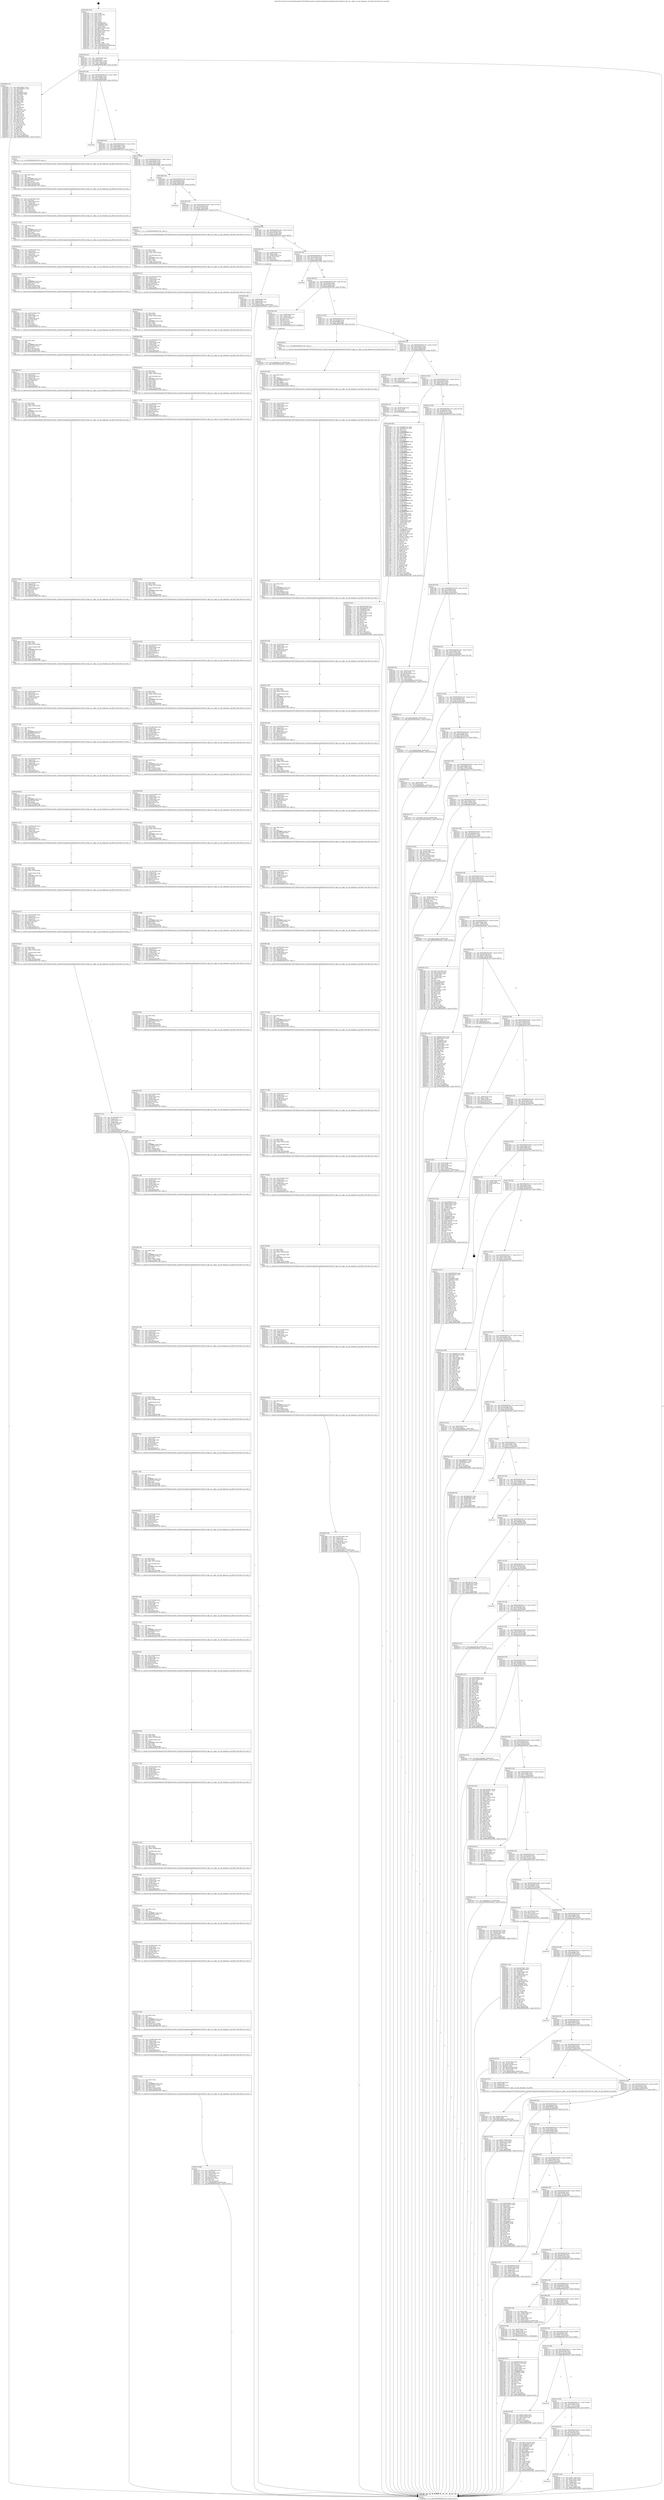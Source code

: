 digraph "0x4013b0" {
  label = "0x4013b0 (/mnt/c/Users/mathe/Desktop/tcc/POCII/binaries/extr_linuxdriversgpudrmamddisplaydcdcn10dcn10_dpp_cm.c_dpp1_cm_get_degamma_reg_field_Final-ollvm.out::main(0))"
  labelloc = "t"
  node[shape=record]

  Entry [label="",width=0.3,height=0.3,shape=circle,fillcolor=black,style=filled]
  "0x401424" [label="{
     0x401424 [32]\l
     | [instrs]\l
     &nbsp;&nbsp;0x401424 \<+6\>: mov -0xb8(%rbp),%eax\l
     &nbsp;&nbsp;0x40142a \<+2\>: mov %eax,%ecx\l
     &nbsp;&nbsp;0x40142c \<+6\>: sub $0x83248e27,%ecx\l
     &nbsp;&nbsp;0x401432 \<+6\>: mov %eax,-0xcc(%rbp)\l
     &nbsp;&nbsp;0x401438 \<+6\>: mov %ecx,-0xd0(%rbp)\l
     &nbsp;&nbsp;0x40143e \<+6\>: je 000000000040289f \<main+0x14ef\>\l
  }"]
  "0x40289f" [label="{
     0x40289f [137]\l
     | [instrs]\l
     &nbsp;&nbsp;0x40289f \<+5\>: mov $0x91fabd37,%eax\l
     &nbsp;&nbsp;0x4028a4 \<+5\>: mov $0x4d969e52,%ecx\l
     &nbsp;&nbsp;0x4028a9 \<+2\>: mov $0x1,%dl\l
     &nbsp;&nbsp;0x4028ab \<+2\>: xor %esi,%esi\l
     &nbsp;&nbsp;0x4028ad \<+7\>: mov 0x406068,%edi\l
     &nbsp;&nbsp;0x4028b4 \<+8\>: mov 0x406054,%r8d\l
     &nbsp;&nbsp;0x4028bc \<+3\>: sub $0x1,%esi\l
     &nbsp;&nbsp;0x4028bf \<+3\>: mov %edi,%r9d\l
     &nbsp;&nbsp;0x4028c2 \<+3\>: add %esi,%r9d\l
     &nbsp;&nbsp;0x4028c5 \<+4\>: imul %r9d,%edi\l
     &nbsp;&nbsp;0x4028c9 \<+3\>: and $0x1,%edi\l
     &nbsp;&nbsp;0x4028cc \<+3\>: cmp $0x0,%edi\l
     &nbsp;&nbsp;0x4028cf \<+4\>: sete %r10b\l
     &nbsp;&nbsp;0x4028d3 \<+4\>: cmp $0xa,%r8d\l
     &nbsp;&nbsp;0x4028d7 \<+4\>: setl %r11b\l
     &nbsp;&nbsp;0x4028db \<+3\>: mov %r10b,%bl\l
     &nbsp;&nbsp;0x4028de \<+3\>: xor $0xff,%bl\l
     &nbsp;&nbsp;0x4028e1 \<+3\>: mov %r11b,%r14b\l
     &nbsp;&nbsp;0x4028e4 \<+4\>: xor $0xff,%r14b\l
     &nbsp;&nbsp;0x4028e8 \<+3\>: xor $0x0,%dl\l
     &nbsp;&nbsp;0x4028eb \<+3\>: mov %bl,%r15b\l
     &nbsp;&nbsp;0x4028ee \<+4\>: and $0x0,%r15b\l
     &nbsp;&nbsp;0x4028f2 \<+3\>: and %dl,%r10b\l
     &nbsp;&nbsp;0x4028f5 \<+3\>: mov %r14b,%r12b\l
     &nbsp;&nbsp;0x4028f8 \<+4\>: and $0x0,%r12b\l
     &nbsp;&nbsp;0x4028fc \<+3\>: and %dl,%r11b\l
     &nbsp;&nbsp;0x4028ff \<+3\>: or %r10b,%r15b\l
     &nbsp;&nbsp;0x402902 \<+3\>: or %r11b,%r12b\l
     &nbsp;&nbsp;0x402905 \<+3\>: xor %r12b,%r15b\l
     &nbsp;&nbsp;0x402908 \<+3\>: or %r14b,%bl\l
     &nbsp;&nbsp;0x40290b \<+3\>: xor $0xff,%bl\l
     &nbsp;&nbsp;0x40290e \<+3\>: or $0x0,%dl\l
     &nbsp;&nbsp;0x402911 \<+2\>: and %dl,%bl\l
     &nbsp;&nbsp;0x402913 \<+3\>: or %bl,%r15b\l
     &nbsp;&nbsp;0x402916 \<+4\>: test $0x1,%r15b\l
     &nbsp;&nbsp;0x40291a \<+3\>: cmovne %ecx,%eax\l
     &nbsp;&nbsp;0x40291d \<+6\>: mov %eax,-0xb8(%rbp)\l
     &nbsp;&nbsp;0x402923 \<+5\>: jmp 00000000004036ec \<main+0x233c\>\l
  }"]
  "0x401444" [label="{
     0x401444 [28]\l
     | [instrs]\l
     &nbsp;&nbsp;0x401444 \<+5\>: jmp 0000000000401449 \<main+0x99\>\l
     &nbsp;&nbsp;0x401449 \<+6\>: mov -0xcc(%rbp),%eax\l
     &nbsp;&nbsp;0x40144f \<+5\>: sub $0x879a46e3,%eax\l
     &nbsp;&nbsp;0x401454 \<+6\>: mov %eax,-0xd4(%rbp)\l
     &nbsp;&nbsp;0x40145a \<+6\>: je 00000000004036dd \<main+0x232d\>\l
  }"]
  Exit [label="",width=0.3,height=0.3,shape=circle,fillcolor=black,style=filled,peripheries=2]
  "0x4036dd" [label="{
     0x4036dd\l
  }", style=dashed]
  "0x401460" [label="{
     0x401460 [28]\l
     | [instrs]\l
     &nbsp;&nbsp;0x401460 \<+5\>: jmp 0000000000401465 \<main+0xb5\>\l
     &nbsp;&nbsp;0x401465 \<+6\>: mov -0xcc(%rbp),%eax\l
     &nbsp;&nbsp;0x40146b \<+5\>: sub $0x8906de71,%eax\l
     &nbsp;&nbsp;0x401470 \<+6\>: mov %eax,-0xd8(%rbp)\l
     &nbsp;&nbsp;0x401476 \<+6\>: je 0000000000401fcc \<main+0xc1c\>\l
  }"]
  "0x4033c4" [label="{
     0x4033c4 [97]\l
     | [instrs]\l
     &nbsp;&nbsp;0x4033c4 \<+5\>: mov $0x9af3de58,%ecx\l
     &nbsp;&nbsp;0x4033c9 \<+5\>: mov $0x21fd1e00,%edx\l
     &nbsp;&nbsp;0x4033ce \<+7\>: mov 0x406068,%esi\l
     &nbsp;&nbsp;0x4033d5 \<+8\>: mov 0x406054,%r8d\l
     &nbsp;&nbsp;0x4033dd \<+3\>: mov %esi,%r9d\l
     &nbsp;&nbsp;0x4033e0 \<+7\>: add $0x22b14ac3,%r9d\l
     &nbsp;&nbsp;0x4033e7 \<+4\>: sub $0x1,%r9d\l
     &nbsp;&nbsp;0x4033eb \<+7\>: sub $0x22b14ac3,%r9d\l
     &nbsp;&nbsp;0x4033f2 \<+4\>: imul %r9d,%esi\l
     &nbsp;&nbsp;0x4033f6 \<+3\>: and $0x1,%esi\l
     &nbsp;&nbsp;0x4033f9 \<+3\>: cmp $0x0,%esi\l
     &nbsp;&nbsp;0x4033fc \<+4\>: sete %r10b\l
     &nbsp;&nbsp;0x403400 \<+4\>: cmp $0xa,%r8d\l
     &nbsp;&nbsp;0x403404 \<+4\>: setl %r11b\l
     &nbsp;&nbsp;0x403408 \<+3\>: mov %r10b,%bl\l
     &nbsp;&nbsp;0x40340b \<+3\>: and %r11b,%bl\l
     &nbsp;&nbsp;0x40340e \<+3\>: xor %r11b,%r10b\l
     &nbsp;&nbsp;0x403411 \<+3\>: or %r10b,%bl\l
     &nbsp;&nbsp;0x403414 \<+3\>: test $0x1,%bl\l
     &nbsp;&nbsp;0x403417 \<+3\>: cmovne %edx,%ecx\l
     &nbsp;&nbsp;0x40341a \<+6\>: mov %ecx,-0xb8(%rbp)\l
     &nbsp;&nbsp;0x403420 \<+5\>: jmp 00000000004036ec \<main+0x233c\>\l
  }"]
  "0x401fcc" [label="{
     0x401fcc [5]\l
     | [instrs]\l
     &nbsp;&nbsp;0x401fcc \<+5\>: call 0000000000401160 \<next_i\>\l
     | [calls]\l
     &nbsp;&nbsp;0x401160 \{1\} (/mnt/c/Users/mathe/Desktop/tcc/POCII/binaries/extr_linuxdriversgpudrmamddisplaydcdcn10dcn10_dpp_cm.c_dpp1_cm_get_degamma_reg_field_Final-ollvm.out::next_i)\l
  }"]
  "0x40147c" [label="{
     0x40147c [28]\l
     | [instrs]\l
     &nbsp;&nbsp;0x40147c \<+5\>: jmp 0000000000401481 \<main+0xd1\>\l
     &nbsp;&nbsp;0x401481 \<+6\>: mov -0xcc(%rbp),%eax\l
     &nbsp;&nbsp;0x401487 \<+5\>: sub $0x91fabd37,%eax\l
     &nbsp;&nbsp;0x40148c \<+6\>: mov %eax,-0xdc(%rbp)\l
     &nbsp;&nbsp;0x401492 \<+6\>: je 0000000000403649 \<main+0x2299\>\l
  }"]
  "0x4033b5" [label="{
     0x4033b5 [15]\l
     | [instrs]\l
     &nbsp;&nbsp;0x4033b5 \<+4\>: mov -0x58(%rbp),%rax\l
     &nbsp;&nbsp;0x4033b9 \<+3\>: mov (%rax),%rax\l
     &nbsp;&nbsp;0x4033bc \<+3\>: mov %rax,%rdi\l
     &nbsp;&nbsp;0x4033bf \<+5\>: call 0000000000401030 \<free@plt\>\l
     | [calls]\l
     &nbsp;&nbsp;0x401030 \{1\} (unknown)\l
  }"]
  "0x403649" [label="{
     0x403649\l
  }", style=dashed]
  "0x401498" [label="{
     0x401498 [28]\l
     | [instrs]\l
     &nbsp;&nbsp;0x401498 \<+5\>: jmp 000000000040149d \<main+0xed\>\l
     &nbsp;&nbsp;0x40149d \<+6\>: mov -0xcc(%rbp),%eax\l
     &nbsp;&nbsp;0x4014a3 \<+5\>: sub $0x9af3de58,%eax\l
     &nbsp;&nbsp;0x4014a8 \<+6\>: mov %eax,-0xe0(%rbp)\l
     &nbsp;&nbsp;0x4014ae \<+6\>: je 00000000004036ad \<main+0x22fd\>\l
  }"]
  "0x4032e1" [label="{
     0x4032e1 [15]\l
     | [instrs]\l
     &nbsp;&nbsp;0x4032e1 \<+10\>: movl $0xc99b7c37,-0xb8(%rbp)\l
     &nbsp;&nbsp;0x4032eb \<+5\>: jmp 00000000004036ec \<main+0x233c\>\l
  }"]
  "0x4036ad" [label="{
     0x4036ad\l
  }", style=dashed]
  "0x4014b4" [label="{
     0x4014b4 [28]\l
     | [instrs]\l
     &nbsp;&nbsp;0x4014b4 \<+5\>: jmp 00000000004014b9 \<main+0x109\>\l
     &nbsp;&nbsp;0x4014b9 \<+6\>: mov -0xcc(%rbp),%eax\l
     &nbsp;&nbsp;0x4014bf \<+5\>: sub $0xa287acdf,%eax\l
     &nbsp;&nbsp;0x4014c4 \<+6\>: mov %eax,-0xe4(%rbp)\l
     &nbsp;&nbsp;0x4014ca \<+6\>: je 0000000000402b37 \<main+0x1787\>\l
  }"]
  "0x40324c" [label="{
     0x40324c [15]\l
     | [instrs]\l
     &nbsp;&nbsp;0x40324c \<+10\>: movl $0x6efe0778,-0xb8(%rbp)\l
     &nbsp;&nbsp;0x403256 \<+5\>: jmp 00000000004036ec \<main+0x233c\>\l
  }"]
  "0x402b37" [label="{
     0x402b37 [5]\l
     | [instrs]\l
     &nbsp;&nbsp;0x402b37 \<+5\>: call 0000000000401160 \<next_i\>\l
     | [calls]\l
     &nbsp;&nbsp;0x401160 \{1\} (/mnt/c/Users/mathe/Desktop/tcc/POCII/binaries/extr_linuxdriversgpudrmamddisplaydcdcn10dcn10_dpp_cm.c_dpp1_cm_get_degamma_reg_field_Final-ollvm.out::next_i)\l
  }"]
  "0x4014d0" [label="{
     0x4014d0 [28]\l
     | [instrs]\l
     &nbsp;&nbsp;0x4014d0 \<+5\>: jmp 00000000004014d5 \<main+0x125\>\l
     &nbsp;&nbsp;0x4014d5 \<+6\>: mov -0xcc(%rbp),%eax\l
     &nbsp;&nbsp;0x4014db \<+5\>: sub $0xa5927061,%eax\l
     &nbsp;&nbsp;0x4014e0 \<+6\>: mov %eax,-0xe8(%rbp)\l
     &nbsp;&nbsp;0x4014e6 \<+6\>: je 0000000000401d28 \<main+0x978\>\l
  }"]
  "0x401a64" [label="{
     0x401a64\l
  }", style=dashed]
  "0x401d28" [label="{
     0x401d28 [35]\l
     | [instrs]\l
     &nbsp;&nbsp;0x401d28 \<+7\>: mov -0x98(%rbp),%rax\l
     &nbsp;&nbsp;0x401d2f \<+6\>: movl $0x1,(%rax)\l
     &nbsp;&nbsp;0x401d35 \<+7\>: mov -0x98(%rbp),%rax\l
     &nbsp;&nbsp;0x401d3c \<+3\>: movslq (%rax),%rax\l
     &nbsp;&nbsp;0x401d3f \<+4\>: shl $0x4,%rax\l
     &nbsp;&nbsp;0x401d43 \<+3\>: mov %rax,%rdi\l
     &nbsp;&nbsp;0x401d46 \<+5\>: call 0000000000401050 \<malloc@plt\>\l
     | [calls]\l
     &nbsp;&nbsp;0x401050 \{1\} (unknown)\l
  }"]
  "0x4014ec" [label="{
     0x4014ec [28]\l
     | [instrs]\l
     &nbsp;&nbsp;0x4014ec \<+5\>: jmp 00000000004014f1 \<main+0x141\>\l
     &nbsp;&nbsp;0x4014f1 \<+6\>: mov -0xcc(%rbp),%eax\l
     &nbsp;&nbsp;0x4014f7 \<+5\>: sub $0xa7f71d0a,%eax\l
     &nbsp;&nbsp;0x4014fc \<+6\>: mov %eax,-0xec(%rbp)\l
     &nbsp;&nbsp;0x401502 \<+6\>: je 00000000004034f9 \<main+0x2149\>\l
  }"]
  "0x403202" [label="{
     0x403202 [39]\l
     | [instrs]\l
     &nbsp;&nbsp;0x403202 \<+5\>: mov $0xd1115d2,%eax\l
     &nbsp;&nbsp;0x403207 \<+5\>: mov $0x377e3f2c,%ecx\l
     &nbsp;&nbsp;0x40320c \<+4\>: mov -0x48(%rbp),%rdx\l
     &nbsp;&nbsp;0x403210 \<+2\>: mov (%rdx),%esi\l
     &nbsp;&nbsp;0x403212 \<+7\>: mov -0x98(%rbp),%rdx\l
     &nbsp;&nbsp;0x403219 \<+2\>: cmp (%rdx),%esi\l
     &nbsp;&nbsp;0x40321b \<+3\>: cmovl %ecx,%eax\l
     &nbsp;&nbsp;0x40321e \<+6\>: mov %eax,-0xb8(%rbp)\l
     &nbsp;&nbsp;0x403224 \<+5\>: jmp 00000000004036ec \<main+0x233c\>\l
  }"]
  "0x4034f9" [label="{
     0x4034f9\l
  }", style=dashed]
  "0x401508" [label="{
     0x401508 [28]\l
     | [instrs]\l
     &nbsp;&nbsp;0x401508 \<+5\>: jmp 000000000040150d \<main+0x15d\>\l
     &nbsp;&nbsp;0x40150d \<+6\>: mov -0xcc(%rbp),%eax\l
     &nbsp;&nbsp;0x401513 \<+5\>: sub $0xab625023,%eax\l
     &nbsp;&nbsp;0x401518 \<+6\>: mov %eax,-0xf0(%rbp)\l
     &nbsp;&nbsp;0x40151e \<+6\>: je 00000000004032bd \<main+0x1f0d\>\l
  }"]
  "0x4031e9" [label="{
     0x4031e9 [25]\l
     | [instrs]\l
     &nbsp;&nbsp;0x4031e9 \<+4\>: mov -0x48(%rbp),%rax\l
     &nbsp;&nbsp;0x4031ed \<+6\>: movl $0x0,(%rax)\l
     &nbsp;&nbsp;0x4031f3 \<+10\>: movl $0x784a42cd,-0xb8(%rbp)\l
     &nbsp;&nbsp;0x4031fd \<+5\>: jmp 00000000004036ec \<main+0x233c\>\l
  }"]
  "0x4032bd" [label="{
     0x4032bd [36]\l
     | [instrs]\l
     &nbsp;&nbsp;0x4032bd \<+7\>: mov -0x90(%rbp),%rax\l
     &nbsp;&nbsp;0x4032c4 \<+3\>: mov (%rax),%rax\l
     &nbsp;&nbsp;0x4032c7 \<+4\>: mov -0x40(%rbp),%rcx\l
     &nbsp;&nbsp;0x4032cb \<+3\>: movslq (%rcx),%rcx\l
     &nbsp;&nbsp;0x4032ce \<+4\>: shl $0x4,%rcx\l
     &nbsp;&nbsp;0x4032d2 \<+3\>: add %rcx,%rax\l
     &nbsp;&nbsp;0x4032d5 \<+4\>: mov 0x8(%rax),%rax\l
     &nbsp;&nbsp;0x4032d9 \<+3\>: mov %rax,%rdi\l
     &nbsp;&nbsp;0x4032dc \<+5\>: call 0000000000401030 \<free@plt\>\l
     | [calls]\l
     &nbsp;&nbsp;0x401030 \{1\} (unknown)\l
  }"]
  "0x401524" [label="{
     0x401524 [28]\l
     | [instrs]\l
     &nbsp;&nbsp;0x401524 \<+5\>: jmp 0000000000401529 \<main+0x179\>\l
     &nbsp;&nbsp;0x401529 \<+6\>: mov -0xcc(%rbp),%eax\l
     &nbsp;&nbsp;0x40152f \<+5\>: sub $0xaef84fd0,%eax\l
     &nbsp;&nbsp;0x401534 \<+6\>: mov %eax,-0xf4(%rbp)\l
     &nbsp;&nbsp;0x40153a \<+6\>: je 00000000004024fd \<main+0x114d\>\l
  }"]
  "0x403179" [label="{
     0x403179 [48]\l
     | [instrs]\l
     &nbsp;&nbsp;0x403179 \<+6\>: mov -0x298(%rbp),%ecx\l
     &nbsp;&nbsp;0x40317f \<+3\>: imul %eax,%ecx\l
     &nbsp;&nbsp;0x403182 \<+4\>: mov -0x58(%rbp),%rdi\l
     &nbsp;&nbsp;0x403186 \<+3\>: mov (%rdi),%rdi\l
     &nbsp;&nbsp;0x403189 \<+4\>: mov -0x50(%rbp),%r8\l
     &nbsp;&nbsp;0x40318d \<+3\>: movslq (%r8),%r8\l
     &nbsp;&nbsp;0x403190 \<+4\>: imul $0x50,%r8,%r8\l
     &nbsp;&nbsp;0x403194 \<+3\>: add %r8,%rdi\l
     &nbsp;&nbsp;0x403197 \<+3\>: mov %ecx,0x4c(%rdi)\l
     &nbsp;&nbsp;0x40319a \<+10\>: movl $0x484a8f1d,-0xb8(%rbp)\l
     &nbsp;&nbsp;0x4031a4 \<+5\>: jmp 00000000004036ec \<main+0x233c\>\l
  }"]
  "0x4024fd" [label="{
     0x4024fd [5]\l
     | [instrs]\l
     &nbsp;&nbsp;0x4024fd \<+5\>: call 0000000000401160 \<next_i\>\l
     | [calls]\l
     &nbsp;&nbsp;0x401160 \{1\} (/mnt/c/Users/mathe/Desktop/tcc/POCII/binaries/extr_linuxdriversgpudrmamddisplaydcdcn10dcn10_dpp_cm.c_dpp1_cm_get_degamma_reg_field_Final-ollvm.out::next_i)\l
  }"]
  "0x401540" [label="{
     0x401540 [28]\l
     | [instrs]\l
     &nbsp;&nbsp;0x401540 \<+5\>: jmp 0000000000401545 \<main+0x195\>\l
     &nbsp;&nbsp;0x401545 \<+6\>: mov -0xcc(%rbp),%eax\l
     &nbsp;&nbsp;0x40154b \<+5\>: sub $0xb4261dce,%eax\l
     &nbsp;&nbsp;0x401550 \<+6\>: mov %eax,-0xf8(%rbp)\l
     &nbsp;&nbsp;0x401556 \<+6\>: je 00000000004033a3 \<main+0x1ff3\>\l
  }"]
  "0x403151" [label="{
     0x403151 [40]\l
     | [instrs]\l
     &nbsp;&nbsp;0x403151 \<+5\>: mov $0x2,%ecx\l
     &nbsp;&nbsp;0x403156 \<+1\>: cltd\l
     &nbsp;&nbsp;0x403157 \<+2\>: idiv %ecx\l
     &nbsp;&nbsp;0x403159 \<+6\>: imul $0xfffffffe,%edx,%ecx\l
     &nbsp;&nbsp;0x40315f \<+6\>: sub $0x43c5c321,%ecx\l
     &nbsp;&nbsp;0x403165 \<+3\>: add $0x1,%ecx\l
     &nbsp;&nbsp;0x403168 \<+6\>: add $0x43c5c321,%ecx\l
     &nbsp;&nbsp;0x40316e \<+6\>: mov %ecx,-0x298(%rbp)\l
     &nbsp;&nbsp;0x403174 \<+5\>: call 0000000000401160 \<next_i\>\l
     | [calls]\l
     &nbsp;&nbsp;0x401160 \{1\} (/mnt/c/Users/mathe/Desktop/tcc/POCII/binaries/extr_linuxdriversgpudrmamddisplaydcdcn10dcn10_dpp_cm.c_dpp1_cm_get_degamma_reg_field_Final-ollvm.out::next_i)\l
  }"]
  "0x4033a3" [label="{
     0x4033a3 [18]\l
     | [instrs]\l
     &nbsp;&nbsp;0x4033a3 \<+7\>: mov -0x90(%rbp),%rax\l
     &nbsp;&nbsp;0x4033aa \<+3\>: mov (%rax),%rax\l
     &nbsp;&nbsp;0x4033ad \<+3\>: mov %rax,%rdi\l
     &nbsp;&nbsp;0x4033b0 \<+5\>: call 0000000000401030 \<free@plt\>\l
     | [calls]\l
     &nbsp;&nbsp;0x401030 \{1\} (unknown)\l
  }"]
  "0x40155c" [label="{
     0x40155c [28]\l
     | [instrs]\l
     &nbsp;&nbsp;0x40155c \<+5\>: jmp 0000000000401561 \<main+0x1b1\>\l
     &nbsp;&nbsp;0x401561 \<+6\>: mov -0xcc(%rbp),%eax\l
     &nbsp;&nbsp;0x401567 \<+5\>: sub $0xb682073f,%eax\l
     &nbsp;&nbsp;0x40156c \<+6\>: mov %eax,-0xfc(%rbp)\l
     &nbsp;&nbsp;0x401572 \<+6\>: je 0000000000401ad8 \<main+0x728\>\l
  }"]
  "0x40312b" [label="{
     0x40312b [38]\l
     | [instrs]\l
     &nbsp;&nbsp;0x40312b \<+6\>: mov -0x294(%rbp),%ecx\l
     &nbsp;&nbsp;0x403131 \<+3\>: imul %eax,%ecx\l
     &nbsp;&nbsp;0x403134 \<+4\>: mov -0x58(%rbp),%rdi\l
     &nbsp;&nbsp;0x403138 \<+3\>: mov (%rdi),%rdi\l
     &nbsp;&nbsp;0x40313b \<+4\>: mov -0x50(%rbp),%r8\l
     &nbsp;&nbsp;0x40313f \<+3\>: movslq (%r8),%r8\l
     &nbsp;&nbsp;0x403142 \<+4\>: imul $0x50,%r8,%r8\l
     &nbsp;&nbsp;0x403146 \<+3\>: add %r8,%rdi\l
     &nbsp;&nbsp;0x403149 \<+3\>: mov %ecx,0x48(%rdi)\l
     &nbsp;&nbsp;0x40314c \<+5\>: call 0000000000401160 \<next_i\>\l
     | [calls]\l
     &nbsp;&nbsp;0x401160 \{1\} (/mnt/c/Users/mathe/Desktop/tcc/POCII/binaries/extr_linuxdriversgpudrmamddisplaydcdcn10dcn10_dpp_cm.c_dpp1_cm_get_degamma_reg_field_Final-ollvm.out::next_i)\l
  }"]
  "0x401ad8" [label="{
     0x401ad8 [444]\l
     | [instrs]\l
     &nbsp;&nbsp;0x401ad8 \<+5\>: mov $0x60fc5141,%eax\l
     &nbsp;&nbsp;0x401add \<+5\>: mov $0x6f48754e,%ecx\l
     &nbsp;&nbsp;0x401ae2 \<+2\>: mov $0x1,%dl\l
     &nbsp;&nbsp;0x401ae4 \<+3\>: mov %rsp,%rsi\l
     &nbsp;&nbsp;0x401ae7 \<+4\>: add $0xfffffffffffffff0,%rsi\l
     &nbsp;&nbsp;0x401aeb \<+3\>: mov %rsi,%rsp\l
     &nbsp;&nbsp;0x401aee \<+7\>: mov %rsi,-0xb0(%rbp)\l
     &nbsp;&nbsp;0x401af5 \<+3\>: mov %rsp,%rsi\l
     &nbsp;&nbsp;0x401af8 \<+4\>: add $0xfffffffffffffff0,%rsi\l
     &nbsp;&nbsp;0x401afc \<+3\>: mov %rsi,%rsp\l
     &nbsp;&nbsp;0x401aff \<+3\>: mov %rsp,%rdi\l
     &nbsp;&nbsp;0x401b02 \<+4\>: add $0xfffffffffffffff0,%rdi\l
     &nbsp;&nbsp;0x401b06 \<+3\>: mov %rdi,%rsp\l
     &nbsp;&nbsp;0x401b09 \<+7\>: mov %rdi,-0xa8(%rbp)\l
     &nbsp;&nbsp;0x401b10 \<+3\>: mov %rsp,%rdi\l
     &nbsp;&nbsp;0x401b13 \<+4\>: add $0xfffffffffffffff0,%rdi\l
     &nbsp;&nbsp;0x401b17 \<+3\>: mov %rdi,%rsp\l
     &nbsp;&nbsp;0x401b1a \<+7\>: mov %rdi,-0xa0(%rbp)\l
     &nbsp;&nbsp;0x401b21 \<+3\>: mov %rsp,%rdi\l
     &nbsp;&nbsp;0x401b24 \<+4\>: add $0xfffffffffffffff0,%rdi\l
     &nbsp;&nbsp;0x401b28 \<+3\>: mov %rdi,%rsp\l
     &nbsp;&nbsp;0x401b2b \<+7\>: mov %rdi,-0x98(%rbp)\l
     &nbsp;&nbsp;0x401b32 \<+3\>: mov %rsp,%rdi\l
     &nbsp;&nbsp;0x401b35 \<+4\>: add $0xfffffffffffffff0,%rdi\l
     &nbsp;&nbsp;0x401b39 \<+3\>: mov %rdi,%rsp\l
     &nbsp;&nbsp;0x401b3c \<+7\>: mov %rdi,-0x90(%rbp)\l
     &nbsp;&nbsp;0x401b43 \<+3\>: mov %rsp,%rdi\l
     &nbsp;&nbsp;0x401b46 \<+4\>: add $0xfffffffffffffff0,%rdi\l
     &nbsp;&nbsp;0x401b4a \<+3\>: mov %rdi,%rsp\l
     &nbsp;&nbsp;0x401b4d \<+7\>: mov %rdi,-0x88(%rbp)\l
     &nbsp;&nbsp;0x401b54 \<+3\>: mov %rsp,%rdi\l
     &nbsp;&nbsp;0x401b57 \<+4\>: add $0xfffffffffffffff0,%rdi\l
     &nbsp;&nbsp;0x401b5b \<+3\>: mov %rdi,%rsp\l
     &nbsp;&nbsp;0x401b5e \<+4\>: mov %rdi,-0x80(%rbp)\l
     &nbsp;&nbsp;0x401b62 \<+3\>: mov %rsp,%rdi\l
     &nbsp;&nbsp;0x401b65 \<+4\>: add $0xfffffffffffffff0,%rdi\l
     &nbsp;&nbsp;0x401b69 \<+3\>: mov %rdi,%rsp\l
     &nbsp;&nbsp;0x401b6c \<+4\>: mov %rdi,-0x78(%rbp)\l
     &nbsp;&nbsp;0x401b70 \<+3\>: mov %rsp,%rdi\l
     &nbsp;&nbsp;0x401b73 \<+4\>: add $0xfffffffffffffff0,%rdi\l
     &nbsp;&nbsp;0x401b77 \<+3\>: mov %rdi,%rsp\l
     &nbsp;&nbsp;0x401b7a \<+4\>: mov %rdi,-0x70(%rbp)\l
     &nbsp;&nbsp;0x401b7e \<+3\>: mov %rsp,%rdi\l
     &nbsp;&nbsp;0x401b81 \<+4\>: add $0xfffffffffffffff0,%rdi\l
     &nbsp;&nbsp;0x401b85 \<+3\>: mov %rdi,%rsp\l
     &nbsp;&nbsp;0x401b88 \<+4\>: mov %rdi,-0x68(%rbp)\l
     &nbsp;&nbsp;0x401b8c \<+3\>: mov %rsp,%rdi\l
     &nbsp;&nbsp;0x401b8f \<+4\>: add $0xfffffffffffffff0,%rdi\l
     &nbsp;&nbsp;0x401b93 \<+3\>: mov %rdi,%rsp\l
     &nbsp;&nbsp;0x401b96 \<+4\>: mov %rdi,-0x60(%rbp)\l
     &nbsp;&nbsp;0x401b9a \<+3\>: mov %rsp,%rdi\l
     &nbsp;&nbsp;0x401b9d \<+4\>: add $0xfffffffffffffff0,%rdi\l
     &nbsp;&nbsp;0x401ba1 \<+3\>: mov %rdi,%rsp\l
     &nbsp;&nbsp;0x401ba4 \<+4\>: mov %rdi,-0x58(%rbp)\l
     &nbsp;&nbsp;0x401ba8 \<+3\>: mov %rsp,%rdi\l
     &nbsp;&nbsp;0x401bab \<+4\>: add $0xfffffffffffffff0,%rdi\l
     &nbsp;&nbsp;0x401baf \<+3\>: mov %rdi,%rsp\l
     &nbsp;&nbsp;0x401bb2 \<+4\>: mov %rdi,-0x50(%rbp)\l
     &nbsp;&nbsp;0x401bb6 \<+3\>: mov %rsp,%rdi\l
     &nbsp;&nbsp;0x401bb9 \<+4\>: add $0xfffffffffffffff0,%rdi\l
     &nbsp;&nbsp;0x401bbd \<+3\>: mov %rdi,%rsp\l
     &nbsp;&nbsp;0x401bc0 \<+4\>: mov %rdi,-0x48(%rbp)\l
     &nbsp;&nbsp;0x401bc4 \<+3\>: mov %rsp,%rdi\l
     &nbsp;&nbsp;0x401bc7 \<+4\>: add $0xfffffffffffffff0,%rdi\l
     &nbsp;&nbsp;0x401bcb \<+3\>: mov %rdi,%rsp\l
     &nbsp;&nbsp;0x401bce \<+4\>: mov %rdi,-0x40(%rbp)\l
     &nbsp;&nbsp;0x401bd2 \<+7\>: mov -0xb0(%rbp),%rdi\l
     &nbsp;&nbsp;0x401bd9 \<+6\>: movl $0x0,(%rdi)\l
     &nbsp;&nbsp;0x401bdf \<+7\>: mov -0xbc(%rbp),%r8d\l
     &nbsp;&nbsp;0x401be6 \<+3\>: mov %r8d,(%rsi)\l
     &nbsp;&nbsp;0x401be9 \<+7\>: mov -0xa8(%rbp),%rdi\l
     &nbsp;&nbsp;0x401bf0 \<+7\>: mov -0xc8(%rbp),%r9\l
     &nbsp;&nbsp;0x401bf7 \<+3\>: mov %r9,(%rdi)\l
     &nbsp;&nbsp;0x401bfa \<+3\>: cmpl $0x2,(%rsi)\l
     &nbsp;&nbsp;0x401bfd \<+4\>: setne %r10b\l
     &nbsp;&nbsp;0x401c01 \<+4\>: and $0x1,%r10b\l
     &nbsp;&nbsp;0x401c05 \<+4\>: mov %r10b,-0x31(%rbp)\l
     &nbsp;&nbsp;0x401c09 \<+8\>: mov 0x406068,%r11d\l
     &nbsp;&nbsp;0x401c11 \<+7\>: mov 0x406054,%ebx\l
     &nbsp;&nbsp;0x401c18 \<+3\>: mov %r11d,%r14d\l
     &nbsp;&nbsp;0x401c1b \<+7\>: sub $0x407242db,%r14d\l
     &nbsp;&nbsp;0x401c22 \<+4\>: sub $0x1,%r14d\l
     &nbsp;&nbsp;0x401c26 \<+7\>: add $0x407242db,%r14d\l
     &nbsp;&nbsp;0x401c2d \<+4\>: imul %r14d,%r11d\l
     &nbsp;&nbsp;0x401c31 \<+4\>: and $0x1,%r11d\l
     &nbsp;&nbsp;0x401c35 \<+4\>: cmp $0x0,%r11d\l
     &nbsp;&nbsp;0x401c39 \<+4\>: sete %r10b\l
     &nbsp;&nbsp;0x401c3d \<+3\>: cmp $0xa,%ebx\l
     &nbsp;&nbsp;0x401c40 \<+4\>: setl %r15b\l
     &nbsp;&nbsp;0x401c44 \<+3\>: mov %r10b,%r12b\l
     &nbsp;&nbsp;0x401c47 \<+4\>: xor $0xff,%r12b\l
     &nbsp;&nbsp;0x401c4b \<+3\>: mov %r15b,%r13b\l
     &nbsp;&nbsp;0x401c4e \<+4\>: xor $0xff,%r13b\l
     &nbsp;&nbsp;0x401c52 \<+3\>: xor $0x0,%dl\l
     &nbsp;&nbsp;0x401c55 \<+3\>: mov %r12b,%sil\l
     &nbsp;&nbsp;0x401c58 \<+4\>: and $0x0,%sil\l
     &nbsp;&nbsp;0x401c5c \<+3\>: and %dl,%r10b\l
     &nbsp;&nbsp;0x401c5f \<+3\>: mov %r13b,%dil\l
     &nbsp;&nbsp;0x401c62 \<+4\>: and $0x0,%dil\l
     &nbsp;&nbsp;0x401c66 \<+3\>: and %dl,%r15b\l
     &nbsp;&nbsp;0x401c69 \<+3\>: or %r10b,%sil\l
     &nbsp;&nbsp;0x401c6c \<+3\>: or %r15b,%dil\l
     &nbsp;&nbsp;0x401c6f \<+3\>: xor %dil,%sil\l
     &nbsp;&nbsp;0x401c72 \<+3\>: or %r13b,%r12b\l
     &nbsp;&nbsp;0x401c75 \<+4\>: xor $0xff,%r12b\l
     &nbsp;&nbsp;0x401c79 \<+3\>: or $0x0,%dl\l
     &nbsp;&nbsp;0x401c7c \<+3\>: and %dl,%r12b\l
     &nbsp;&nbsp;0x401c7f \<+3\>: or %r12b,%sil\l
     &nbsp;&nbsp;0x401c82 \<+4\>: test $0x1,%sil\l
     &nbsp;&nbsp;0x401c86 \<+3\>: cmovne %ecx,%eax\l
     &nbsp;&nbsp;0x401c89 \<+6\>: mov %eax,-0xb8(%rbp)\l
     &nbsp;&nbsp;0x401c8f \<+5\>: jmp 00000000004036ec \<main+0x233c\>\l
  }"]
  "0x401578" [label="{
     0x401578 [28]\l
     | [instrs]\l
     &nbsp;&nbsp;0x401578 \<+5\>: jmp 000000000040157d \<main+0x1cd\>\l
     &nbsp;&nbsp;0x40157d \<+6\>: mov -0xcc(%rbp),%eax\l
     &nbsp;&nbsp;0x401583 \<+5\>: sub $0xc99b7c37,%eax\l
     &nbsp;&nbsp;0x401588 \<+6\>: mov %eax,-0x100(%rbp)\l
     &nbsp;&nbsp;0x40158e \<+6\>: je 00000000004032f0 \<main+0x1f40\>\l
  }"]
  "0x403103" [label="{
     0x403103 [40]\l
     | [instrs]\l
     &nbsp;&nbsp;0x403103 \<+5\>: mov $0x2,%ecx\l
     &nbsp;&nbsp;0x403108 \<+1\>: cltd\l
     &nbsp;&nbsp;0x403109 \<+2\>: idiv %ecx\l
     &nbsp;&nbsp;0x40310b \<+6\>: imul $0xfffffffe,%edx,%ecx\l
     &nbsp;&nbsp;0x403111 \<+6\>: sub $0xb9c6227c,%ecx\l
     &nbsp;&nbsp;0x403117 \<+3\>: add $0x1,%ecx\l
     &nbsp;&nbsp;0x40311a \<+6\>: add $0xb9c6227c,%ecx\l
     &nbsp;&nbsp;0x403120 \<+6\>: mov %ecx,-0x294(%rbp)\l
     &nbsp;&nbsp;0x403126 \<+5\>: call 0000000000401160 \<next_i\>\l
     | [calls]\l
     &nbsp;&nbsp;0x401160 \{1\} (/mnt/c/Users/mathe/Desktop/tcc/POCII/binaries/extr_linuxdriversgpudrmamddisplaydcdcn10dcn10_dpp_cm.c_dpp1_cm_get_degamma_reg_field_Final-ollvm.out::next_i)\l
  }"]
  "0x4032f0" [label="{
     0x4032f0 [42]\l
     | [instrs]\l
     &nbsp;&nbsp;0x4032f0 \<+4\>: mov -0x40(%rbp),%rax\l
     &nbsp;&nbsp;0x4032f4 \<+2\>: mov (%rax),%ecx\l
     &nbsp;&nbsp;0x4032f6 \<+6\>: sub $0x461d5e2b,%ecx\l
     &nbsp;&nbsp;0x4032fc \<+3\>: add $0x1,%ecx\l
     &nbsp;&nbsp;0x4032ff \<+6\>: add $0x461d5e2b,%ecx\l
     &nbsp;&nbsp;0x403305 \<+4\>: mov -0x40(%rbp),%rax\l
     &nbsp;&nbsp;0x403309 \<+2\>: mov %ecx,(%rax)\l
     &nbsp;&nbsp;0x40330b \<+10\>: movl $0x20d06b0b,-0xb8(%rbp)\l
     &nbsp;&nbsp;0x403315 \<+5\>: jmp 00000000004036ec \<main+0x233c\>\l
  }"]
  "0x401594" [label="{
     0x401594 [28]\l
     | [instrs]\l
     &nbsp;&nbsp;0x401594 \<+5\>: jmp 0000000000401599 \<main+0x1e9\>\l
     &nbsp;&nbsp;0x401599 \<+6\>: mov -0xcc(%rbp),%eax\l
     &nbsp;&nbsp;0x40159f \<+5\>: sub $0xcd78307f,%eax\l
     &nbsp;&nbsp;0x4015a4 \<+6\>: mov %eax,-0x104(%rbp)\l
     &nbsp;&nbsp;0x4015aa \<+6\>: je 000000000040299e \<main+0x15ee\>\l
  }"]
  "0x4030dd" [label="{
     0x4030dd [38]\l
     | [instrs]\l
     &nbsp;&nbsp;0x4030dd \<+6\>: mov -0x290(%rbp),%ecx\l
     &nbsp;&nbsp;0x4030e3 \<+3\>: imul %eax,%ecx\l
     &nbsp;&nbsp;0x4030e6 \<+4\>: mov -0x58(%rbp),%rdi\l
     &nbsp;&nbsp;0x4030ea \<+3\>: mov (%rdi),%rdi\l
     &nbsp;&nbsp;0x4030ed \<+4\>: mov -0x50(%rbp),%r8\l
     &nbsp;&nbsp;0x4030f1 \<+3\>: movslq (%r8),%r8\l
     &nbsp;&nbsp;0x4030f4 \<+4\>: imul $0x50,%r8,%r8\l
     &nbsp;&nbsp;0x4030f8 \<+3\>: add %r8,%rdi\l
     &nbsp;&nbsp;0x4030fb \<+3\>: mov %ecx,0x44(%rdi)\l
     &nbsp;&nbsp;0x4030fe \<+5\>: call 0000000000401160 \<next_i\>\l
     | [calls]\l
     &nbsp;&nbsp;0x401160 \{1\} (/mnt/c/Users/mathe/Desktop/tcc/POCII/binaries/extr_linuxdriversgpudrmamddisplaydcdcn10dcn10_dpp_cm.c_dpp1_cm_get_degamma_reg_field_Final-ollvm.out::next_i)\l
  }"]
  "0x40299e" [label="{
     0x40299e [15]\l
     | [instrs]\l
     &nbsp;&nbsp;0x40299e \<+10\>: movl $0x1346cdd5,-0xb8(%rbp)\l
     &nbsp;&nbsp;0x4029a8 \<+5\>: jmp 00000000004036ec \<main+0x233c\>\l
  }"]
  "0x4015b0" [label="{
     0x4015b0 [28]\l
     | [instrs]\l
     &nbsp;&nbsp;0x4015b0 \<+5\>: jmp 00000000004015b5 \<main+0x205\>\l
     &nbsp;&nbsp;0x4015b5 \<+6\>: mov -0xcc(%rbp),%eax\l
     &nbsp;&nbsp;0x4015bb \<+5\>: sub $0xce07231f,%eax\l
     &nbsp;&nbsp;0x4015c0 \<+6\>: mov %eax,-0x108(%rbp)\l
     &nbsp;&nbsp;0x4015c6 \<+6\>: je 0000000000402b04 \<main+0x1754\>\l
  }"]
  "0x4030b5" [label="{
     0x4030b5 [40]\l
     | [instrs]\l
     &nbsp;&nbsp;0x4030b5 \<+5\>: mov $0x2,%ecx\l
     &nbsp;&nbsp;0x4030ba \<+1\>: cltd\l
     &nbsp;&nbsp;0x4030bb \<+2\>: idiv %ecx\l
     &nbsp;&nbsp;0x4030bd \<+6\>: imul $0xfffffffe,%edx,%ecx\l
     &nbsp;&nbsp;0x4030c3 \<+6\>: add $0x8fe242a,%ecx\l
     &nbsp;&nbsp;0x4030c9 \<+3\>: add $0x1,%ecx\l
     &nbsp;&nbsp;0x4030cc \<+6\>: sub $0x8fe242a,%ecx\l
     &nbsp;&nbsp;0x4030d2 \<+6\>: mov %ecx,-0x290(%rbp)\l
     &nbsp;&nbsp;0x4030d8 \<+5\>: call 0000000000401160 \<next_i\>\l
     | [calls]\l
     &nbsp;&nbsp;0x401160 \{1\} (/mnt/c/Users/mathe/Desktop/tcc/POCII/binaries/extr_linuxdriversgpudrmamddisplaydcdcn10dcn10_dpp_cm.c_dpp1_cm_get_degamma_reg_field_Final-ollvm.out::next_i)\l
  }"]
  "0x402b04" [label="{
     0x402b04 [15]\l
     | [instrs]\l
     &nbsp;&nbsp;0x402b04 \<+10\>: movl $0x4fe20ba6,-0xb8(%rbp)\l
     &nbsp;&nbsp;0x402b0e \<+5\>: jmp 00000000004036ec \<main+0x233c\>\l
  }"]
  "0x4015cc" [label="{
     0x4015cc [28]\l
     | [instrs]\l
     &nbsp;&nbsp;0x4015cc \<+5\>: jmp 00000000004015d1 \<main+0x221\>\l
     &nbsp;&nbsp;0x4015d1 \<+6\>: mov -0xcc(%rbp),%eax\l
     &nbsp;&nbsp;0x4015d7 \<+5\>: sub $0xd26915fe,%eax\l
     &nbsp;&nbsp;0x4015dc \<+6\>: mov %eax,-0x10c(%rbp)\l
     &nbsp;&nbsp;0x4015e2 \<+6\>: je 0000000000403508 \<main+0x2158\>\l
  }"]
  "0x40308f" [label="{
     0x40308f [38]\l
     | [instrs]\l
     &nbsp;&nbsp;0x40308f \<+6\>: mov -0x28c(%rbp),%ecx\l
     &nbsp;&nbsp;0x403095 \<+3\>: imul %eax,%ecx\l
     &nbsp;&nbsp;0x403098 \<+4\>: mov -0x58(%rbp),%rdi\l
     &nbsp;&nbsp;0x40309c \<+3\>: mov (%rdi),%rdi\l
     &nbsp;&nbsp;0x40309f \<+4\>: mov -0x50(%rbp),%r8\l
     &nbsp;&nbsp;0x4030a3 \<+3\>: movslq (%r8),%r8\l
     &nbsp;&nbsp;0x4030a6 \<+4\>: imul $0x50,%r8,%r8\l
     &nbsp;&nbsp;0x4030aa \<+3\>: add %r8,%rdi\l
     &nbsp;&nbsp;0x4030ad \<+3\>: mov %ecx,0x40(%rdi)\l
     &nbsp;&nbsp;0x4030b0 \<+5\>: call 0000000000401160 \<next_i\>\l
     | [calls]\l
     &nbsp;&nbsp;0x401160 \{1\} (/mnt/c/Users/mathe/Desktop/tcc/POCII/binaries/extr_linuxdriversgpudrmamddisplaydcdcn10dcn10_dpp_cm.c_dpp1_cm_get_degamma_reg_field_Final-ollvm.out::next_i)\l
  }"]
  "0x403508" [label="{
     0x403508 [28]\l
     | [instrs]\l
     &nbsp;&nbsp;0x403508 \<+7\>: mov -0xb0(%rbp),%rax\l
     &nbsp;&nbsp;0x40350f \<+6\>: movl $0x0,(%rax)\l
     &nbsp;&nbsp;0x403515 \<+10\>: movl $0x8d4c869,-0xb8(%rbp)\l
     &nbsp;&nbsp;0x40351f \<+5\>: jmp 00000000004036ec \<main+0x233c\>\l
  }"]
  "0x4015e8" [label="{
     0x4015e8 [28]\l
     | [instrs]\l
     &nbsp;&nbsp;0x4015e8 \<+5\>: jmp 00000000004015ed \<main+0x23d\>\l
     &nbsp;&nbsp;0x4015ed \<+6\>: mov -0xcc(%rbp),%eax\l
     &nbsp;&nbsp;0x4015f3 \<+5\>: sub $0xdca5b9d2,%eax\l
     &nbsp;&nbsp;0x4015f8 \<+6\>: mov %eax,-0x110(%rbp)\l
     &nbsp;&nbsp;0x4015fe \<+6\>: je 0000000000401eca \<main+0xb1a\>\l
  }"]
  "0x403057" [label="{
     0x403057 [56]\l
     | [instrs]\l
     &nbsp;&nbsp;0x403057 \<+2\>: xor %ecx,%ecx\l
     &nbsp;&nbsp;0x403059 \<+5\>: mov $0x2,%edx\l
     &nbsp;&nbsp;0x40305e \<+6\>: mov %edx,-0x288(%rbp)\l
     &nbsp;&nbsp;0x403064 \<+1\>: cltd\l
     &nbsp;&nbsp;0x403065 \<+6\>: mov -0x288(%rbp),%esi\l
     &nbsp;&nbsp;0x40306b \<+2\>: idiv %esi\l
     &nbsp;&nbsp;0x40306d \<+6\>: imul $0xfffffffe,%edx,%edx\l
     &nbsp;&nbsp;0x403073 \<+3\>: mov %ecx,%r9d\l
     &nbsp;&nbsp;0x403076 \<+3\>: sub %edx,%r9d\l
     &nbsp;&nbsp;0x403079 \<+2\>: mov %ecx,%edx\l
     &nbsp;&nbsp;0x40307b \<+3\>: sub $0x1,%edx\l
     &nbsp;&nbsp;0x40307e \<+3\>: add %edx,%r9d\l
     &nbsp;&nbsp;0x403081 \<+3\>: sub %r9d,%ecx\l
     &nbsp;&nbsp;0x403084 \<+6\>: mov %ecx,-0x28c(%rbp)\l
     &nbsp;&nbsp;0x40308a \<+5\>: call 0000000000401160 \<next_i\>\l
     | [calls]\l
     &nbsp;&nbsp;0x401160 \{1\} (/mnt/c/Users/mathe/Desktop/tcc/POCII/binaries/extr_linuxdriversgpudrmamddisplaydcdcn10dcn10_dpp_cm.c_dpp1_cm_get_degamma_reg_field_Final-ollvm.out::next_i)\l
  }"]
  "0x401eca" [label="{
     0x401eca [15]\l
     | [instrs]\l
     &nbsp;&nbsp;0x401eca \<+10\>: movl $0x772e701a,-0xb8(%rbp)\l
     &nbsp;&nbsp;0x401ed4 \<+5\>: jmp 00000000004036ec \<main+0x233c\>\l
  }"]
  "0x401604" [label="{
     0x401604 [28]\l
     | [instrs]\l
     &nbsp;&nbsp;0x401604 \<+5\>: jmp 0000000000401609 \<main+0x259\>\l
     &nbsp;&nbsp;0x401609 \<+6\>: mov -0xcc(%rbp),%eax\l
     &nbsp;&nbsp;0x40160f \<+5\>: sub $0xdf7306b2,%eax\l
     &nbsp;&nbsp;0x401614 \<+6\>: mov %eax,-0x114(%rbp)\l
     &nbsp;&nbsp;0x40161a \<+6\>: je 0000000000402370 \<main+0xfc0\>\l
  }"]
  "0x403031" [label="{
     0x403031 [38]\l
     | [instrs]\l
     &nbsp;&nbsp;0x403031 \<+6\>: mov -0x284(%rbp),%ecx\l
     &nbsp;&nbsp;0x403037 \<+3\>: imul %eax,%ecx\l
     &nbsp;&nbsp;0x40303a \<+4\>: mov -0x58(%rbp),%rdi\l
     &nbsp;&nbsp;0x40303e \<+3\>: mov (%rdi),%rdi\l
     &nbsp;&nbsp;0x403041 \<+4\>: mov -0x50(%rbp),%r8\l
     &nbsp;&nbsp;0x403045 \<+3\>: movslq (%r8),%r8\l
     &nbsp;&nbsp;0x403048 \<+4\>: imul $0x50,%r8,%r8\l
     &nbsp;&nbsp;0x40304c \<+3\>: add %r8,%rdi\l
     &nbsp;&nbsp;0x40304f \<+3\>: mov %ecx,0x3c(%rdi)\l
     &nbsp;&nbsp;0x403052 \<+5\>: call 0000000000401160 \<next_i\>\l
     | [calls]\l
     &nbsp;&nbsp;0x401160 \{1\} (/mnt/c/Users/mathe/Desktop/tcc/POCII/binaries/extr_linuxdriversgpudrmamddisplaydcdcn10dcn10_dpp_cm.c_dpp1_cm_get_degamma_reg_field_Final-ollvm.out::next_i)\l
  }"]
  "0x402370" [label="{
     0x402370 [42]\l
     | [instrs]\l
     &nbsp;&nbsp;0x402370 \<+4\>: mov -0x78(%rbp),%rax\l
     &nbsp;&nbsp;0x402374 \<+2\>: mov (%rax),%ecx\l
     &nbsp;&nbsp;0x402376 \<+6\>: add $0x143a7943,%ecx\l
     &nbsp;&nbsp;0x40237c \<+3\>: add $0x1,%ecx\l
     &nbsp;&nbsp;0x40237f \<+6\>: sub $0x143a7943,%ecx\l
     &nbsp;&nbsp;0x402385 \<+4\>: mov -0x78(%rbp),%rax\l
     &nbsp;&nbsp;0x402389 \<+2\>: mov %ecx,(%rax)\l
     &nbsp;&nbsp;0x40238b \<+10\>: movl $0x772e701a,-0xb8(%rbp)\l
     &nbsp;&nbsp;0x402395 \<+5\>: jmp 00000000004036ec \<main+0x233c\>\l
  }"]
  "0x401620" [label="{
     0x401620 [28]\l
     | [instrs]\l
     &nbsp;&nbsp;0x401620 \<+5\>: jmp 0000000000401625 \<main+0x275\>\l
     &nbsp;&nbsp;0x401625 \<+6\>: mov -0xcc(%rbp),%eax\l
     &nbsp;&nbsp;0x40162b \<+5\>: sub $0xe32acfba,%eax\l
     &nbsp;&nbsp;0x401630 \<+6\>: mov %eax,-0x118(%rbp)\l
     &nbsp;&nbsp;0x401636 \<+6\>: je 00000000004029bc \<main+0x160c\>\l
  }"]
  "0x403005" [label="{
     0x403005 [44]\l
     | [instrs]\l
     &nbsp;&nbsp;0x403005 \<+2\>: xor %ecx,%ecx\l
     &nbsp;&nbsp;0x403007 \<+5\>: mov $0x2,%edx\l
     &nbsp;&nbsp;0x40300c \<+6\>: mov %edx,-0x280(%rbp)\l
     &nbsp;&nbsp;0x403012 \<+1\>: cltd\l
     &nbsp;&nbsp;0x403013 \<+6\>: mov -0x280(%rbp),%esi\l
     &nbsp;&nbsp;0x403019 \<+2\>: idiv %esi\l
     &nbsp;&nbsp;0x40301b \<+6\>: imul $0xfffffffe,%edx,%edx\l
     &nbsp;&nbsp;0x403021 \<+3\>: sub $0x1,%ecx\l
     &nbsp;&nbsp;0x403024 \<+2\>: sub %ecx,%edx\l
     &nbsp;&nbsp;0x403026 \<+6\>: mov %edx,-0x284(%rbp)\l
     &nbsp;&nbsp;0x40302c \<+5\>: call 0000000000401160 \<next_i\>\l
     | [calls]\l
     &nbsp;&nbsp;0x401160 \{1\} (/mnt/c/Users/mathe/Desktop/tcc/POCII/binaries/extr_linuxdriversgpudrmamddisplaydcdcn10dcn10_dpp_cm.c_dpp1_cm_get_degamma_reg_field_Final-ollvm.out::next_i)\l
  }"]
  "0x4029bc" [label="{
     0x4029bc [48]\l
     | [instrs]\l
     &nbsp;&nbsp;0x4029bc \<+7\>: mov -0x88(%rbp),%rax\l
     &nbsp;&nbsp;0x4029c3 \<+2\>: mov (%rax),%ecx\l
     &nbsp;&nbsp;0x4029c5 \<+6\>: add $0xf1151c0,%ecx\l
     &nbsp;&nbsp;0x4029cb \<+3\>: add $0x1,%ecx\l
     &nbsp;&nbsp;0x4029ce \<+6\>: sub $0xf1151c0,%ecx\l
     &nbsp;&nbsp;0x4029d4 \<+7\>: mov -0x88(%rbp),%rax\l
     &nbsp;&nbsp;0x4029db \<+2\>: mov %ecx,(%rax)\l
     &nbsp;&nbsp;0x4029dd \<+10\>: movl $0x4c32e5da,-0xb8(%rbp)\l
     &nbsp;&nbsp;0x4029e7 \<+5\>: jmp 00000000004036ec \<main+0x233c\>\l
  }"]
  "0x40163c" [label="{
     0x40163c [28]\l
     | [instrs]\l
     &nbsp;&nbsp;0x40163c \<+5\>: jmp 0000000000401641 \<main+0x291\>\l
     &nbsp;&nbsp;0x401641 \<+6\>: mov -0xcc(%rbp),%eax\l
     &nbsp;&nbsp;0x401647 \<+5\>: sub $0xe485b107,%eax\l
     &nbsp;&nbsp;0x40164c \<+6\>: mov %eax,-0x11c(%rbp)\l
     &nbsp;&nbsp;0x401652 \<+6\>: je 00000000004029ad \<main+0x15fd\>\l
  }"]
  "0x402fdf" [label="{
     0x402fdf [38]\l
     | [instrs]\l
     &nbsp;&nbsp;0x402fdf \<+6\>: mov -0x27c(%rbp),%ecx\l
     &nbsp;&nbsp;0x402fe5 \<+3\>: imul %eax,%ecx\l
     &nbsp;&nbsp;0x402fe8 \<+4\>: mov -0x58(%rbp),%rdi\l
     &nbsp;&nbsp;0x402fec \<+3\>: mov (%rdi),%rdi\l
     &nbsp;&nbsp;0x402fef \<+4\>: mov -0x50(%rbp),%r8\l
     &nbsp;&nbsp;0x402ff3 \<+3\>: movslq (%r8),%r8\l
     &nbsp;&nbsp;0x402ff6 \<+4\>: imul $0x50,%r8,%r8\l
     &nbsp;&nbsp;0x402ffa \<+3\>: add %r8,%rdi\l
     &nbsp;&nbsp;0x402ffd \<+3\>: mov %ecx,0x38(%rdi)\l
     &nbsp;&nbsp;0x403000 \<+5\>: call 0000000000401160 \<next_i\>\l
     | [calls]\l
     &nbsp;&nbsp;0x401160 \{1\} (/mnt/c/Users/mathe/Desktop/tcc/POCII/binaries/extr_linuxdriversgpudrmamddisplaydcdcn10dcn10_dpp_cm.c_dpp1_cm_get_degamma_reg_field_Final-ollvm.out::next_i)\l
  }"]
  "0x4029ad" [label="{
     0x4029ad [15]\l
     | [instrs]\l
     &nbsp;&nbsp;0x4029ad \<+10\>: movl $0xe32acfba,-0xb8(%rbp)\l
     &nbsp;&nbsp;0x4029b7 \<+5\>: jmp 00000000004036ec \<main+0x233c\>\l
  }"]
  "0x401658" [label="{
     0x401658 [28]\l
     | [instrs]\l
     &nbsp;&nbsp;0x401658 \<+5\>: jmp 000000000040165d \<main+0x2ad\>\l
     &nbsp;&nbsp;0x40165d \<+6\>: mov -0xcc(%rbp),%eax\l
     &nbsp;&nbsp;0x401663 \<+5\>: sub $0xefa19953,%eax\l
     &nbsp;&nbsp;0x401668 \<+6\>: mov %eax,-0x120(%rbp)\l
     &nbsp;&nbsp;0x40166e \<+6\>: je 0000000000401f34 \<main+0xb84\>\l
  }"]
  "0x402fb7" [label="{
     0x402fb7 [40]\l
     | [instrs]\l
     &nbsp;&nbsp;0x402fb7 \<+5\>: mov $0x2,%ecx\l
     &nbsp;&nbsp;0x402fbc \<+1\>: cltd\l
     &nbsp;&nbsp;0x402fbd \<+2\>: idiv %ecx\l
     &nbsp;&nbsp;0x402fbf \<+6\>: imul $0xfffffffe,%edx,%ecx\l
     &nbsp;&nbsp;0x402fc5 \<+6\>: sub $0x48a8e4ca,%ecx\l
     &nbsp;&nbsp;0x402fcb \<+3\>: add $0x1,%ecx\l
     &nbsp;&nbsp;0x402fce \<+6\>: add $0x48a8e4ca,%ecx\l
     &nbsp;&nbsp;0x402fd4 \<+6\>: mov %ecx,-0x27c(%rbp)\l
     &nbsp;&nbsp;0x402fda \<+5\>: call 0000000000401160 \<next_i\>\l
     | [calls]\l
     &nbsp;&nbsp;0x401160 \{1\} (/mnt/c/Users/mathe/Desktop/tcc/POCII/binaries/extr_linuxdriversgpudrmamddisplaydcdcn10dcn10_dpp_cm.c_dpp1_cm_get_degamma_reg_field_Final-ollvm.out::next_i)\l
  }"]
  "0x401f34" [label="{
     0x401f34 [122]\l
     | [instrs]\l
     &nbsp;&nbsp;0x401f34 \<+5\>: mov $0x2179113b,%eax\l
     &nbsp;&nbsp;0x401f39 \<+5\>: mov $0x123b901b,%ecx\l
     &nbsp;&nbsp;0x401f3e \<+4\>: mov -0x78(%rbp),%rdx\l
     &nbsp;&nbsp;0x401f42 \<+2\>: mov (%rdx),%esi\l
     &nbsp;&nbsp;0x401f44 \<+4\>: mov -0x80(%rbp),%rdx\l
     &nbsp;&nbsp;0x401f48 \<+2\>: cmp (%rdx),%esi\l
     &nbsp;&nbsp;0x401f4a \<+4\>: setl %dil\l
     &nbsp;&nbsp;0x401f4e \<+4\>: and $0x1,%dil\l
     &nbsp;&nbsp;0x401f52 \<+4\>: mov %dil,-0x29(%rbp)\l
     &nbsp;&nbsp;0x401f56 \<+7\>: mov 0x406068,%esi\l
     &nbsp;&nbsp;0x401f5d \<+8\>: mov 0x406054,%r8d\l
     &nbsp;&nbsp;0x401f65 \<+3\>: mov %esi,%r9d\l
     &nbsp;&nbsp;0x401f68 \<+7\>: sub $0x786fda35,%r9d\l
     &nbsp;&nbsp;0x401f6f \<+4\>: sub $0x1,%r9d\l
     &nbsp;&nbsp;0x401f73 \<+7\>: add $0x786fda35,%r9d\l
     &nbsp;&nbsp;0x401f7a \<+4\>: imul %r9d,%esi\l
     &nbsp;&nbsp;0x401f7e \<+3\>: and $0x1,%esi\l
     &nbsp;&nbsp;0x401f81 \<+3\>: cmp $0x0,%esi\l
     &nbsp;&nbsp;0x401f84 \<+4\>: sete %dil\l
     &nbsp;&nbsp;0x401f88 \<+4\>: cmp $0xa,%r8d\l
     &nbsp;&nbsp;0x401f8c \<+4\>: setl %r10b\l
     &nbsp;&nbsp;0x401f90 \<+3\>: mov %dil,%r11b\l
     &nbsp;&nbsp;0x401f93 \<+3\>: and %r10b,%r11b\l
     &nbsp;&nbsp;0x401f96 \<+3\>: xor %r10b,%dil\l
     &nbsp;&nbsp;0x401f99 \<+3\>: or %dil,%r11b\l
     &nbsp;&nbsp;0x401f9c \<+4\>: test $0x1,%r11b\l
     &nbsp;&nbsp;0x401fa0 \<+3\>: cmovne %ecx,%eax\l
     &nbsp;&nbsp;0x401fa3 \<+6\>: mov %eax,-0xb8(%rbp)\l
     &nbsp;&nbsp;0x401fa9 \<+5\>: jmp 00000000004036ec \<main+0x233c\>\l
  }"]
  "0x401674" [label="{
     0x401674 [28]\l
     | [instrs]\l
     &nbsp;&nbsp;0x401674 \<+5\>: jmp 0000000000401679 \<main+0x2c9\>\l
     &nbsp;&nbsp;0x401679 \<+6\>: mov -0xcc(%rbp),%eax\l
     &nbsp;&nbsp;0x40167f \<+5\>: sub $0xf117596d,%eax\l
     &nbsp;&nbsp;0x401684 \<+6\>: mov %eax,-0x124(%rbp)\l
     &nbsp;&nbsp;0x40168a \<+6\>: je 00000000004029ec \<main+0x163c\>\l
  }"]
  "0x402f91" [label="{
     0x402f91 [38]\l
     | [instrs]\l
     &nbsp;&nbsp;0x402f91 \<+6\>: mov -0x278(%rbp),%ecx\l
     &nbsp;&nbsp;0x402f97 \<+3\>: imul %eax,%ecx\l
     &nbsp;&nbsp;0x402f9a \<+4\>: mov -0x58(%rbp),%rdi\l
     &nbsp;&nbsp;0x402f9e \<+3\>: mov (%rdi),%rdi\l
     &nbsp;&nbsp;0x402fa1 \<+4\>: mov -0x50(%rbp),%r8\l
     &nbsp;&nbsp;0x402fa5 \<+3\>: movslq (%r8),%r8\l
     &nbsp;&nbsp;0x402fa8 \<+4\>: imul $0x50,%r8,%r8\l
     &nbsp;&nbsp;0x402fac \<+3\>: add %r8,%rdi\l
     &nbsp;&nbsp;0x402faf \<+3\>: mov %ecx,0x34(%rdi)\l
     &nbsp;&nbsp;0x402fb2 \<+5\>: call 0000000000401160 \<next_i\>\l
     | [calls]\l
     &nbsp;&nbsp;0x401160 \{1\} (/mnt/c/Users/mathe/Desktop/tcc/POCII/binaries/extr_linuxdriversgpudrmamddisplaydcdcn10dcn10_dpp_cm.c_dpp1_cm_get_degamma_reg_field_Final-ollvm.out::next_i)\l
  }"]
  "0x4029ec" [label="{
     0x4029ec [147]\l
     | [instrs]\l
     &nbsp;&nbsp;0x4029ec \<+5\>: mov $0x687019aa,%eax\l
     &nbsp;&nbsp;0x4029f1 \<+5\>: mov $0x6f2e8a07,%ecx\l
     &nbsp;&nbsp;0x4029f6 \<+2\>: mov $0x1,%dl\l
     &nbsp;&nbsp;0x4029f8 \<+7\>: mov 0x406068,%esi\l
     &nbsp;&nbsp;0x4029ff \<+7\>: mov 0x406054,%edi\l
     &nbsp;&nbsp;0x402a06 \<+3\>: mov %esi,%r8d\l
     &nbsp;&nbsp;0x402a09 \<+7\>: add $0x8e5cfb6c,%r8d\l
     &nbsp;&nbsp;0x402a10 \<+4\>: sub $0x1,%r8d\l
     &nbsp;&nbsp;0x402a14 \<+7\>: sub $0x8e5cfb6c,%r8d\l
     &nbsp;&nbsp;0x402a1b \<+4\>: imul %r8d,%esi\l
     &nbsp;&nbsp;0x402a1f \<+3\>: and $0x1,%esi\l
     &nbsp;&nbsp;0x402a22 \<+3\>: cmp $0x0,%esi\l
     &nbsp;&nbsp;0x402a25 \<+4\>: sete %r9b\l
     &nbsp;&nbsp;0x402a29 \<+3\>: cmp $0xa,%edi\l
     &nbsp;&nbsp;0x402a2c \<+4\>: setl %r10b\l
     &nbsp;&nbsp;0x402a30 \<+3\>: mov %r9b,%r11b\l
     &nbsp;&nbsp;0x402a33 \<+4\>: xor $0xff,%r11b\l
     &nbsp;&nbsp;0x402a37 \<+3\>: mov %r10b,%bl\l
     &nbsp;&nbsp;0x402a3a \<+3\>: xor $0xff,%bl\l
     &nbsp;&nbsp;0x402a3d \<+3\>: xor $0x1,%dl\l
     &nbsp;&nbsp;0x402a40 \<+3\>: mov %r11b,%r14b\l
     &nbsp;&nbsp;0x402a43 \<+4\>: and $0xff,%r14b\l
     &nbsp;&nbsp;0x402a47 \<+3\>: and %dl,%r9b\l
     &nbsp;&nbsp;0x402a4a \<+3\>: mov %bl,%r15b\l
     &nbsp;&nbsp;0x402a4d \<+4\>: and $0xff,%r15b\l
     &nbsp;&nbsp;0x402a51 \<+3\>: and %dl,%r10b\l
     &nbsp;&nbsp;0x402a54 \<+3\>: or %r9b,%r14b\l
     &nbsp;&nbsp;0x402a57 \<+3\>: or %r10b,%r15b\l
     &nbsp;&nbsp;0x402a5a \<+3\>: xor %r15b,%r14b\l
     &nbsp;&nbsp;0x402a5d \<+3\>: or %bl,%r11b\l
     &nbsp;&nbsp;0x402a60 \<+4\>: xor $0xff,%r11b\l
     &nbsp;&nbsp;0x402a64 \<+3\>: or $0x1,%dl\l
     &nbsp;&nbsp;0x402a67 \<+3\>: and %dl,%r11b\l
     &nbsp;&nbsp;0x402a6a \<+3\>: or %r11b,%r14b\l
     &nbsp;&nbsp;0x402a6d \<+4\>: test $0x1,%r14b\l
     &nbsp;&nbsp;0x402a71 \<+3\>: cmovne %ecx,%eax\l
     &nbsp;&nbsp;0x402a74 \<+6\>: mov %eax,-0xb8(%rbp)\l
     &nbsp;&nbsp;0x402a7a \<+5\>: jmp 00000000004036ec \<main+0x233c\>\l
  }"]
  "0x401690" [label="{
     0x401690 [28]\l
     | [instrs]\l
     &nbsp;&nbsp;0x401690 \<+5\>: jmp 0000000000401695 \<main+0x2e5\>\l
     &nbsp;&nbsp;0x401695 \<+6\>: mov -0xcc(%rbp),%eax\l
     &nbsp;&nbsp;0x40169b \<+5\>: sub $0xfe5514de,%eax\l
     &nbsp;&nbsp;0x4016a0 \<+6\>: mov %eax,-0x128(%rbp)\l
     &nbsp;&nbsp;0x4016a6 \<+6\>: je 0000000000401cd3 \<main+0x923\>\l
  }"]
  "0x402f65" [label="{
     0x402f65 [44]\l
     | [instrs]\l
     &nbsp;&nbsp;0x402f65 \<+2\>: xor %ecx,%ecx\l
     &nbsp;&nbsp;0x402f67 \<+5\>: mov $0x2,%edx\l
     &nbsp;&nbsp;0x402f6c \<+6\>: mov %edx,-0x274(%rbp)\l
     &nbsp;&nbsp;0x402f72 \<+1\>: cltd\l
     &nbsp;&nbsp;0x402f73 \<+6\>: mov -0x274(%rbp),%esi\l
     &nbsp;&nbsp;0x402f79 \<+2\>: idiv %esi\l
     &nbsp;&nbsp;0x402f7b \<+6\>: imul $0xfffffffe,%edx,%edx\l
     &nbsp;&nbsp;0x402f81 \<+3\>: sub $0x1,%ecx\l
     &nbsp;&nbsp;0x402f84 \<+2\>: sub %ecx,%edx\l
     &nbsp;&nbsp;0x402f86 \<+6\>: mov %edx,-0x278(%rbp)\l
     &nbsp;&nbsp;0x402f8c \<+5\>: call 0000000000401160 \<next_i\>\l
     | [calls]\l
     &nbsp;&nbsp;0x401160 \{1\} (/mnt/c/Users/mathe/Desktop/tcc/POCII/binaries/extr_linuxdriversgpudrmamddisplaydcdcn10dcn10_dpp_cm.c_dpp1_cm_get_degamma_reg_field_Final-ollvm.out::next_i)\l
  }"]
  "0x401cd3" [label="{
     0x401cd3 [19]\l
     | [instrs]\l
     &nbsp;&nbsp;0x401cd3 \<+7\>: mov -0xa8(%rbp),%rax\l
     &nbsp;&nbsp;0x401cda \<+3\>: mov (%rax),%rax\l
     &nbsp;&nbsp;0x401cdd \<+4\>: mov 0x8(%rax),%rdi\l
     &nbsp;&nbsp;0x401ce1 \<+5\>: call 0000000000401060 \<atoi@plt\>\l
     | [calls]\l
     &nbsp;&nbsp;0x401060 \{1\} (unknown)\l
  }"]
  "0x4016ac" [label="{
     0x4016ac [28]\l
     | [instrs]\l
     &nbsp;&nbsp;0x4016ac \<+5\>: jmp 00000000004016b1 \<main+0x301\>\l
     &nbsp;&nbsp;0x4016b1 \<+6\>: mov -0xcc(%rbp),%eax\l
     &nbsp;&nbsp;0x4016b7 \<+5\>: sub $0x515e4ed,%eax\l
     &nbsp;&nbsp;0x4016bc \<+6\>: mov %eax,-0x12c(%rbp)\l
     &nbsp;&nbsp;0x4016c2 \<+6\>: je 0000000000401e24 \<main+0xa74\>\l
  }"]
  "0x402f3f" [label="{
     0x402f3f [38]\l
     | [instrs]\l
     &nbsp;&nbsp;0x402f3f \<+6\>: mov -0x270(%rbp),%ecx\l
     &nbsp;&nbsp;0x402f45 \<+3\>: imul %eax,%ecx\l
     &nbsp;&nbsp;0x402f48 \<+4\>: mov -0x58(%rbp),%rdi\l
     &nbsp;&nbsp;0x402f4c \<+3\>: mov (%rdi),%rdi\l
     &nbsp;&nbsp;0x402f4f \<+4\>: mov -0x50(%rbp),%r8\l
     &nbsp;&nbsp;0x402f53 \<+3\>: movslq (%r8),%r8\l
     &nbsp;&nbsp;0x402f56 \<+4\>: imul $0x50,%r8,%r8\l
     &nbsp;&nbsp;0x402f5a \<+3\>: add %r8,%rdi\l
     &nbsp;&nbsp;0x402f5d \<+3\>: mov %ecx,0x30(%rdi)\l
     &nbsp;&nbsp;0x402f60 \<+5\>: call 0000000000401160 \<next_i\>\l
     | [calls]\l
     &nbsp;&nbsp;0x401160 \{1\} (/mnt/c/Users/mathe/Desktop/tcc/POCII/binaries/extr_linuxdriversgpudrmamddisplaydcdcn10dcn10_dpp_cm.c_dpp1_cm_get_degamma_reg_field_Final-ollvm.out::next_i)\l
  }"]
  "0x401e24" [label="{
     0x401e24 [26]\l
     | [instrs]\l
     &nbsp;&nbsp;0x401e24 \<+4\>: mov -0x80(%rbp),%rax\l
     &nbsp;&nbsp;0x401e28 \<+6\>: movl $0x1,(%rax)\l
     &nbsp;&nbsp;0x401e2e \<+4\>: mov -0x80(%rbp),%rax\l
     &nbsp;&nbsp;0x401e32 \<+3\>: movslq (%rax),%rax\l
     &nbsp;&nbsp;0x401e35 \<+4\>: imul $0x28,%rax,%rdi\l
     &nbsp;&nbsp;0x401e39 \<+5\>: call 0000000000401050 \<malloc@plt\>\l
     | [calls]\l
     &nbsp;&nbsp;0x401050 \{1\} (unknown)\l
  }"]
  "0x4016c8" [label="{
     0x4016c8 [28]\l
     | [instrs]\l
     &nbsp;&nbsp;0x4016c8 \<+5\>: jmp 00000000004016cd \<main+0x31d\>\l
     &nbsp;&nbsp;0x4016cd \<+6\>: mov -0xcc(%rbp),%eax\l
     &nbsp;&nbsp;0x4016d3 \<+5\>: sub $0x785ce20,%eax\l
     &nbsp;&nbsp;0x4016d8 \<+6\>: mov %eax,-0x130(%rbp)\l
     &nbsp;&nbsp;0x4016de \<+6\>: je 000000000040331a \<main+0x1f6a\>\l
  }"]
  "0x402f17" [label="{
     0x402f17 [40]\l
     | [instrs]\l
     &nbsp;&nbsp;0x402f17 \<+5\>: mov $0x2,%ecx\l
     &nbsp;&nbsp;0x402f1c \<+1\>: cltd\l
     &nbsp;&nbsp;0x402f1d \<+2\>: idiv %ecx\l
     &nbsp;&nbsp;0x402f1f \<+6\>: imul $0xfffffffe,%edx,%ecx\l
     &nbsp;&nbsp;0x402f25 \<+6\>: sub $0xd5228113,%ecx\l
     &nbsp;&nbsp;0x402f2b \<+3\>: add $0x1,%ecx\l
     &nbsp;&nbsp;0x402f2e \<+6\>: add $0xd5228113,%ecx\l
     &nbsp;&nbsp;0x402f34 \<+6\>: mov %ecx,-0x270(%rbp)\l
     &nbsp;&nbsp;0x402f3a \<+5\>: call 0000000000401160 \<next_i\>\l
     | [calls]\l
     &nbsp;&nbsp;0x401160 \{1\} (/mnt/c/Users/mathe/Desktop/tcc/POCII/binaries/extr_linuxdriversgpudrmamddisplaydcdcn10dcn10_dpp_cm.c_dpp1_cm_get_degamma_reg_field_Final-ollvm.out::next_i)\l
  }"]
  "0x40331a" [label="{
     0x40331a [137]\l
     | [instrs]\l
     &nbsp;&nbsp;0x40331a \<+5\>: mov $0x9af3de58,%eax\l
     &nbsp;&nbsp;0x40331f \<+5\>: mov $0xb4261dce,%ecx\l
     &nbsp;&nbsp;0x403324 \<+2\>: mov $0x1,%dl\l
     &nbsp;&nbsp;0x403326 \<+2\>: xor %esi,%esi\l
     &nbsp;&nbsp;0x403328 \<+7\>: mov 0x406068,%edi\l
     &nbsp;&nbsp;0x40332f \<+8\>: mov 0x406054,%r8d\l
     &nbsp;&nbsp;0x403337 \<+3\>: sub $0x1,%esi\l
     &nbsp;&nbsp;0x40333a \<+3\>: mov %edi,%r9d\l
     &nbsp;&nbsp;0x40333d \<+3\>: add %esi,%r9d\l
     &nbsp;&nbsp;0x403340 \<+4\>: imul %r9d,%edi\l
     &nbsp;&nbsp;0x403344 \<+3\>: and $0x1,%edi\l
     &nbsp;&nbsp;0x403347 \<+3\>: cmp $0x0,%edi\l
     &nbsp;&nbsp;0x40334a \<+4\>: sete %r10b\l
     &nbsp;&nbsp;0x40334e \<+4\>: cmp $0xa,%r8d\l
     &nbsp;&nbsp;0x403352 \<+4\>: setl %r11b\l
     &nbsp;&nbsp;0x403356 \<+3\>: mov %r10b,%bl\l
     &nbsp;&nbsp;0x403359 \<+3\>: xor $0xff,%bl\l
     &nbsp;&nbsp;0x40335c \<+3\>: mov %r11b,%r14b\l
     &nbsp;&nbsp;0x40335f \<+4\>: xor $0xff,%r14b\l
     &nbsp;&nbsp;0x403363 \<+3\>: xor $0x0,%dl\l
     &nbsp;&nbsp;0x403366 \<+3\>: mov %bl,%r15b\l
     &nbsp;&nbsp;0x403369 \<+4\>: and $0x0,%r15b\l
     &nbsp;&nbsp;0x40336d \<+3\>: and %dl,%r10b\l
     &nbsp;&nbsp;0x403370 \<+3\>: mov %r14b,%r12b\l
     &nbsp;&nbsp;0x403373 \<+4\>: and $0x0,%r12b\l
     &nbsp;&nbsp;0x403377 \<+3\>: and %dl,%r11b\l
     &nbsp;&nbsp;0x40337a \<+3\>: or %r10b,%r15b\l
     &nbsp;&nbsp;0x40337d \<+3\>: or %r11b,%r12b\l
     &nbsp;&nbsp;0x403380 \<+3\>: xor %r12b,%r15b\l
     &nbsp;&nbsp;0x403383 \<+3\>: or %r14b,%bl\l
     &nbsp;&nbsp;0x403386 \<+3\>: xor $0xff,%bl\l
     &nbsp;&nbsp;0x403389 \<+3\>: or $0x0,%dl\l
     &nbsp;&nbsp;0x40338c \<+2\>: and %dl,%bl\l
     &nbsp;&nbsp;0x40338e \<+3\>: or %bl,%r15b\l
     &nbsp;&nbsp;0x403391 \<+4\>: test $0x1,%r15b\l
     &nbsp;&nbsp;0x403395 \<+3\>: cmovne %ecx,%eax\l
     &nbsp;&nbsp;0x403398 \<+6\>: mov %eax,-0xb8(%rbp)\l
     &nbsp;&nbsp;0x40339e \<+5\>: jmp 00000000004036ec \<main+0x233c\>\l
  }"]
  "0x4016e4" [label="{
     0x4016e4 [28]\l
     | [instrs]\l
     &nbsp;&nbsp;0x4016e4 \<+5\>: jmp 00000000004016e9 \<main+0x339\>\l
     &nbsp;&nbsp;0x4016e9 \<+6\>: mov -0xcc(%rbp),%eax\l
     &nbsp;&nbsp;0x4016ef \<+5\>: sub $0x8d4c869,%eax\l
     &nbsp;&nbsp;0x4016f4 \<+6\>: mov %eax,-0x134(%rbp)\l
     &nbsp;&nbsp;0x4016fa \<+6\>: je 0000000000403524 \<main+0x2174\>\l
  }"]
  "0x402ef1" [label="{
     0x402ef1 [38]\l
     | [instrs]\l
     &nbsp;&nbsp;0x402ef1 \<+6\>: mov -0x26c(%rbp),%ecx\l
     &nbsp;&nbsp;0x402ef7 \<+3\>: imul %eax,%ecx\l
     &nbsp;&nbsp;0x402efa \<+4\>: mov -0x58(%rbp),%rdi\l
     &nbsp;&nbsp;0x402efe \<+3\>: mov (%rdi),%rdi\l
     &nbsp;&nbsp;0x402f01 \<+4\>: mov -0x50(%rbp),%r8\l
     &nbsp;&nbsp;0x402f05 \<+3\>: movslq (%r8),%r8\l
     &nbsp;&nbsp;0x402f08 \<+4\>: imul $0x50,%r8,%r8\l
     &nbsp;&nbsp;0x402f0c \<+3\>: add %r8,%rdi\l
     &nbsp;&nbsp;0x402f0f \<+3\>: mov %ecx,0x2c(%rdi)\l
     &nbsp;&nbsp;0x402f12 \<+5\>: call 0000000000401160 \<next_i\>\l
     | [calls]\l
     &nbsp;&nbsp;0x401160 \{1\} (/mnt/c/Users/mathe/Desktop/tcc/POCII/binaries/extr_linuxdriversgpudrmamddisplaydcdcn10dcn10_dpp_cm.c_dpp1_cm_get_degamma_reg_field_Final-ollvm.out::next_i)\l
  }"]
  "0x403524" [label="{
     0x403524 [24]\l
     | [instrs]\l
     &nbsp;&nbsp;0x403524 \<+7\>: mov -0xb0(%rbp),%rax\l
     &nbsp;&nbsp;0x40352b \<+2\>: mov (%rax),%eax\l
     &nbsp;&nbsp;0x40352d \<+4\>: lea -0x28(%rbp),%rsp\l
     &nbsp;&nbsp;0x403531 \<+1\>: pop %rbx\l
     &nbsp;&nbsp;0x403532 \<+2\>: pop %r12\l
     &nbsp;&nbsp;0x403534 \<+2\>: pop %r13\l
     &nbsp;&nbsp;0x403536 \<+2\>: pop %r14\l
     &nbsp;&nbsp;0x403538 \<+2\>: pop %r15\l
     &nbsp;&nbsp;0x40353a \<+1\>: pop %rbp\l
     &nbsp;&nbsp;0x40353b \<+1\>: ret\l
  }"]
  "0x401700" [label="{
     0x401700 [28]\l
     | [instrs]\l
     &nbsp;&nbsp;0x401700 \<+5\>: jmp 0000000000401705 \<main+0x355\>\l
     &nbsp;&nbsp;0x401705 \<+6\>: mov -0xcc(%rbp),%eax\l
     &nbsp;&nbsp;0x40170b \<+5\>: sub $0xd02b6a4,%eax\l
     &nbsp;&nbsp;0x401710 \<+6\>: mov %eax,-0x138(%rbp)\l
     &nbsp;&nbsp;0x401716 \<+6\>: je 0000000000401a6e \<main+0x6be\>\l
  }"]
  "0x402eb9" [label="{
     0x402eb9 [56]\l
     | [instrs]\l
     &nbsp;&nbsp;0x402eb9 \<+2\>: xor %ecx,%ecx\l
     &nbsp;&nbsp;0x402ebb \<+5\>: mov $0x2,%edx\l
     &nbsp;&nbsp;0x402ec0 \<+6\>: mov %edx,-0x268(%rbp)\l
     &nbsp;&nbsp;0x402ec6 \<+1\>: cltd\l
     &nbsp;&nbsp;0x402ec7 \<+6\>: mov -0x268(%rbp),%esi\l
     &nbsp;&nbsp;0x402ecd \<+2\>: idiv %esi\l
     &nbsp;&nbsp;0x402ecf \<+6\>: imul $0xfffffffe,%edx,%edx\l
     &nbsp;&nbsp;0x402ed5 \<+3\>: mov %ecx,%r9d\l
     &nbsp;&nbsp;0x402ed8 \<+3\>: sub %edx,%r9d\l
     &nbsp;&nbsp;0x402edb \<+2\>: mov %ecx,%edx\l
     &nbsp;&nbsp;0x402edd \<+3\>: sub $0x1,%edx\l
     &nbsp;&nbsp;0x402ee0 \<+3\>: add %edx,%r9d\l
     &nbsp;&nbsp;0x402ee3 \<+3\>: sub %r9d,%ecx\l
     &nbsp;&nbsp;0x402ee6 \<+6\>: mov %ecx,-0x26c(%rbp)\l
     &nbsp;&nbsp;0x402eec \<+5\>: call 0000000000401160 \<next_i\>\l
     | [calls]\l
     &nbsp;&nbsp;0x401160 \{1\} (/mnt/c/Users/mathe/Desktop/tcc/POCII/binaries/extr_linuxdriversgpudrmamddisplaydcdcn10dcn10_dpp_cm.c_dpp1_cm_get_degamma_reg_field_Final-ollvm.out::next_i)\l
  }"]
  "0x401a6e" [label="{
     0x401a6e [106]\l
     | [instrs]\l
     &nbsp;&nbsp;0x401a6e \<+5\>: mov $0x60fc5141,%eax\l
     &nbsp;&nbsp;0x401a73 \<+5\>: mov $0xb682073f,%ecx\l
     &nbsp;&nbsp;0x401a78 \<+2\>: mov $0x1,%dl\l
     &nbsp;&nbsp;0x401a7a \<+7\>: mov -0xb2(%rbp),%sil\l
     &nbsp;&nbsp;0x401a81 \<+7\>: mov -0xb1(%rbp),%dil\l
     &nbsp;&nbsp;0x401a88 \<+3\>: mov %sil,%r8b\l
     &nbsp;&nbsp;0x401a8b \<+4\>: xor $0xff,%r8b\l
     &nbsp;&nbsp;0x401a8f \<+3\>: mov %dil,%r9b\l
     &nbsp;&nbsp;0x401a92 \<+4\>: xor $0xff,%r9b\l
     &nbsp;&nbsp;0x401a96 \<+3\>: xor $0x0,%dl\l
     &nbsp;&nbsp;0x401a99 \<+3\>: mov %r8b,%r10b\l
     &nbsp;&nbsp;0x401a9c \<+4\>: and $0x0,%r10b\l
     &nbsp;&nbsp;0x401aa0 \<+3\>: and %dl,%sil\l
     &nbsp;&nbsp;0x401aa3 \<+3\>: mov %r9b,%r11b\l
     &nbsp;&nbsp;0x401aa6 \<+4\>: and $0x0,%r11b\l
     &nbsp;&nbsp;0x401aaa \<+3\>: and %dl,%dil\l
     &nbsp;&nbsp;0x401aad \<+3\>: or %sil,%r10b\l
     &nbsp;&nbsp;0x401ab0 \<+3\>: or %dil,%r11b\l
     &nbsp;&nbsp;0x401ab3 \<+3\>: xor %r11b,%r10b\l
     &nbsp;&nbsp;0x401ab6 \<+3\>: or %r9b,%r8b\l
     &nbsp;&nbsp;0x401ab9 \<+4\>: xor $0xff,%r8b\l
     &nbsp;&nbsp;0x401abd \<+3\>: or $0x0,%dl\l
     &nbsp;&nbsp;0x401ac0 \<+3\>: and %dl,%r8b\l
     &nbsp;&nbsp;0x401ac3 \<+3\>: or %r8b,%r10b\l
     &nbsp;&nbsp;0x401ac6 \<+4\>: test $0x1,%r10b\l
     &nbsp;&nbsp;0x401aca \<+3\>: cmovne %ecx,%eax\l
     &nbsp;&nbsp;0x401acd \<+6\>: mov %eax,-0xb8(%rbp)\l
     &nbsp;&nbsp;0x401ad3 \<+5\>: jmp 00000000004036ec \<main+0x233c\>\l
  }"]
  "0x40171c" [label="{
     0x40171c [28]\l
     | [instrs]\l
     &nbsp;&nbsp;0x40171c \<+5\>: jmp 0000000000401721 \<main+0x371\>\l
     &nbsp;&nbsp;0x401721 \<+6\>: mov -0xcc(%rbp),%eax\l
     &nbsp;&nbsp;0x401727 \<+5\>: sub $0xd1115d2,%eax\l
     &nbsp;&nbsp;0x40172c \<+6\>: mov %eax,-0x13c(%rbp)\l
     &nbsp;&nbsp;0x401732 \<+6\>: je 000000000040327d \<main+0x1ecd\>\l
  }"]
  "0x4036ec" [label="{
     0x4036ec [5]\l
     | [instrs]\l
     &nbsp;&nbsp;0x4036ec \<+5\>: jmp 0000000000401424 \<main+0x74\>\l
  }"]
  "0x4013b0" [label="{
     0x4013b0 [116]\l
     | [instrs]\l
     &nbsp;&nbsp;0x4013b0 \<+1\>: push %rbp\l
     &nbsp;&nbsp;0x4013b1 \<+3\>: mov %rsp,%rbp\l
     &nbsp;&nbsp;0x4013b4 \<+2\>: push %r15\l
     &nbsp;&nbsp;0x4013b6 \<+2\>: push %r14\l
     &nbsp;&nbsp;0x4013b8 \<+2\>: push %r13\l
     &nbsp;&nbsp;0x4013ba \<+2\>: push %r12\l
     &nbsp;&nbsp;0x4013bc \<+1\>: push %rbx\l
     &nbsp;&nbsp;0x4013bd \<+7\>: sub $0x288,%rsp\l
     &nbsp;&nbsp;0x4013c4 \<+7\>: mov 0x406068,%eax\l
     &nbsp;&nbsp;0x4013cb \<+7\>: mov 0x406054,%ecx\l
     &nbsp;&nbsp;0x4013d2 \<+2\>: mov %eax,%edx\l
     &nbsp;&nbsp;0x4013d4 \<+6\>: sub $0x5ecc1b6e,%edx\l
     &nbsp;&nbsp;0x4013da \<+3\>: sub $0x1,%edx\l
     &nbsp;&nbsp;0x4013dd \<+6\>: add $0x5ecc1b6e,%edx\l
     &nbsp;&nbsp;0x4013e3 \<+3\>: imul %edx,%eax\l
     &nbsp;&nbsp;0x4013e6 \<+3\>: and $0x1,%eax\l
     &nbsp;&nbsp;0x4013e9 \<+3\>: cmp $0x0,%eax\l
     &nbsp;&nbsp;0x4013ec \<+4\>: sete %r8b\l
     &nbsp;&nbsp;0x4013f0 \<+4\>: and $0x1,%r8b\l
     &nbsp;&nbsp;0x4013f4 \<+7\>: mov %r8b,-0xb2(%rbp)\l
     &nbsp;&nbsp;0x4013fb \<+3\>: cmp $0xa,%ecx\l
     &nbsp;&nbsp;0x4013fe \<+4\>: setl %r8b\l
     &nbsp;&nbsp;0x401402 \<+4\>: and $0x1,%r8b\l
     &nbsp;&nbsp;0x401406 \<+7\>: mov %r8b,-0xb1(%rbp)\l
     &nbsp;&nbsp;0x40140d \<+10\>: movl $0xd02b6a4,-0xb8(%rbp)\l
     &nbsp;&nbsp;0x401417 \<+6\>: mov %edi,-0xbc(%rbp)\l
     &nbsp;&nbsp;0x40141d \<+7\>: mov %rsi,-0xc8(%rbp)\l
  }"]
  "0x402e93" [label="{
     0x402e93 [38]\l
     | [instrs]\l
     &nbsp;&nbsp;0x402e93 \<+6\>: mov -0x264(%rbp),%ecx\l
     &nbsp;&nbsp;0x402e99 \<+3\>: imul %eax,%ecx\l
     &nbsp;&nbsp;0x402e9c \<+4\>: mov -0x58(%rbp),%rdi\l
     &nbsp;&nbsp;0x402ea0 \<+3\>: mov (%rdi),%rdi\l
     &nbsp;&nbsp;0x402ea3 \<+4\>: mov -0x50(%rbp),%r8\l
     &nbsp;&nbsp;0x402ea7 \<+3\>: movslq (%r8),%r8\l
     &nbsp;&nbsp;0x402eaa \<+4\>: imul $0x50,%r8,%r8\l
     &nbsp;&nbsp;0x402eae \<+3\>: add %r8,%rdi\l
     &nbsp;&nbsp;0x402eb1 \<+3\>: mov %ecx,0x28(%rdi)\l
     &nbsp;&nbsp;0x402eb4 \<+5\>: call 0000000000401160 \<next_i\>\l
     | [calls]\l
     &nbsp;&nbsp;0x401160 \{1\} (/mnt/c/Users/mathe/Desktop/tcc/POCII/binaries/extr_linuxdriversgpudrmamddisplaydcdcn10dcn10_dpp_cm.c_dpp1_cm_get_degamma_reg_field_Final-ollvm.out::next_i)\l
  }"]
  "0x402e6b" [label="{
     0x402e6b [40]\l
     | [instrs]\l
     &nbsp;&nbsp;0x402e6b \<+5\>: mov $0x2,%ecx\l
     &nbsp;&nbsp;0x402e70 \<+1\>: cltd\l
     &nbsp;&nbsp;0x402e71 \<+2\>: idiv %ecx\l
     &nbsp;&nbsp;0x402e73 \<+6\>: imul $0xfffffffe,%edx,%ecx\l
     &nbsp;&nbsp;0x402e79 \<+6\>: add $0x6174be37,%ecx\l
     &nbsp;&nbsp;0x402e7f \<+3\>: add $0x1,%ecx\l
     &nbsp;&nbsp;0x402e82 \<+6\>: sub $0x6174be37,%ecx\l
     &nbsp;&nbsp;0x402e88 \<+6\>: mov %ecx,-0x264(%rbp)\l
     &nbsp;&nbsp;0x402e8e \<+5\>: call 0000000000401160 \<next_i\>\l
     | [calls]\l
     &nbsp;&nbsp;0x401160 \{1\} (/mnt/c/Users/mathe/Desktop/tcc/POCII/binaries/extr_linuxdriversgpudrmamddisplaydcdcn10dcn10_dpp_cm.c_dpp1_cm_get_degamma_reg_field_Final-ollvm.out::next_i)\l
  }"]
  "0x40327d" [label="{
     0x40327d [25]\l
     | [instrs]\l
     &nbsp;&nbsp;0x40327d \<+4\>: mov -0x40(%rbp),%rax\l
     &nbsp;&nbsp;0x403281 \<+6\>: movl $0x0,(%rax)\l
     &nbsp;&nbsp;0x403287 \<+10\>: movl $0x20d06b0b,-0xb8(%rbp)\l
     &nbsp;&nbsp;0x403291 \<+5\>: jmp 00000000004036ec \<main+0x233c\>\l
  }"]
  "0x401738" [label="{
     0x401738 [28]\l
     | [instrs]\l
     &nbsp;&nbsp;0x401738 \<+5\>: jmp 000000000040173d \<main+0x38d\>\l
     &nbsp;&nbsp;0x40173d \<+6\>: mov -0xcc(%rbp),%eax\l
     &nbsp;&nbsp;0x401743 \<+5\>: sub $0x123b901b,%eax\l
     &nbsp;&nbsp;0x401748 \<+6\>: mov %eax,-0x140(%rbp)\l
     &nbsp;&nbsp;0x40174e \<+6\>: je 0000000000401fae \<main+0xbfe\>\l
  }"]
  "0x402e45" [label="{
     0x402e45 [38]\l
     | [instrs]\l
     &nbsp;&nbsp;0x402e45 \<+6\>: mov -0x260(%rbp),%ecx\l
     &nbsp;&nbsp;0x402e4b \<+3\>: imul %eax,%ecx\l
     &nbsp;&nbsp;0x402e4e \<+4\>: mov -0x58(%rbp),%rdi\l
     &nbsp;&nbsp;0x402e52 \<+3\>: mov (%rdi),%rdi\l
     &nbsp;&nbsp;0x402e55 \<+4\>: mov -0x50(%rbp),%r8\l
     &nbsp;&nbsp;0x402e59 \<+3\>: movslq (%r8),%r8\l
     &nbsp;&nbsp;0x402e5c \<+4\>: imul $0x50,%r8,%r8\l
     &nbsp;&nbsp;0x402e60 \<+3\>: add %r8,%rdi\l
     &nbsp;&nbsp;0x402e63 \<+3\>: mov %ecx,0x24(%rdi)\l
     &nbsp;&nbsp;0x402e66 \<+5\>: call 0000000000401160 \<next_i\>\l
     | [calls]\l
     &nbsp;&nbsp;0x401160 \{1\} (/mnt/c/Users/mathe/Desktop/tcc/POCII/binaries/extr_linuxdriversgpudrmamddisplaydcdcn10dcn10_dpp_cm.c_dpp1_cm_get_degamma_reg_field_Final-ollvm.out::next_i)\l
  }"]
  "0x401fae" [label="{
     0x401fae [30]\l
     | [instrs]\l
     &nbsp;&nbsp;0x401fae \<+5\>: mov $0x254d9189,%eax\l
     &nbsp;&nbsp;0x401fb3 \<+5\>: mov $0x8906de71,%ecx\l
     &nbsp;&nbsp;0x401fb8 \<+3\>: mov -0x29(%rbp),%dl\l
     &nbsp;&nbsp;0x401fbb \<+3\>: test $0x1,%dl\l
     &nbsp;&nbsp;0x401fbe \<+3\>: cmovne %ecx,%eax\l
     &nbsp;&nbsp;0x401fc1 \<+6\>: mov %eax,-0xb8(%rbp)\l
     &nbsp;&nbsp;0x401fc7 \<+5\>: jmp 00000000004036ec \<main+0x233c\>\l
  }"]
  "0x401754" [label="{
     0x401754 [28]\l
     | [instrs]\l
     &nbsp;&nbsp;0x401754 \<+5\>: jmp 0000000000401759 \<main+0x3a9\>\l
     &nbsp;&nbsp;0x401759 \<+6\>: mov -0xcc(%rbp),%eax\l
     &nbsp;&nbsp;0x40175f \<+5\>: sub $0x1346cdd5,%eax\l
     &nbsp;&nbsp;0x401764 \<+6\>: mov %eax,-0x144(%rbp)\l
     &nbsp;&nbsp;0x40176a \<+6\>: je 00000000004024d9 \<main+0x1129\>\l
  }"]
  "0x402e1d" [label="{
     0x402e1d [40]\l
     | [instrs]\l
     &nbsp;&nbsp;0x402e1d \<+5\>: mov $0x2,%ecx\l
     &nbsp;&nbsp;0x402e22 \<+1\>: cltd\l
     &nbsp;&nbsp;0x402e23 \<+2\>: idiv %ecx\l
     &nbsp;&nbsp;0x402e25 \<+6\>: imul $0xfffffffe,%edx,%ecx\l
     &nbsp;&nbsp;0x402e2b \<+6\>: sub $0x1793ede,%ecx\l
     &nbsp;&nbsp;0x402e31 \<+3\>: add $0x1,%ecx\l
     &nbsp;&nbsp;0x402e34 \<+6\>: add $0x1793ede,%ecx\l
     &nbsp;&nbsp;0x402e3a \<+6\>: mov %ecx,-0x260(%rbp)\l
     &nbsp;&nbsp;0x402e40 \<+5\>: call 0000000000401160 \<next_i\>\l
     | [calls]\l
     &nbsp;&nbsp;0x401160 \{1\} (/mnt/c/Users/mathe/Desktop/tcc/POCII/binaries/extr_linuxdriversgpudrmamddisplaydcdcn10dcn10_dpp_cm.c_dpp1_cm_get_degamma_reg_field_Final-ollvm.out::next_i)\l
  }"]
  "0x4024d9" [label="{
     0x4024d9 [36]\l
     | [instrs]\l
     &nbsp;&nbsp;0x4024d9 \<+5\>: mov $0xe485b107,%eax\l
     &nbsp;&nbsp;0x4024de \<+5\>: mov $0xaef84fd0,%ecx\l
     &nbsp;&nbsp;0x4024e3 \<+4\>: mov -0x68(%rbp),%rdx\l
     &nbsp;&nbsp;0x4024e7 \<+2\>: mov (%rdx),%esi\l
     &nbsp;&nbsp;0x4024e9 \<+4\>: mov -0x70(%rbp),%rdx\l
     &nbsp;&nbsp;0x4024ed \<+2\>: cmp (%rdx),%esi\l
     &nbsp;&nbsp;0x4024ef \<+3\>: cmovl %ecx,%eax\l
     &nbsp;&nbsp;0x4024f2 \<+6\>: mov %eax,-0xb8(%rbp)\l
     &nbsp;&nbsp;0x4024f8 \<+5\>: jmp 00000000004036ec \<main+0x233c\>\l
  }"]
  "0x401770" [label="{
     0x401770 [28]\l
     | [instrs]\l
     &nbsp;&nbsp;0x401770 \<+5\>: jmp 0000000000401775 \<main+0x3c5\>\l
     &nbsp;&nbsp;0x401775 \<+6\>: mov -0xcc(%rbp),%eax\l
     &nbsp;&nbsp;0x40177b \<+5\>: sub $0x1b57fd57,%eax\l
     &nbsp;&nbsp;0x401780 \<+6\>: mov %eax,-0x148(%rbp)\l
     &nbsp;&nbsp;0x401786 \<+6\>: je 00000000004035f7 \<main+0x2247\>\l
  }"]
  "0x402df7" [label="{
     0x402df7 [38]\l
     | [instrs]\l
     &nbsp;&nbsp;0x402df7 \<+6\>: mov -0x25c(%rbp),%ecx\l
     &nbsp;&nbsp;0x402dfd \<+3\>: imul %eax,%ecx\l
     &nbsp;&nbsp;0x402e00 \<+4\>: mov -0x58(%rbp),%rdi\l
     &nbsp;&nbsp;0x402e04 \<+3\>: mov (%rdi),%rdi\l
     &nbsp;&nbsp;0x402e07 \<+4\>: mov -0x50(%rbp),%r8\l
     &nbsp;&nbsp;0x402e0b \<+3\>: movslq (%r8),%r8\l
     &nbsp;&nbsp;0x402e0e \<+4\>: imul $0x50,%r8,%r8\l
     &nbsp;&nbsp;0x402e12 \<+3\>: add %r8,%rdi\l
     &nbsp;&nbsp;0x402e15 \<+3\>: mov %ecx,0x20(%rdi)\l
     &nbsp;&nbsp;0x402e18 \<+5\>: call 0000000000401160 \<next_i\>\l
     | [calls]\l
     &nbsp;&nbsp;0x401160 \{1\} (/mnt/c/Users/mathe/Desktop/tcc/POCII/binaries/extr_linuxdriversgpudrmamddisplaydcdcn10dcn10_dpp_cm.c_dpp1_cm_get_degamma_reg_field_Final-ollvm.out::next_i)\l
  }"]
  "0x4035f7" [label="{
     0x4035f7\l
  }", style=dashed]
  "0x40178c" [label="{
     0x40178c [28]\l
     | [instrs]\l
     &nbsp;&nbsp;0x40178c \<+5\>: jmp 0000000000401791 \<main+0x3e1\>\l
     &nbsp;&nbsp;0x401791 \<+6\>: mov -0xcc(%rbp),%eax\l
     &nbsp;&nbsp;0x401797 \<+5\>: sub $0x1e3249d5,%eax\l
     &nbsp;&nbsp;0x40179c \<+6\>: mov %eax,-0x14c(%rbp)\l
     &nbsp;&nbsp;0x4017a2 \<+6\>: je 0000000000401cb2 \<main+0x902\>\l
  }"]
  "0x402dcf" [label="{
     0x402dcf [40]\l
     | [instrs]\l
     &nbsp;&nbsp;0x402dcf \<+5\>: mov $0x2,%ecx\l
     &nbsp;&nbsp;0x402dd4 \<+1\>: cltd\l
     &nbsp;&nbsp;0x402dd5 \<+2\>: idiv %ecx\l
     &nbsp;&nbsp;0x402dd7 \<+6\>: imul $0xfffffffe,%edx,%ecx\l
     &nbsp;&nbsp;0x402ddd \<+6\>: sub $0xbee7602f,%ecx\l
     &nbsp;&nbsp;0x402de3 \<+3\>: add $0x1,%ecx\l
     &nbsp;&nbsp;0x402de6 \<+6\>: add $0xbee7602f,%ecx\l
     &nbsp;&nbsp;0x402dec \<+6\>: mov %ecx,-0x25c(%rbp)\l
     &nbsp;&nbsp;0x402df2 \<+5\>: call 0000000000401160 \<next_i\>\l
     | [calls]\l
     &nbsp;&nbsp;0x401160 \{1\} (/mnt/c/Users/mathe/Desktop/tcc/POCII/binaries/extr_linuxdriversgpudrmamddisplaydcdcn10dcn10_dpp_cm.c_dpp1_cm_get_degamma_reg_field_Final-ollvm.out::next_i)\l
  }"]
  "0x401cb2" [label="{
     0x401cb2\l
  }", style=dashed]
  "0x4017a8" [label="{
     0x4017a8 [28]\l
     | [instrs]\l
     &nbsp;&nbsp;0x4017a8 \<+5\>: jmp 00000000004017ad \<main+0x3fd\>\l
     &nbsp;&nbsp;0x4017ad \<+6\>: mov -0xcc(%rbp),%eax\l
     &nbsp;&nbsp;0x4017b3 \<+5\>: sub $0x20d06b0b,%eax\l
     &nbsp;&nbsp;0x4017b8 \<+6\>: mov %eax,-0x150(%rbp)\l
     &nbsp;&nbsp;0x4017be \<+6\>: je 0000000000403296 \<main+0x1ee6\>\l
  }"]
  "0x402da9" [label="{
     0x402da9 [38]\l
     | [instrs]\l
     &nbsp;&nbsp;0x402da9 \<+6\>: mov -0x258(%rbp),%ecx\l
     &nbsp;&nbsp;0x402daf \<+3\>: imul %eax,%ecx\l
     &nbsp;&nbsp;0x402db2 \<+4\>: mov -0x58(%rbp),%rdi\l
     &nbsp;&nbsp;0x402db6 \<+3\>: mov (%rdi),%rdi\l
     &nbsp;&nbsp;0x402db9 \<+4\>: mov -0x50(%rbp),%r8\l
     &nbsp;&nbsp;0x402dbd \<+3\>: movslq (%r8),%r8\l
     &nbsp;&nbsp;0x402dc0 \<+4\>: imul $0x50,%r8,%r8\l
     &nbsp;&nbsp;0x402dc4 \<+3\>: add %r8,%rdi\l
     &nbsp;&nbsp;0x402dc7 \<+3\>: mov %ecx,0x1c(%rdi)\l
     &nbsp;&nbsp;0x402dca \<+5\>: call 0000000000401160 \<next_i\>\l
     | [calls]\l
     &nbsp;&nbsp;0x401160 \{1\} (/mnt/c/Users/mathe/Desktop/tcc/POCII/binaries/extr_linuxdriversgpudrmamddisplaydcdcn10dcn10_dpp_cm.c_dpp1_cm_get_degamma_reg_field_Final-ollvm.out::next_i)\l
  }"]
  "0x403296" [label="{
     0x403296 [39]\l
     | [instrs]\l
     &nbsp;&nbsp;0x403296 \<+5\>: mov $0x785ce20,%eax\l
     &nbsp;&nbsp;0x40329b \<+5\>: mov $0xab625023,%ecx\l
     &nbsp;&nbsp;0x4032a0 \<+4\>: mov -0x40(%rbp),%rdx\l
     &nbsp;&nbsp;0x4032a4 \<+2\>: mov (%rdx),%esi\l
     &nbsp;&nbsp;0x4032a6 \<+7\>: mov -0x98(%rbp),%rdx\l
     &nbsp;&nbsp;0x4032ad \<+2\>: cmp (%rdx),%esi\l
     &nbsp;&nbsp;0x4032af \<+3\>: cmovl %ecx,%eax\l
     &nbsp;&nbsp;0x4032b2 \<+6\>: mov %eax,-0xb8(%rbp)\l
     &nbsp;&nbsp;0x4032b8 \<+5\>: jmp 00000000004036ec \<main+0x233c\>\l
  }"]
  "0x4017c4" [label="{
     0x4017c4 [28]\l
     | [instrs]\l
     &nbsp;&nbsp;0x4017c4 \<+5\>: jmp 00000000004017c9 \<main+0x419\>\l
     &nbsp;&nbsp;0x4017c9 \<+6\>: mov -0xcc(%rbp),%eax\l
     &nbsp;&nbsp;0x4017cf \<+5\>: sub $0x2179113b,%eax\l
     &nbsp;&nbsp;0x4017d4 \<+6\>: mov %eax,-0x154(%rbp)\l
     &nbsp;&nbsp;0x4017da \<+6\>: je 00000000004035d2 \<main+0x2222\>\l
  }"]
  "0x402d81" [label="{
     0x402d81 [40]\l
     | [instrs]\l
     &nbsp;&nbsp;0x402d81 \<+5\>: mov $0x2,%ecx\l
     &nbsp;&nbsp;0x402d86 \<+1\>: cltd\l
     &nbsp;&nbsp;0x402d87 \<+2\>: idiv %ecx\l
     &nbsp;&nbsp;0x402d89 \<+6\>: imul $0xfffffffe,%edx,%ecx\l
     &nbsp;&nbsp;0x402d8f \<+6\>: sub $0xbeb00e4,%ecx\l
     &nbsp;&nbsp;0x402d95 \<+3\>: add $0x1,%ecx\l
     &nbsp;&nbsp;0x402d98 \<+6\>: add $0xbeb00e4,%ecx\l
     &nbsp;&nbsp;0x402d9e \<+6\>: mov %ecx,-0x258(%rbp)\l
     &nbsp;&nbsp;0x402da4 \<+5\>: call 0000000000401160 \<next_i\>\l
     | [calls]\l
     &nbsp;&nbsp;0x401160 \{1\} (/mnt/c/Users/mathe/Desktop/tcc/POCII/binaries/extr_linuxdriversgpudrmamddisplaydcdcn10dcn10_dpp_cm.c_dpp1_cm_get_degamma_reg_field_Final-ollvm.out::next_i)\l
  }"]
  "0x4035d2" [label="{
     0x4035d2\l
  }", style=dashed]
  "0x4017e0" [label="{
     0x4017e0 [28]\l
     | [instrs]\l
     &nbsp;&nbsp;0x4017e0 \<+5\>: jmp 00000000004017e5 \<main+0x435\>\l
     &nbsp;&nbsp;0x4017e5 \<+6\>: mov -0xcc(%rbp),%eax\l
     &nbsp;&nbsp;0x4017eb \<+5\>: sub $0x21fd1e00,%eax\l
     &nbsp;&nbsp;0x4017f0 \<+6\>: mov %eax,-0x158(%rbp)\l
     &nbsp;&nbsp;0x4017f6 \<+6\>: je 0000000000403425 \<main+0x2075\>\l
  }"]
  "0x402d5b" [label="{
     0x402d5b [38]\l
     | [instrs]\l
     &nbsp;&nbsp;0x402d5b \<+6\>: mov -0x254(%rbp),%ecx\l
     &nbsp;&nbsp;0x402d61 \<+3\>: imul %eax,%ecx\l
     &nbsp;&nbsp;0x402d64 \<+4\>: mov -0x58(%rbp),%rdi\l
     &nbsp;&nbsp;0x402d68 \<+3\>: mov (%rdi),%rdi\l
     &nbsp;&nbsp;0x402d6b \<+4\>: mov -0x50(%rbp),%r8\l
     &nbsp;&nbsp;0x402d6f \<+3\>: movslq (%r8),%r8\l
     &nbsp;&nbsp;0x402d72 \<+4\>: imul $0x50,%r8,%r8\l
     &nbsp;&nbsp;0x402d76 \<+3\>: add %r8,%rdi\l
     &nbsp;&nbsp;0x402d79 \<+3\>: mov %ecx,0x18(%rdi)\l
     &nbsp;&nbsp;0x402d7c \<+5\>: call 0000000000401160 \<next_i\>\l
     | [calls]\l
     &nbsp;&nbsp;0x401160 \{1\} (/mnt/c/Users/mathe/Desktop/tcc/POCII/binaries/extr_linuxdriversgpudrmamddisplaydcdcn10dcn10_dpp_cm.c_dpp1_cm_get_degamma_reg_field_Final-ollvm.out::next_i)\l
  }"]
  "0x403425" [label="{
     0x403425 [15]\l
     | [instrs]\l
     &nbsp;&nbsp;0x403425 \<+10\>: movl $0xd26915fe,-0xb8(%rbp)\l
     &nbsp;&nbsp;0x40342f \<+5\>: jmp 00000000004036ec \<main+0x233c\>\l
  }"]
  "0x4017fc" [label="{
     0x4017fc [28]\l
     | [instrs]\l
     &nbsp;&nbsp;0x4017fc \<+5\>: jmp 0000000000401801 \<main+0x451\>\l
     &nbsp;&nbsp;0x401801 \<+6\>: mov -0xcc(%rbp),%eax\l
     &nbsp;&nbsp;0x401807 \<+5\>: sub $0x23c10219,%eax\l
     &nbsp;&nbsp;0x40180c \<+6\>: mov %eax,-0x15c(%rbp)\l
     &nbsp;&nbsp;0x401812 \<+6\>: je 0000000000401d9b \<main+0x9eb\>\l
  }"]
  "0x402d2f" [label="{
     0x402d2f [44]\l
     | [instrs]\l
     &nbsp;&nbsp;0x402d2f \<+2\>: xor %ecx,%ecx\l
     &nbsp;&nbsp;0x402d31 \<+5\>: mov $0x2,%edx\l
     &nbsp;&nbsp;0x402d36 \<+6\>: mov %edx,-0x250(%rbp)\l
     &nbsp;&nbsp;0x402d3c \<+1\>: cltd\l
     &nbsp;&nbsp;0x402d3d \<+6\>: mov -0x250(%rbp),%esi\l
     &nbsp;&nbsp;0x402d43 \<+2\>: idiv %esi\l
     &nbsp;&nbsp;0x402d45 \<+6\>: imul $0xfffffffe,%edx,%edx\l
     &nbsp;&nbsp;0x402d4b \<+3\>: sub $0x1,%ecx\l
     &nbsp;&nbsp;0x402d4e \<+2\>: sub %ecx,%edx\l
     &nbsp;&nbsp;0x402d50 \<+6\>: mov %edx,-0x254(%rbp)\l
     &nbsp;&nbsp;0x402d56 \<+5\>: call 0000000000401160 \<next_i\>\l
     | [calls]\l
     &nbsp;&nbsp;0x401160 \{1\} (/mnt/c/Users/mathe/Desktop/tcc/POCII/binaries/extr_linuxdriversgpudrmamddisplaydcdcn10dcn10_dpp_cm.c_dpp1_cm_get_degamma_reg_field_Final-ollvm.out::next_i)\l
  }"]
  "0x401d9b" [label="{
     0x401d9b [137]\l
     | [instrs]\l
     &nbsp;&nbsp;0x401d9b \<+5\>: mov $0x459f9f3d,%eax\l
     &nbsp;&nbsp;0x401da0 \<+5\>: mov $0x515e4ed,%ecx\l
     &nbsp;&nbsp;0x401da5 \<+2\>: mov $0x1,%dl\l
     &nbsp;&nbsp;0x401da7 \<+2\>: xor %esi,%esi\l
     &nbsp;&nbsp;0x401da9 \<+7\>: mov 0x406068,%edi\l
     &nbsp;&nbsp;0x401db0 \<+8\>: mov 0x406054,%r8d\l
     &nbsp;&nbsp;0x401db8 \<+3\>: sub $0x1,%esi\l
     &nbsp;&nbsp;0x401dbb \<+3\>: mov %edi,%r9d\l
     &nbsp;&nbsp;0x401dbe \<+3\>: add %esi,%r9d\l
     &nbsp;&nbsp;0x401dc1 \<+4\>: imul %r9d,%edi\l
     &nbsp;&nbsp;0x401dc5 \<+3\>: and $0x1,%edi\l
     &nbsp;&nbsp;0x401dc8 \<+3\>: cmp $0x0,%edi\l
     &nbsp;&nbsp;0x401dcb \<+4\>: sete %r10b\l
     &nbsp;&nbsp;0x401dcf \<+4\>: cmp $0xa,%r8d\l
     &nbsp;&nbsp;0x401dd3 \<+4\>: setl %r11b\l
     &nbsp;&nbsp;0x401dd7 \<+3\>: mov %r10b,%bl\l
     &nbsp;&nbsp;0x401dda \<+3\>: xor $0xff,%bl\l
     &nbsp;&nbsp;0x401ddd \<+3\>: mov %r11b,%r14b\l
     &nbsp;&nbsp;0x401de0 \<+4\>: xor $0xff,%r14b\l
     &nbsp;&nbsp;0x401de4 \<+3\>: xor $0x0,%dl\l
     &nbsp;&nbsp;0x401de7 \<+3\>: mov %bl,%r15b\l
     &nbsp;&nbsp;0x401dea \<+4\>: and $0x0,%r15b\l
     &nbsp;&nbsp;0x401dee \<+3\>: and %dl,%r10b\l
     &nbsp;&nbsp;0x401df1 \<+3\>: mov %r14b,%r12b\l
     &nbsp;&nbsp;0x401df4 \<+4\>: and $0x0,%r12b\l
     &nbsp;&nbsp;0x401df8 \<+3\>: and %dl,%r11b\l
     &nbsp;&nbsp;0x401dfb \<+3\>: or %r10b,%r15b\l
     &nbsp;&nbsp;0x401dfe \<+3\>: or %r11b,%r12b\l
     &nbsp;&nbsp;0x401e01 \<+3\>: xor %r12b,%r15b\l
     &nbsp;&nbsp;0x401e04 \<+3\>: or %r14b,%bl\l
     &nbsp;&nbsp;0x401e07 \<+3\>: xor $0xff,%bl\l
     &nbsp;&nbsp;0x401e0a \<+3\>: or $0x0,%dl\l
     &nbsp;&nbsp;0x401e0d \<+2\>: and %dl,%bl\l
     &nbsp;&nbsp;0x401e0f \<+3\>: or %bl,%r15b\l
     &nbsp;&nbsp;0x401e12 \<+4\>: test $0x1,%r15b\l
     &nbsp;&nbsp;0x401e16 \<+3\>: cmovne %ecx,%eax\l
     &nbsp;&nbsp;0x401e19 \<+6\>: mov %eax,-0xb8(%rbp)\l
     &nbsp;&nbsp;0x401e1f \<+5\>: jmp 00000000004036ec \<main+0x233c\>\l
  }"]
  "0x401818" [label="{
     0x401818 [28]\l
     | [instrs]\l
     &nbsp;&nbsp;0x401818 \<+5\>: jmp 000000000040181d \<main+0x46d\>\l
     &nbsp;&nbsp;0x40181d \<+6\>: mov -0xcc(%rbp),%eax\l
     &nbsp;&nbsp;0x401823 \<+5\>: sub $0x23dfa606,%eax\l
     &nbsp;&nbsp;0x401828 \<+6\>: mov %eax,-0x160(%rbp)\l
     &nbsp;&nbsp;0x40182e \<+6\>: je 00000000004024ca \<main+0x111a\>\l
  }"]
  "0x402d09" [label="{
     0x402d09 [38]\l
     | [instrs]\l
     &nbsp;&nbsp;0x402d09 \<+6\>: mov -0x24c(%rbp),%ecx\l
     &nbsp;&nbsp;0x402d0f \<+3\>: imul %eax,%ecx\l
     &nbsp;&nbsp;0x402d12 \<+4\>: mov -0x58(%rbp),%rdi\l
     &nbsp;&nbsp;0x402d16 \<+3\>: mov (%rdi),%rdi\l
     &nbsp;&nbsp;0x402d19 \<+4\>: mov -0x50(%rbp),%r8\l
     &nbsp;&nbsp;0x402d1d \<+3\>: movslq (%r8),%r8\l
     &nbsp;&nbsp;0x402d20 \<+4\>: imul $0x50,%r8,%r8\l
     &nbsp;&nbsp;0x402d24 \<+3\>: add %r8,%rdi\l
     &nbsp;&nbsp;0x402d27 \<+3\>: mov %ecx,0x14(%rdi)\l
     &nbsp;&nbsp;0x402d2a \<+5\>: call 0000000000401160 \<next_i\>\l
     | [calls]\l
     &nbsp;&nbsp;0x401160 \{1\} (/mnt/c/Users/mathe/Desktop/tcc/POCII/binaries/extr_linuxdriversgpudrmamddisplaydcdcn10dcn10_dpp_cm.c_dpp1_cm_get_degamma_reg_field_Final-ollvm.out::next_i)\l
  }"]
  "0x4024ca" [label="{
     0x4024ca [15]\l
     | [instrs]\l
     &nbsp;&nbsp;0x4024ca \<+10\>: movl $0x1346cdd5,-0xb8(%rbp)\l
     &nbsp;&nbsp;0x4024d4 \<+5\>: jmp 00000000004036ec \<main+0x233c\>\l
  }"]
  "0x401834" [label="{
     0x401834 [28]\l
     | [instrs]\l
     &nbsp;&nbsp;0x401834 \<+5\>: jmp 0000000000401839 \<main+0x489\>\l
     &nbsp;&nbsp;0x401839 \<+6\>: mov -0xcc(%rbp),%eax\l
     &nbsp;&nbsp;0x40183f \<+5\>: sub $0x254d9189,%eax\l
     &nbsp;&nbsp;0x401844 \<+6\>: mov %eax,-0x164(%rbp)\l
     &nbsp;&nbsp;0x40184a \<+6\>: je 000000000040239a \<main+0xfea\>\l
  }"]
  "0x402ce1" [label="{
     0x402ce1 [40]\l
     | [instrs]\l
     &nbsp;&nbsp;0x402ce1 \<+5\>: mov $0x2,%ecx\l
     &nbsp;&nbsp;0x402ce6 \<+1\>: cltd\l
     &nbsp;&nbsp;0x402ce7 \<+2\>: idiv %ecx\l
     &nbsp;&nbsp;0x402ce9 \<+6\>: imul $0xfffffffe,%edx,%ecx\l
     &nbsp;&nbsp;0x402cef \<+6\>: sub $0x73ac5d35,%ecx\l
     &nbsp;&nbsp;0x402cf5 \<+3\>: add $0x1,%ecx\l
     &nbsp;&nbsp;0x402cf8 \<+6\>: add $0x73ac5d35,%ecx\l
     &nbsp;&nbsp;0x402cfe \<+6\>: mov %ecx,-0x24c(%rbp)\l
     &nbsp;&nbsp;0x402d04 \<+5\>: call 0000000000401160 \<next_i\>\l
     | [calls]\l
     &nbsp;&nbsp;0x401160 \{1\} (/mnt/c/Users/mathe/Desktop/tcc/POCII/binaries/extr_linuxdriversgpudrmamddisplaydcdcn10dcn10_dpp_cm.c_dpp1_cm_get_degamma_reg_field_Final-ollvm.out::next_i)\l
  }"]
  "0x40239a" [label="{
     0x40239a [147]\l
     | [instrs]\l
     &nbsp;&nbsp;0x40239a \<+5\>: mov $0x1b57fd57,%eax\l
     &nbsp;&nbsp;0x40239f \<+5\>: mov $0x3abf8d21,%ecx\l
     &nbsp;&nbsp;0x4023a4 \<+2\>: mov $0x1,%dl\l
     &nbsp;&nbsp;0x4023a6 \<+7\>: mov 0x406068,%esi\l
     &nbsp;&nbsp;0x4023ad \<+7\>: mov 0x406054,%edi\l
     &nbsp;&nbsp;0x4023b4 \<+3\>: mov %esi,%r8d\l
     &nbsp;&nbsp;0x4023b7 \<+7\>: add $0xa1a537eb,%r8d\l
     &nbsp;&nbsp;0x4023be \<+4\>: sub $0x1,%r8d\l
     &nbsp;&nbsp;0x4023c2 \<+7\>: sub $0xa1a537eb,%r8d\l
     &nbsp;&nbsp;0x4023c9 \<+4\>: imul %r8d,%esi\l
     &nbsp;&nbsp;0x4023cd \<+3\>: and $0x1,%esi\l
     &nbsp;&nbsp;0x4023d0 \<+3\>: cmp $0x0,%esi\l
     &nbsp;&nbsp;0x4023d3 \<+4\>: sete %r9b\l
     &nbsp;&nbsp;0x4023d7 \<+3\>: cmp $0xa,%edi\l
     &nbsp;&nbsp;0x4023da \<+4\>: setl %r10b\l
     &nbsp;&nbsp;0x4023de \<+3\>: mov %r9b,%r11b\l
     &nbsp;&nbsp;0x4023e1 \<+4\>: xor $0xff,%r11b\l
     &nbsp;&nbsp;0x4023e5 \<+3\>: mov %r10b,%bl\l
     &nbsp;&nbsp;0x4023e8 \<+3\>: xor $0xff,%bl\l
     &nbsp;&nbsp;0x4023eb \<+3\>: xor $0x1,%dl\l
     &nbsp;&nbsp;0x4023ee \<+3\>: mov %r11b,%r14b\l
     &nbsp;&nbsp;0x4023f1 \<+4\>: and $0xff,%r14b\l
     &nbsp;&nbsp;0x4023f5 \<+3\>: and %dl,%r9b\l
     &nbsp;&nbsp;0x4023f8 \<+3\>: mov %bl,%r15b\l
     &nbsp;&nbsp;0x4023fb \<+4\>: and $0xff,%r15b\l
     &nbsp;&nbsp;0x4023ff \<+3\>: and %dl,%r10b\l
     &nbsp;&nbsp;0x402402 \<+3\>: or %r9b,%r14b\l
     &nbsp;&nbsp;0x402405 \<+3\>: or %r10b,%r15b\l
     &nbsp;&nbsp;0x402408 \<+3\>: xor %r15b,%r14b\l
     &nbsp;&nbsp;0x40240b \<+3\>: or %bl,%r11b\l
     &nbsp;&nbsp;0x40240e \<+4\>: xor $0xff,%r11b\l
     &nbsp;&nbsp;0x402412 \<+3\>: or $0x1,%dl\l
     &nbsp;&nbsp;0x402415 \<+3\>: and %dl,%r11b\l
     &nbsp;&nbsp;0x402418 \<+3\>: or %r11b,%r14b\l
     &nbsp;&nbsp;0x40241b \<+4\>: test $0x1,%r14b\l
     &nbsp;&nbsp;0x40241f \<+3\>: cmovne %ecx,%eax\l
     &nbsp;&nbsp;0x402422 \<+6\>: mov %eax,-0xb8(%rbp)\l
     &nbsp;&nbsp;0x402428 \<+5\>: jmp 00000000004036ec \<main+0x233c\>\l
  }"]
  "0x401850" [label="{
     0x401850 [28]\l
     | [instrs]\l
     &nbsp;&nbsp;0x401850 \<+5\>: jmp 0000000000401855 \<main+0x4a5\>\l
     &nbsp;&nbsp;0x401855 \<+6\>: mov -0xcc(%rbp),%eax\l
     &nbsp;&nbsp;0x40185b \<+5\>: sub $0x377e3f2c,%eax\l
     &nbsp;&nbsp;0x401860 \<+6\>: mov %eax,-0x168(%rbp)\l
     &nbsp;&nbsp;0x401866 \<+6\>: je 0000000000403229 \<main+0x1e79\>\l
  }"]
  "0x402cbb" [label="{
     0x402cbb [38]\l
     | [instrs]\l
     &nbsp;&nbsp;0x402cbb \<+6\>: mov -0x248(%rbp),%ecx\l
     &nbsp;&nbsp;0x402cc1 \<+3\>: imul %eax,%ecx\l
     &nbsp;&nbsp;0x402cc4 \<+4\>: mov -0x58(%rbp),%rdi\l
     &nbsp;&nbsp;0x402cc8 \<+3\>: mov (%rdi),%rdi\l
     &nbsp;&nbsp;0x402ccb \<+4\>: mov -0x50(%rbp),%r8\l
     &nbsp;&nbsp;0x402ccf \<+3\>: movslq (%r8),%r8\l
     &nbsp;&nbsp;0x402cd2 \<+4\>: imul $0x50,%r8,%r8\l
     &nbsp;&nbsp;0x402cd6 \<+3\>: add %r8,%rdi\l
     &nbsp;&nbsp;0x402cd9 \<+3\>: mov %ecx,0x10(%rdi)\l
     &nbsp;&nbsp;0x402cdc \<+5\>: call 0000000000401160 \<next_i\>\l
     | [calls]\l
     &nbsp;&nbsp;0x401160 \{1\} (/mnt/c/Users/mathe/Desktop/tcc/POCII/binaries/extr_linuxdriversgpudrmamddisplaydcdcn10dcn10_dpp_cm.c_dpp1_cm_get_degamma_reg_field_Final-ollvm.out::next_i)\l
  }"]
  "0x403229" [label="{
     0x403229 [35]\l
     | [instrs]\l
     &nbsp;&nbsp;0x403229 \<+7\>: mov -0x90(%rbp),%rax\l
     &nbsp;&nbsp;0x403230 \<+3\>: mov (%rax),%rax\l
     &nbsp;&nbsp;0x403233 \<+4\>: mov -0x48(%rbp),%rcx\l
     &nbsp;&nbsp;0x403237 \<+3\>: movslq (%rcx),%rcx\l
     &nbsp;&nbsp;0x40323a \<+4\>: shl $0x4,%rcx\l
     &nbsp;&nbsp;0x40323e \<+3\>: add %rcx,%rax\l
     &nbsp;&nbsp;0x403241 \<+3\>: mov (%rax),%rax\l
     &nbsp;&nbsp;0x403244 \<+3\>: mov %rax,%rdi\l
     &nbsp;&nbsp;0x403247 \<+5\>: call 0000000000401030 \<free@plt\>\l
     | [calls]\l
     &nbsp;&nbsp;0x401030 \{1\} (unknown)\l
  }"]
  "0x40186c" [label="{
     0x40186c [28]\l
     | [instrs]\l
     &nbsp;&nbsp;0x40186c \<+5\>: jmp 0000000000401871 \<main+0x4c1\>\l
     &nbsp;&nbsp;0x401871 \<+6\>: mov -0xcc(%rbp),%eax\l
     &nbsp;&nbsp;0x401877 \<+5\>: sub $0x37db7611,%eax\l
     &nbsp;&nbsp;0x40187c \<+6\>: mov %eax,-0x16c(%rbp)\l
     &nbsp;&nbsp;0x401882 \<+6\>: je 0000000000401d0a \<main+0x95a\>\l
  }"]
  "0x402c8f" [label="{
     0x402c8f [44]\l
     | [instrs]\l
     &nbsp;&nbsp;0x402c8f \<+2\>: xor %ecx,%ecx\l
     &nbsp;&nbsp;0x402c91 \<+5\>: mov $0x2,%edx\l
     &nbsp;&nbsp;0x402c96 \<+6\>: mov %edx,-0x244(%rbp)\l
     &nbsp;&nbsp;0x402c9c \<+1\>: cltd\l
     &nbsp;&nbsp;0x402c9d \<+6\>: mov -0x244(%rbp),%esi\l
     &nbsp;&nbsp;0x402ca3 \<+2\>: idiv %esi\l
     &nbsp;&nbsp;0x402ca5 \<+6\>: imul $0xfffffffe,%edx,%edx\l
     &nbsp;&nbsp;0x402cab \<+3\>: sub $0x1,%ecx\l
     &nbsp;&nbsp;0x402cae \<+2\>: sub %ecx,%edx\l
     &nbsp;&nbsp;0x402cb0 \<+6\>: mov %edx,-0x248(%rbp)\l
     &nbsp;&nbsp;0x402cb6 \<+5\>: call 0000000000401160 \<next_i\>\l
     | [calls]\l
     &nbsp;&nbsp;0x401160 \{1\} (/mnt/c/Users/mathe/Desktop/tcc/POCII/binaries/extr_linuxdriversgpudrmamddisplaydcdcn10dcn10_dpp_cm.c_dpp1_cm_get_degamma_reg_field_Final-ollvm.out::next_i)\l
  }"]
  "0x401d0a" [label="{
     0x401d0a [30]\l
     | [instrs]\l
     &nbsp;&nbsp;0x401d0a \<+5\>: mov $0x7653ca70,%eax\l
     &nbsp;&nbsp;0x401d0f \<+5\>: mov $0xa5927061,%ecx\l
     &nbsp;&nbsp;0x401d14 \<+3\>: mov -0x30(%rbp),%edx\l
     &nbsp;&nbsp;0x401d17 \<+3\>: cmp $0x0,%edx\l
     &nbsp;&nbsp;0x401d1a \<+3\>: cmove %ecx,%eax\l
     &nbsp;&nbsp;0x401d1d \<+6\>: mov %eax,-0xb8(%rbp)\l
     &nbsp;&nbsp;0x401d23 \<+5\>: jmp 00000000004036ec \<main+0x233c\>\l
  }"]
  "0x401888" [label="{
     0x401888 [28]\l
     | [instrs]\l
     &nbsp;&nbsp;0x401888 \<+5\>: jmp 000000000040188d \<main+0x4dd\>\l
     &nbsp;&nbsp;0x40188d \<+6\>: mov -0xcc(%rbp),%eax\l
     &nbsp;&nbsp;0x401893 \<+5\>: sub $0x3abf8d21,%eax\l
     &nbsp;&nbsp;0x401898 \<+6\>: mov %eax,-0x170(%rbp)\l
     &nbsp;&nbsp;0x40189e \<+6\>: je 000000000040242d \<main+0x107d\>\l
  }"]
  "0x402c69" [label="{
     0x402c69 [38]\l
     | [instrs]\l
     &nbsp;&nbsp;0x402c69 \<+6\>: mov -0x240(%rbp),%ecx\l
     &nbsp;&nbsp;0x402c6f \<+3\>: imul %eax,%ecx\l
     &nbsp;&nbsp;0x402c72 \<+4\>: mov -0x58(%rbp),%rdi\l
     &nbsp;&nbsp;0x402c76 \<+3\>: mov (%rdi),%rdi\l
     &nbsp;&nbsp;0x402c79 \<+4\>: mov -0x50(%rbp),%r8\l
     &nbsp;&nbsp;0x402c7d \<+3\>: movslq (%r8),%r8\l
     &nbsp;&nbsp;0x402c80 \<+4\>: imul $0x50,%r8,%r8\l
     &nbsp;&nbsp;0x402c84 \<+3\>: add %r8,%rdi\l
     &nbsp;&nbsp;0x402c87 \<+3\>: mov %ecx,0xc(%rdi)\l
     &nbsp;&nbsp;0x402c8a \<+5\>: call 0000000000401160 \<next_i\>\l
     | [calls]\l
     &nbsp;&nbsp;0x401160 \{1\} (/mnt/c/Users/mathe/Desktop/tcc/POCII/binaries/extr_linuxdriversgpudrmamddisplaydcdcn10dcn10_dpp_cm.c_dpp1_cm_get_degamma_reg_field_Final-ollvm.out::next_i)\l
  }"]
  "0x40242d" [label="{
     0x40242d [26]\l
     | [instrs]\l
     &nbsp;&nbsp;0x40242d \<+4\>: mov -0x70(%rbp),%rax\l
     &nbsp;&nbsp;0x402431 \<+6\>: movl $0x1,(%rax)\l
     &nbsp;&nbsp;0x402437 \<+4\>: mov -0x70(%rbp),%rax\l
     &nbsp;&nbsp;0x40243b \<+3\>: movslq (%rax),%rax\l
     &nbsp;&nbsp;0x40243e \<+4\>: imul $0x28,%rax,%rdi\l
     &nbsp;&nbsp;0x402442 \<+5\>: call 0000000000401050 \<malloc@plt\>\l
     | [calls]\l
     &nbsp;&nbsp;0x401050 \{1\} (unknown)\l
  }"]
  "0x4018a4" [label="{
     0x4018a4 [28]\l
     | [instrs]\l
     &nbsp;&nbsp;0x4018a4 \<+5\>: jmp 00000000004018a9 \<main+0x4f9\>\l
     &nbsp;&nbsp;0x4018a9 \<+6\>: mov -0xcc(%rbp),%eax\l
     &nbsp;&nbsp;0x4018af \<+5\>: sub $0x4562d9f3,%eax\l
     &nbsp;&nbsp;0x4018b4 \<+6\>: mov %eax,-0x174(%rbp)\l
     &nbsp;&nbsp;0x4018ba \<+6\>: je 0000000000403443 \<main+0x2093\>\l
  }"]
  "0x402c3d" [label="{
     0x402c3d [44]\l
     | [instrs]\l
     &nbsp;&nbsp;0x402c3d \<+2\>: xor %ecx,%ecx\l
     &nbsp;&nbsp;0x402c3f \<+5\>: mov $0x2,%edx\l
     &nbsp;&nbsp;0x402c44 \<+6\>: mov %edx,-0x23c(%rbp)\l
     &nbsp;&nbsp;0x402c4a \<+1\>: cltd\l
     &nbsp;&nbsp;0x402c4b \<+6\>: mov -0x23c(%rbp),%esi\l
     &nbsp;&nbsp;0x402c51 \<+2\>: idiv %esi\l
     &nbsp;&nbsp;0x402c53 \<+6\>: imul $0xfffffffe,%edx,%edx\l
     &nbsp;&nbsp;0x402c59 \<+3\>: sub $0x1,%ecx\l
     &nbsp;&nbsp;0x402c5c \<+2\>: sub %ecx,%edx\l
     &nbsp;&nbsp;0x402c5e \<+6\>: mov %edx,-0x240(%rbp)\l
     &nbsp;&nbsp;0x402c64 \<+5\>: call 0000000000401160 \<next_i\>\l
     | [calls]\l
     &nbsp;&nbsp;0x401160 \{1\} (/mnt/c/Users/mathe/Desktop/tcc/POCII/binaries/extr_linuxdriversgpudrmamddisplaydcdcn10dcn10_dpp_cm.c_dpp1_cm_get_degamma_reg_field_Final-ollvm.out::next_i)\l
  }"]
  "0x403443" [label="{
     0x403443\l
  }", style=dashed]
  "0x4018c0" [label="{
     0x4018c0 [28]\l
     | [instrs]\l
     &nbsp;&nbsp;0x4018c0 \<+5\>: jmp 00000000004018c5 \<main+0x515\>\l
     &nbsp;&nbsp;0x4018c5 \<+6\>: mov -0xcc(%rbp),%eax\l
     &nbsp;&nbsp;0x4018cb \<+5\>: sub $0x459f9f3d,%eax\l
     &nbsp;&nbsp;0x4018d0 \<+6\>: mov %eax,-0x178(%rbp)\l
     &nbsp;&nbsp;0x4018d6 \<+6\>: je 0000000000403581 \<main+0x21d1\>\l
  }"]
  "0x402c17" [label="{
     0x402c17 [38]\l
     | [instrs]\l
     &nbsp;&nbsp;0x402c17 \<+6\>: mov -0x238(%rbp),%ecx\l
     &nbsp;&nbsp;0x402c1d \<+3\>: imul %eax,%ecx\l
     &nbsp;&nbsp;0x402c20 \<+4\>: mov -0x58(%rbp),%rdi\l
     &nbsp;&nbsp;0x402c24 \<+3\>: mov (%rdi),%rdi\l
     &nbsp;&nbsp;0x402c27 \<+4\>: mov -0x50(%rbp),%r8\l
     &nbsp;&nbsp;0x402c2b \<+3\>: movslq (%r8),%r8\l
     &nbsp;&nbsp;0x402c2e \<+4\>: imul $0x50,%r8,%r8\l
     &nbsp;&nbsp;0x402c32 \<+3\>: add %r8,%rdi\l
     &nbsp;&nbsp;0x402c35 \<+3\>: mov %ecx,0x8(%rdi)\l
     &nbsp;&nbsp;0x402c38 \<+5\>: call 0000000000401160 \<next_i\>\l
     | [calls]\l
     &nbsp;&nbsp;0x401160 \{1\} (/mnt/c/Users/mathe/Desktop/tcc/POCII/binaries/extr_linuxdriversgpudrmamddisplaydcdcn10dcn10_dpp_cm.c_dpp1_cm_get_degamma_reg_field_Final-ollvm.out::next_i)\l
  }"]
  "0x403581" [label="{
     0x403581\l
  }", style=dashed]
  "0x4018dc" [label="{
     0x4018dc [28]\l
     | [instrs]\l
     &nbsp;&nbsp;0x4018dc \<+5\>: jmp 00000000004018e1 \<main+0x531\>\l
     &nbsp;&nbsp;0x4018e1 \<+6\>: mov -0xcc(%rbp),%eax\l
     &nbsp;&nbsp;0x4018e7 \<+5\>: sub $0x484a8f1d,%eax\l
     &nbsp;&nbsp;0x4018ec \<+6\>: mov %eax,-0x17c(%rbp)\l
     &nbsp;&nbsp;0x4018f2 \<+6\>: je 00000000004031a9 \<main+0x1df9\>\l
  }"]
  "0x402bdf" [label="{
     0x402bdf [56]\l
     | [instrs]\l
     &nbsp;&nbsp;0x402bdf \<+2\>: xor %ecx,%ecx\l
     &nbsp;&nbsp;0x402be1 \<+5\>: mov $0x2,%edx\l
     &nbsp;&nbsp;0x402be6 \<+6\>: mov %edx,-0x234(%rbp)\l
     &nbsp;&nbsp;0x402bec \<+1\>: cltd\l
     &nbsp;&nbsp;0x402bed \<+6\>: mov -0x234(%rbp),%esi\l
     &nbsp;&nbsp;0x402bf3 \<+2\>: idiv %esi\l
     &nbsp;&nbsp;0x402bf5 \<+6\>: imul $0xfffffffe,%edx,%edx\l
     &nbsp;&nbsp;0x402bfb \<+3\>: mov %ecx,%r9d\l
     &nbsp;&nbsp;0x402bfe \<+3\>: sub %edx,%r9d\l
     &nbsp;&nbsp;0x402c01 \<+2\>: mov %ecx,%edx\l
     &nbsp;&nbsp;0x402c03 \<+3\>: sub $0x1,%edx\l
     &nbsp;&nbsp;0x402c06 \<+3\>: add %edx,%r9d\l
     &nbsp;&nbsp;0x402c09 \<+3\>: sub %r9d,%ecx\l
     &nbsp;&nbsp;0x402c0c \<+6\>: mov %ecx,-0x238(%rbp)\l
     &nbsp;&nbsp;0x402c12 \<+5\>: call 0000000000401160 \<next_i\>\l
     | [calls]\l
     &nbsp;&nbsp;0x401160 \{1\} (/mnt/c/Users/mathe/Desktop/tcc/POCII/binaries/extr_linuxdriversgpudrmamddisplaydcdcn10dcn10_dpp_cm.c_dpp1_cm_get_degamma_reg_field_Final-ollvm.out::next_i)\l
  }"]
  "0x4031a9" [label="{
     0x4031a9 [42]\l
     | [instrs]\l
     &nbsp;&nbsp;0x4031a9 \<+4\>: mov -0x50(%rbp),%rax\l
     &nbsp;&nbsp;0x4031ad \<+2\>: mov (%rax),%ecx\l
     &nbsp;&nbsp;0x4031af \<+6\>: sub $0x2e1205d9,%ecx\l
     &nbsp;&nbsp;0x4031b5 \<+3\>: add $0x1,%ecx\l
     &nbsp;&nbsp;0x4031b8 \<+6\>: add $0x2e1205d9,%ecx\l
     &nbsp;&nbsp;0x4031be \<+4\>: mov -0x50(%rbp),%rax\l
     &nbsp;&nbsp;0x4031c2 \<+2\>: mov %ecx,(%rax)\l
     &nbsp;&nbsp;0x4031c4 \<+10\>: movl $0x4fe20ba6,-0xb8(%rbp)\l
     &nbsp;&nbsp;0x4031ce \<+5\>: jmp 00000000004036ec \<main+0x233c\>\l
  }"]
  "0x4018f8" [label="{
     0x4018f8 [28]\l
     | [instrs]\l
     &nbsp;&nbsp;0x4018f8 \<+5\>: jmp 00000000004018fd \<main+0x54d\>\l
     &nbsp;&nbsp;0x4018fd \<+6\>: mov -0xcc(%rbp),%eax\l
     &nbsp;&nbsp;0x401903 \<+5\>: sub $0x48a4d2cf,%eax\l
     &nbsp;&nbsp;0x401908 \<+6\>: mov %eax,-0x180(%rbp)\l
     &nbsp;&nbsp;0x40190e \<+6\>: je 00000000004031d3 \<main+0x1e23\>\l
  }"]
  "0x402bb9" [label="{
     0x402bb9 [38]\l
     | [instrs]\l
     &nbsp;&nbsp;0x402bb9 \<+6\>: mov -0x230(%rbp),%ecx\l
     &nbsp;&nbsp;0x402bbf \<+3\>: imul %eax,%ecx\l
     &nbsp;&nbsp;0x402bc2 \<+4\>: mov -0x58(%rbp),%rdi\l
     &nbsp;&nbsp;0x402bc6 \<+3\>: mov (%rdi),%rdi\l
     &nbsp;&nbsp;0x402bc9 \<+4\>: mov -0x50(%rbp),%r8\l
     &nbsp;&nbsp;0x402bcd \<+3\>: movslq (%r8),%r8\l
     &nbsp;&nbsp;0x402bd0 \<+4\>: imul $0x50,%r8,%r8\l
     &nbsp;&nbsp;0x402bd4 \<+3\>: add %r8,%rdi\l
     &nbsp;&nbsp;0x402bd7 \<+3\>: mov %ecx,0x4(%rdi)\l
     &nbsp;&nbsp;0x402bda \<+5\>: call 0000000000401160 \<next_i\>\l
     | [calls]\l
     &nbsp;&nbsp;0x401160 \{1\} (/mnt/c/Users/mathe/Desktop/tcc/POCII/binaries/extr_linuxdriversgpudrmamddisplaydcdcn10dcn10_dpp_cm.c_dpp1_cm_get_degamma_reg_field_Final-ollvm.out::next_i)\l
  }"]
  "0x4031d3" [label="{
     0x4031d3 [22]\l
     | [instrs]\l
     &nbsp;&nbsp;0x4031d3 \<+7\>: mov -0x90(%rbp),%rax\l
     &nbsp;&nbsp;0x4031da \<+3\>: mov (%rax),%rdi\l
     &nbsp;&nbsp;0x4031dd \<+4\>: mov -0x58(%rbp),%rax\l
     &nbsp;&nbsp;0x4031e1 \<+3\>: mov (%rax),%rsi\l
     &nbsp;&nbsp;0x4031e4 \<+5\>: call 0000000000401240 \<dpp1_cm_get_degamma_reg_field\>\l
     | [calls]\l
     &nbsp;&nbsp;0x401240 \{1\} (/mnt/c/Users/mathe/Desktop/tcc/POCII/binaries/extr_linuxdriversgpudrmamddisplaydcdcn10dcn10_dpp_cm.c_dpp1_cm_get_degamma_reg_field_Final-ollvm.out::dpp1_cm_get_degamma_reg_field)\l
  }"]
  "0x401914" [label="{
     0x401914 [28]\l
     | [instrs]\l
     &nbsp;&nbsp;0x401914 \<+5\>: jmp 0000000000401919 \<main+0x569\>\l
     &nbsp;&nbsp;0x401919 \<+6\>: mov -0xcc(%rbp),%eax\l
     &nbsp;&nbsp;0x40191f \<+5\>: sub $0x4c32e5da,%eax\l
     &nbsp;&nbsp;0x401924 \<+6\>: mov %eax,-0x184(%rbp)\l
     &nbsp;&nbsp;0x40192a \<+6\>: je 0000000000401d71 \<main+0x9c1\>\l
  }"]
  "0x402b8d" [label="{
     0x402b8d [44]\l
     | [instrs]\l
     &nbsp;&nbsp;0x402b8d \<+2\>: xor %ecx,%ecx\l
     &nbsp;&nbsp;0x402b8f \<+5\>: mov $0x2,%edx\l
     &nbsp;&nbsp;0x402b94 \<+6\>: mov %edx,-0x22c(%rbp)\l
     &nbsp;&nbsp;0x402b9a \<+1\>: cltd\l
     &nbsp;&nbsp;0x402b9b \<+6\>: mov -0x22c(%rbp),%esi\l
     &nbsp;&nbsp;0x402ba1 \<+2\>: idiv %esi\l
     &nbsp;&nbsp;0x402ba3 \<+6\>: imul $0xfffffffe,%edx,%edx\l
     &nbsp;&nbsp;0x402ba9 \<+3\>: sub $0x1,%ecx\l
     &nbsp;&nbsp;0x402bac \<+2\>: sub %ecx,%edx\l
     &nbsp;&nbsp;0x402bae \<+6\>: mov %edx,-0x230(%rbp)\l
     &nbsp;&nbsp;0x402bb4 \<+5\>: call 0000000000401160 \<next_i\>\l
     | [calls]\l
     &nbsp;&nbsp;0x401160 \{1\} (/mnt/c/Users/mathe/Desktop/tcc/POCII/binaries/extr_linuxdriversgpudrmamddisplaydcdcn10dcn10_dpp_cm.c_dpp1_cm_get_degamma_reg_field_Final-ollvm.out::next_i)\l
  }"]
  "0x401d71" [label="{
     0x401d71 [42]\l
     | [instrs]\l
     &nbsp;&nbsp;0x401d71 \<+5\>: mov $0xf117596d,%eax\l
     &nbsp;&nbsp;0x401d76 \<+5\>: mov $0x23c10219,%ecx\l
     &nbsp;&nbsp;0x401d7b \<+7\>: mov -0x88(%rbp),%rdx\l
     &nbsp;&nbsp;0x401d82 \<+2\>: mov (%rdx),%esi\l
     &nbsp;&nbsp;0x401d84 \<+7\>: mov -0x98(%rbp),%rdx\l
     &nbsp;&nbsp;0x401d8b \<+2\>: cmp (%rdx),%esi\l
     &nbsp;&nbsp;0x401d8d \<+3\>: cmovl %ecx,%eax\l
     &nbsp;&nbsp;0x401d90 \<+6\>: mov %eax,-0xb8(%rbp)\l
     &nbsp;&nbsp;0x401d96 \<+5\>: jmp 00000000004036ec \<main+0x233c\>\l
  }"]
  "0x401930" [label="{
     0x401930 [28]\l
     | [instrs]\l
     &nbsp;&nbsp;0x401930 \<+5\>: jmp 0000000000401935 \<main+0x585\>\l
     &nbsp;&nbsp;0x401935 \<+6\>: mov -0xcc(%rbp),%eax\l
     &nbsp;&nbsp;0x40193b \<+5\>: sub $0x4d969e52,%eax\l
     &nbsp;&nbsp;0x401940 \<+6\>: mov %eax,-0x188(%rbp)\l
     &nbsp;&nbsp;0x401946 \<+6\>: je 0000000000402928 \<main+0x1578\>\l
  }"]
  "0x402b68" [label="{
     0x402b68 [37]\l
     | [instrs]\l
     &nbsp;&nbsp;0x402b68 \<+6\>: mov -0x228(%rbp),%ecx\l
     &nbsp;&nbsp;0x402b6e \<+3\>: imul %eax,%ecx\l
     &nbsp;&nbsp;0x402b71 \<+4\>: mov -0x58(%rbp),%rdi\l
     &nbsp;&nbsp;0x402b75 \<+3\>: mov (%rdi),%rdi\l
     &nbsp;&nbsp;0x402b78 \<+4\>: mov -0x50(%rbp),%r8\l
     &nbsp;&nbsp;0x402b7c \<+3\>: movslq (%r8),%r8\l
     &nbsp;&nbsp;0x402b7f \<+4\>: imul $0x50,%r8,%r8\l
     &nbsp;&nbsp;0x402b83 \<+3\>: add %r8,%rdi\l
     &nbsp;&nbsp;0x402b86 \<+2\>: mov %ecx,(%rdi)\l
     &nbsp;&nbsp;0x402b88 \<+5\>: call 0000000000401160 \<next_i\>\l
     | [calls]\l
     &nbsp;&nbsp;0x401160 \{1\} (/mnt/c/Users/mathe/Desktop/tcc/POCII/binaries/extr_linuxdriversgpudrmamddisplaydcdcn10dcn10_dpp_cm.c_dpp1_cm_get_degamma_reg_field_Final-ollvm.out::next_i)\l
  }"]
  "0x402928" [label="{
     0x402928 [118]\l
     | [instrs]\l
     &nbsp;&nbsp;0x402928 \<+5\>: mov $0x91fabd37,%eax\l
     &nbsp;&nbsp;0x40292d \<+5\>: mov $0xcd78307f,%ecx\l
     &nbsp;&nbsp;0x402932 \<+2\>: xor %edx,%edx\l
     &nbsp;&nbsp;0x402934 \<+4\>: mov -0x68(%rbp),%rsi\l
     &nbsp;&nbsp;0x402938 \<+2\>: mov (%rsi),%edi\l
     &nbsp;&nbsp;0x40293a \<+3\>: mov %edx,%r8d\l
     &nbsp;&nbsp;0x40293d \<+3\>: sub %edi,%r8d\l
     &nbsp;&nbsp;0x402940 \<+2\>: mov %edx,%edi\l
     &nbsp;&nbsp;0x402942 \<+3\>: sub $0x1,%edi\l
     &nbsp;&nbsp;0x402945 \<+3\>: add %edi,%r8d\l
     &nbsp;&nbsp;0x402948 \<+2\>: mov %edx,%edi\l
     &nbsp;&nbsp;0x40294a \<+3\>: sub %r8d,%edi\l
     &nbsp;&nbsp;0x40294d \<+4\>: mov -0x68(%rbp),%rsi\l
     &nbsp;&nbsp;0x402951 \<+2\>: mov %edi,(%rsi)\l
     &nbsp;&nbsp;0x402953 \<+7\>: mov 0x406068,%edi\l
     &nbsp;&nbsp;0x40295a \<+8\>: mov 0x406054,%r8d\l
     &nbsp;&nbsp;0x402962 \<+3\>: sub $0x1,%edx\l
     &nbsp;&nbsp;0x402965 \<+3\>: mov %edi,%r9d\l
     &nbsp;&nbsp;0x402968 \<+3\>: add %edx,%r9d\l
     &nbsp;&nbsp;0x40296b \<+4\>: imul %r9d,%edi\l
     &nbsp;&nbsp;0x40296f \<+3\>: and $0x1,%edi\l
     &nbsp;&nbsp;0x402972 \<+3\>: cmp $0x0,%edi\l
     &nbsp;&nbsp;0x402975 \<+4\>: sete %r10b\l
     &nbsp;&nbsp;0x402979 \<+4\>: cmp $0xa,%r8d\l
     &nbsp;&nbsp;0x40297d \<+4\>: setl %r11b\l
     &nbsp;&nbsp;0x402981 \<+3\>: mov %r10b,%bl\l
     &nbsp;&nbsp;0x402984 \<+3\>: and %r11b,%bl\l
     &nbsp;&nbsp;0x402987 \<+3\>: xor %r11b,%r10b\l
     &nbsp;&nbsp;0x40298a \<+3\>: or %r10b,%bl\l
     &nbsp;&nbsp;0x40298d \<+3\>: test $0x1,%bl\l
     &nbsp;&nbsp;0x402990 \<+3\>: cmovne %ecx,%eax\l
     &nbsp;&nbsp;0x402993 \<+6\>: mov %eax,-0xb8(%rbp)\l
     &nbsp;&nbsp;0x402999 \<+5\>: jmp 00000000004036ec \<main+0x233c\>\l
  }"]
  "0x40194c" [label="{
     0x40194c [28]\l
     | [instrs]\l
     &nbsp;&nbsp;0x40194c \<+5\>: jmp 0000000000401951 \<main+0x5a1\>\l
     &nbsp;&nbsp;0x401951 \<+6\>: mov -0xcc(%rbp),%eax\l
     &nbsp;&nbsp;0x401957 \<+5\>: sub $0x4fe20ba6,%eax\l
     &nbsp;&nbsp;0x40195c \<+6\>: mov %eax,-0x18c(%rbp)\l
     &nbsp;&nbsp;0x401962 \<+6\>: je 0000000000402b13 \<main+0x1763\>\l
  }"]
  "0x402b3c" [label="{
     0x402b3c [44]\l
     | [instrs]\l
     &nbsp;&nbsp;0x402b3c \<+2\>: xor %ecx,%ecx\l
     &nbsp;&nbsp;0x402b3e \<+5\>: mov $0x2,%edx\l
     &nbsp;&nbsp;0x402b43 \<+6\>: mov %edx,-0x224(%rbp)\l
     &nbsp;&nbsp;0x402b49 \<+1\>: cltd\l
     &nbsp;&nbsp;0x402b4a \<+6\>: mov -0x224(%rbp),%esi\l
     &nbsp;&nbsp;0x402b50 \<+2\>: idiv %esi\l
     &nbsp;&nbsp;0x402b52 \<+6\>: imul $0xfffffffe,%edx,%edx\l
     &nbsp;&nbsp;0x402b58 \<+3\>: sub $0x1,%ecx\l
     &nbsp;&nbsp;0x402b5b \<+2\>: sub %ecx,%edx\l
     &nbsp;&nbsp;0x402b5d \<+6\>: mov %edx,-0x228(%rbp)\l
     &nbsp;&nbsp;0x402b63 \<+5\>: call 0000000000401160 \<next_i\>\l
     | [calls]\l
     &nbsp;&nbsp;0x401160 \{1\} (/mnt/c/Users/mathe/Desktop/tcc/POCII/binaries/extr_linuxdriversgpudrmamddisplaydcdcn10dcn10_dpp_cm.c_dpp1_cm_get_degamma_reg_field_Final-ollvm.out::next_i)\l
  }"]
  "0x402b13" [label="{
     0x402b13 [36]\l
     | [instrs]\l
     &nbsp;&nbsp;0x402b13 \<+5\>: mov $0x48a4d2cf,%eax\l
     &nbsp;&nbsp;0x402b18 \<+5\>: mov $0xa287acdf,%ecx\l
     &nbsp;&nbsp;0x402b1d \<+4\>: mov -0x50(%rbp),%rdx\l
     &nbsp;&nbsp;0x402b21 \<+2\>: mov (%rdx),%esi\l
     &nbsp;&nbsp;0x402b23 \<+4\>: mov -0x60(%rbp),%rdx\l
     &nbsp;&nbsp;0x402b27 \<+2\>: cmp (%rdx),%esi\l
     &nbsp;&nbsp;0x402b29 \<+3\>: cmovl %ecx,%eax\l
     &nbsp;&nbsp;0x402b2c \<+6\>: mov %eax,-0xb8(%rbp)\l
     &nbsp;&nbsp;0x402b32 \<+5\>: jmp 00000000004036ec \<main+0x233c\>\l
  }"]
  "0x401968" [label="{
     0x401968 [28]\l
     | [instrs]\l
     &nbsp;&nbsp;0x401968 \<+5\>: jmp 000000000040196d \<main+0x5bd\>\l
     &nbsp;&nbsp;0x40196d \<+6\>: mov -0xcc(%rbp),%eax\l
     &nbsp;&nbsp;0x401973 \<+5\>: sub $0x60fc5141,%eax\l
     &nbsp;&nbsp;0x401978 \<+6\>: mov %eax,-0x190(%rbp)\l
     &nbsp;&nbsp;0x40197e \<+6\>: je 000000000040353c \<main+0x218c\>\l
  }"]
  "0x402a99" [label="{
     0x402a99 [107]\l
     | [instrs]\l
     &nbsp;&nbsp;0x402a99 \<+5\>: mov $0x687019aa,%ecx\l
     &nbsp;&nbsp;0x402a9e \<+5\>: mov $0xce07231f,%edx\l
     &nbsp;&nbsp;0x402aa3 \<+2\>: xor %esi,%esi\l
     &nbsp;&nbsp;0x402aa5 \<+4\>: mov -0x58(%rbp),%rdi\l
     &nbsp;&nbsp;0x402aa9 \<+3\>: mov %rax,(%rdi)\l
     &nbsp;&nbsp;0x402aac \<+4\>: mov -0x50(%rbp),%rax\l
     &nbsp;&nbsp;0x402ab0 \<+6\>: movl $0x0,(%rax)\l
     &nbsp;&nbsp;0x402ab6 \<+8\>: mov 0x406068,%r8d\l
     &nbsp;&nbsp;0x402abe \<+8\>: mov 0x406054,%r9d\l
     &nbsp;&nbsp;0x402ac6 \<+3\>: sub $0x1,%esi\l
     &nbsp;&nbsp;0x402ac9 \<+3\>: mov %r8d,%r10d\l
     &nbsp;&nbsp;0x402acc \<+3\>: add %esi,%r10d\l
     &nbsp;&nbsp;0x402acf \<+4\>: imul %r10d,%r8d\l
     &nbsp;&nbsp;0x402ad3 \<+4\>: and $0x1,%r8d\l
     &nbsp;&nbsp;0x402ad7 \<+4\>: cmp $0x0,%r8d\l
     &nbsp;&nbsp;0x402adb \<+4\>: sete %r11b\l
     &nbsp;&nbsp;0x402adf \<+4\>: cmp $0xa,%r9d\l
     &nbsp;&nbsp;0x402ae3 \<+3\>: setl %bl\l
     &nbsp;&nbsp;0x402ae6 \<+3\>: mov %r11b,%r14b\l
     &nbsp;&nbsp;0x402ae9 \<+3\>: and %bl,%r14b\l
     &nbsp;&nbsp;0x402aec \<+3\>: xor %bl,%r11b\l
     &nbsp;&nbsp;0x402aef \<+3\>: or %r11b,%r14b\l
     &nbsp;&nbsp;0x402af2 \<+4\>: test $0x1,%r14b\l
     &nbsp;&nbsp;0x402af6 \<+3\>: cmovne %edx,%ecx\l
     &nbsp;&nbsp;0x402af9 \<+6\>: mov %ecx,-0xb8(%rbp)\l
     &nbsp;&nbsp;0x402aff \<+5\>: jmp 00000000004036ec \<main+0x233c\>\l
  }"]
  "0x40353c" [label="{
     0x40353c\l
  }", style=dashed]
  "0x401984" [label="{
     0x401984 [28]\l
     | [instrs]\l
     &nbsp;&nbsp;0x401984 \<+5\>: jmp 0000000000401989 \<main+0x5d9\>\l
     &nbsp;&nbsp;0x401989 \<+6\>: mov -0xcc(%rbp),%eax\l
     &nbsp;&nbsp;0x40198f \<+5\>: sub $0x687019aa,%eax\l
     &nbsp;&nbsp;0x401994 \<+6\>: mov %eax,-0x194(%rbp)\l
     &nbsp;&nbsp;0x40199a \<+6\>: je 0000000000403673 \<main+0x22c3\>\l
  }"]
  "0x402865" [label="{
     0x402865 [58]\l
     | [instrs]\l
     &nbsp;&nbsp;0x402865 \<+6\>: mov -0x220(%rbp),%ecx\l
     &nbsp;&nbsp;0x40286b \<+3\>: imul %eax,%ecx\l
     &nbsp;&nbsp;0x40286e \<+7\>: mov -0x90(%rbp),%rsi\l
     &nbsp;&nbsp;0x402875 \<+3\>: mov (%rsi),%rsi\l
     &nbsp;&nbsp;0x402878 \<+7\>: mov -0x88(%rbp),%rdi\l
     &nbsp;&nbsp;0x40287f \<+3\>: movslq (%rdi),%rdi\l
     &nbsp;&nbsp;0x402882 \<+4\>: shl $0x4,%rdi\l
     &nbsp;&nbsp;0x402886 \<+3\>: add %rdi,%rsi\l
     &nbsp;&nbsp;0x402889 \<+4\>: mov 0x8(%rsi),%rsi\l
     &nbsp;&nbsp;0x40288d \<+3\>: mov %ecx,0x24(%rsi)\l
     &nbsp;&nbsp;0x402890 \<+10\>: movl $0x83248e27,-0xb8(%rbp)\l
     &nbsp;&nbsp;0x40289a \<+5\>: jmp 00000000004036ec \<main+0x233c\>\l
  }"]
  "0x403673" [label="{
     0x403673\l
  }", style=dashed]
  "0x4019a0" [label="{
     0x4019a0 [28]\l
     | [instrs]\l
     &nbsp;&nbsp;0x4019a0 \<+5\>: jmp 00000000004019a5 \<main+0x5f5\>\l
     &nbsp;&nbsp;0x4019a5 \<+6\>: mov -0xcc(%rbp),%eax\l
     &nbsp;&nbsp;0x4019ab \<+5\>: sub $0x6e6b5a73,%eax\l
     &nbsp;&nbsp;0x4019b0 \<+6\>: mov %eax,-0x198(%rbp)\l
     &nbsp;&nbsp;0x4019b6 \<+6\>: je 000000000040349e \<main+0x20ee\>\l
  }"]
  "0x40283d" [label="{
     0x40283d [40]\l
     | [instrs]\l
     &nbsp;&nbsp;0x40283d \<+5\>: mov $0x2,%ecx\l
     &nbsp;&nbsp;0x402842 \<+1\>: cltd\l
     &nbsp;&nbsp;0x402843 \<+2\>: idiv %ecx\l
     &nbsp;&nbsp;0x402845 \<+6\>: imul $0xfffffffe,%edx,%ecx\l
     &nbsp;&nbsp;0x40284b \<+6\>: add $0xc914dfee,%ecx\l
     &nbsp;&nbsp;0x402851 \<+3\>: add $0x1,%ecx\l
     &nbsp;&nbsp;0x402854 \<+6\>: sub $0xc914dfee,%ecx\l
     &nbsp;&nbsp;0x40285a \<+6\>: mov %ecx,-0x220(%rbp)\l
     &nbsp;&nbsp;0x402860 \<+5\>: call 0000000000401160 \<next_i\>\l
     | [calls]\l
     &nbsp;&nbsp;0x401160 \{1\} (/mnt/c/Users/mathe/Desktop/tcc/POCII/binaries/extr_linuxdriversgpudrmamddisplaydcdcn10dcn10_dpp_cm.c_dpp1_cm_get_degamma_reg_field_Final-ollvm.out::next_i)\l
  }"]
  "0x40349e" [label="{
     0x40349e\l
  }", style=dashed]
  "0x4019bc" [label="{
     0x4019bc [28]\l
     | [instrs]\l
     &nbsp;&nbsp;0x4019bc \<+5\>: jmp 00000000004019c1 \<main+0x611\>\l
     &nbsp;&nbsp;0x4019c1 \<+6\>: mov -0xcc(%rbp),%eax\l
     &nbsp;&nbsp;0x4019c7 \<+5\>: sub $0x6efe0778,%eax\l
     &nbsp;&nbsp;0x4019cc \<+6\>: mov %eax,-0x19c(%rbp)\l
     &nbsp;&nbsp;0x4019d2 \<+6\>: je 000000000040325b \<main+0x1eab\>\l
  }"]
  "0x40280d" [label="{
     0x40280d [48]\l
     | [instrs]\l
     &nbsp;&nbsp;0x40280d \<+6\>: mov -0x21c(%rbp),%ecx\l
     &nbsp;&nbsp;0x402813 \<+3\>: imul %eax,%ecx\l
     &nbsp;&nbsp;0x402816 \<+7\>: mov -0x90(%rbp),%rsi\l
     &nbsp;&nbsp;0x40281d \<+3\>: mov (%rsi),%rsi\l
     &nbsp;&nbsp;0x402820 \<+7\>: mov -0x88(%rbp),%rdi\l
     &nbsp;&nbsp;0x402827 \<+3\>: movslq (%rdi),%rdi\l
     &nbsp;&nbsp;0x40282a \<+4\>: shl $0x4,%rdi\l
     &nbsp;&nbsp;0x40282e \<+3\>: add %rdi,%rsi\l
     &nbsp;&nbsp;0x402831 \<+4\>: mov 0x8(%rsi),%rsi\l
     &nbsp;&nbsp;0x402835 \<+3\>: mov %ecx,0x20(%rsi)\l
     &nbsp;&nbsp;0x402838 \<+5\>: call 0000000000401160 \<next_i\>\l
     | [calls]\l
     &nbsp;&nbsp;0x401160 \{1\} (/mnt/c/Users/mathe/Desktop/tcc/POCII/binaries/extr_linuxdriversgpudrmamddisplaydcdcn10dcn10_dpp_cm.c_dpp1_cm_get_degamma_reg_field_Final-ollvm.out::next_i)\l
  }"]
  "0x40325b" [label="{
     0x40325b [34]\l
     | [instrs]\l
     &nbsp;&nbsp;0x40325b \<+2\>: xor %eax,%eax\l
     &nbsp;&nbsp;0x40325d \<+4\>: mov -0x48(%rbp),%rcx\l
     &nbsp;&nbsp;0x403261 \<+2\>: mov (%rcx),%edx\l
     &nbsp;&nbsp;0x403263 \<+3\>: sub $0x1,%eax\l
     &nbsp;&nbsp;0x403266 \<+2\>: sub %eax,%edx\l
     &nbsp;&nbsp;0x403268 \<+4\>: mov -0x48(%rbp),%rcx\l
     &nbsp;&nbsp;0x40326c \<+2\>: mov %edx,(%rcx)\l
     &nbsp;&nbsp;0x40326e \<+10\>: movl $0x784a42cd,-0xb8(%rbp)\l
     &nbsp;&nbsp;0x403278 \<+5\>: jmp 00000000004036ec \<main+0x233c\>\l
  }"]
  "0x4019d8" [label="{
     0x4019d8 [28]\l
     | [instrs]\l
     &nbsp;&nbsp;0x4019d8 \<+5\>: jmp 00000000004019dd \<main+0x62d\>\l
     &nbsp;&nbsp;0x4019dd \<+6\>: mov -0xcc(%rbp),%eax\l
     &nbsp;&nbsp;0x4019e3 \<+5\>: sub $0x6f2e8a07,%eax\l
     &nbsp;&nbsp;0x4019e8 \<+6\>: mov %eax,-0x1a0(%rbp)\l
     &nbsp;&nbsp;0x4019ee \<+6\>: je 0000000000402a7f \<main+0x16cf\>\l
  }"]
  "0x4027df" [label="{
     0x4027df [46]\l
     | [instrs]\l
     &nbsp;&nbsp;0x4027df \<+2\>: xor %ecx,%ecx\l
     &nbsp;&nbsp;0x4027e1 \<+5\>: mov $0x2,%edx\l
     &nbsp;&nbsp;0x4027e6 \<+6\>: mov %edx,-0x218(%rbp)\l
     &nbsp;&nbsp;0x4027ec \<+1\>: cltd\l
     &nbsp;&nbsp;0x4027ed \<+7\>: mov -0x218(%rbp),%r8d\l
     &nbsp;&nbsp;0x4027f4 \<+3\>: idiv %r8d\l
     &nbsp;&nbsp;0x4027f7 \<+6\>: imul $0xfffffffe,%edx,%edx\l
     &nbsp;&nbsp;0x4027fd \<+3\>: sub $0x1,%ecx\l
     &nbsp;&nbsp;0x402800 \<+2\>: sub %ecx,%edx\l
     &nbsp;&nbsp;0x402802 \<+6\>: mov %edx,-0x21c(%rbp)\l
     &nbsp;&nbsp;0x402808 \<+5\>: call 0000000000401160 \<next_i\>\l
     | [calls]\l
     &nbsp;&nbsp;0x401160 \{1\} (/mnt/c/Users/mathe/Desktop/tcc/POCII/binaries/extr_linuxdriversgpudrmamddisplaydcdcn10dcn10_dpp_cm.c_dpp1_cm_get_degamma_reg_field_Final-ollvm.out::next_i)\l
  }"]
  "0x402a7f" [label="{
     0x402a7f [26]\l
     | [instrs]\l
     &nbsp;&nbsp;0x402a7f \<+4\>: mov -0x60(%rbp),%rax\l
     &nbsp;&nbsp;0x402a83 \<+6\>: movl $0x1,(%rax)\l
     &nbsp;&nbsp;0x402a89 \<+4\>: mov -0x60(%rbp),%rax\l
     &nbsp;&nbsp;0x402a8d \<+3\>: movslq (%rax),%rax\l
     &nbsp;&nbsp;0x402a90 \<+4\>: imul $0x50,%rax,%rdi\l
     &nbsp;&nbsp;0x402a94 \<+5\>: call 0000000000401050 \<malloc@plt\>\l
     | [calls]\l
     &nbsp;&nbsp;0x401050 \{1\} (unknown)\l
  }"]
  "0x4019f4" [label="{
     0x4019f4 [28]\l
     | [instrs]\l
     &nbsp;&nbsp;0x4019f4 \<+5\>: jmp 00000000004019f9 \<main+0x649\>\l
     &nbsp;&nbsp;0x4019f9 \<+6\>: mov -0xcc(%rbp),%eax\l
     &nbsp;&nbsp;0x4019ff \<+5\>: sub $0x6f48754e,%eax\l
     &nbsp;&nbsp;0x401a04 \<+6\>: mov %eax,-0x1a4(%rbp)\l
     &nbsp;&nbsp;0x401a0a \<+6\>: je 0000000000401c94 \<main+0x8e4\>\l
  }"]
  "0x4027af" [label="{
     0x4027af [48]\l
     | [instrs]\l
     &nbsp;&nbsp;0x4027af \<+6\>: mov -0x214(%rbp),%ecx\l
     &nbsp;&nbsp;0x4027b5 \<+3\>: imul %eax,%ecx\l
     &nbsp;&nbsp;0x4027b8 \<+7\>: mov -0x90(%rbp),%rsi\l
     &nbsp;&nbsp;0x4027bf \<+3\>: mov (%rsi),%rsi\l
     &nbsp;&nbsp;0x4027c2 \<+7\>: mov -0x88(%rbp),%rdi\l
     &nbsp;&nbsp;0x4027c9 \<+3\>: movslq (%rdi),%rdi\l
     &nbsp;&nbsp;0x4027cc \<+4\>: shl $0x4,%rdi\l
     &nbsp;&nbsp;0x4027d0 \<+3\>: add %rdi,%rsi\l
     &nbsp;&nbsp;0x4027d3 \<+4\>: mov 0x8(%rsi),%rsi\l
     &nbsp;&nbsp;0x4027d7 \<+3\>: mov %ecx,0x1c(%rsi)\l
     &nbsp;&nbsp;0x4027da \<+5\>: call 0000000000401160 \<next_i\>\l
     | [calls]\l
     &nbsp;&nbsp;0x401160 \{1\} (/mnt/c/Users/mathe/Desktop/tcc/POCII/binaries/extr_linuxdriversgpudrmamddisplaydcdcn10dcn10_dpp_cm.c_dpp1_cm_get_degamma_reg_field_Final-ollvm.out::next_i)\l
  }"]
  "0x401c94" [label="{
     0x401c94 [30]\l
     | [instrs]\l
     &nbsp;&nbsp;0x401c94 \<+5\>: mov $0xfe5514de,%eax\l
     &nbsp;&nbsp;0x401c99 \<+5\>: mov $0x1e3249d5,%ecx\l
     &nbsp;&nbsp;0x401c9e \<+3\>: mov -0x31(%rbp),%dl\l
     &nbsp;&nbsp;0x401ca1 \<+3\>: test $0x1,%dl\l
     &nbsp;&nbsp;0x401ca4 \<+3\>: cmovne %ecx,%eax\l
     &nbsp;&nbsp;0x401ca7 \<+6\>: mov %eax,-0xb8(%rbp)\l
     &nbsp;&nbsp;0x401cad \<+5\>: jmp 00000000004036ec \<main+0x233c\>\l
  }"]
  "0x401a10" [label="{
     0x401a10 [28]\l
     | [instrs]\l
     &nbsp;&nbsp;0x401a10 \<+5\>: jmp 0000000000401a15 \<main+0x665\>\l
     &nbsp;&nbsp;0x401a15 \<+6\>: mov -0xcc(%rbp),%eax\l
     &nbsp;&nbsp;0x401a1b \<+5\>: sub $0x7653ca70,%eax\l
     &nbsp;&nbsp;0x401a20 \<+6\>: mov %eax,-0x1a8(%rbp)\l
     &nbsp;&nbsp;0x401a26 \<+6\>: je 0000000000403434 \<main+0x2084\>\l
  }"]
  "0x401ce6" [label="{
     0x401ce6 [36]\l
     | [instrs]\l
     &nbsp;&nbsp;0x401ce6 \<+7\>: mov -0xa0(%rbp),%rdi\l
     &nbsp;&nbsp;0x401ced \<+2\>: mov %eax,(%rdi)\l
     &nbsp;&nbsp;0x401cef \<+7\>: mov -0xa0(%rbp),%rdi\l
     &nbsp;&nbsp;0x401cf6 \<+2\>: mov (%rdi),%eax\l
     &nbsp;&nbsp;0x401cf8 \<+3\>: mov %eax,-0x30(%rbp)\l
     &nbsp;&nbsp;0x401cfb \<+10\>: movl $0x37db7611,-0xb8(%rbp)\l
     &nbsp;&nbsp;0x401d05 \<+5\>: jmp 00000000004036ec \<main+0x233c\>\l
  }"]
  "0x401d4b" [label="{
     0x401d4b [38]\l
     | [instrs]\l
     &nbsp;&nbsp;0x401d4b \<+7\>: mov -0x90(%rbp),%rdi\l
     &nbsp;&nbsp;0x401d52 \<+3\>: mov %rax,(%rdi)\l
     &nbsp;&nbsp;0x401d55 \<+7\>: mov -0x88(%rbp),%rax\l
     &nbsp;&nbsp;0x401d5c \<+6\>: movl $0x0,(%rax)\l
     &nbsp;&nbsp;0x401d62 \<+10\>: movl $0x4c32e5da,-0xb8(%rbp)\l
     &nbsp;&nbsp;0x401d6c \<+5\>: jmp 00000000004036ec \<main+0x233c\>\l
  }"]
  "0x401e3e" [label="{
     0x401e3e [140]\l
     | [instrs]\l
     &nbsp;&nbsp;0x401e3e \<+5\>: mov $0x459f9f3d,%ecx\l
     &nbsp;&nbsp;0x401e43 \<+5\>: mov $0xdca5b9d2,%edx\l
     &nbsp;&nbsp;0x401e48 \<+7\>: mov -0x90(%rbp),%rdi\l
     &nbsp;&nbsp;0x401e4f \<+3\>: mov (%rdi),%rdi\l
     &nbsp;&nbsp;0x401e52 \<+7\>: mov -0x88(%rbp),%rsi\l
     &nbsp;&nbsp;0x401e59 \<+3\>: movslq (%rsi),%rsi\l
     &nbsp;&nbsp;0x401e5c \<+4\>: shl $0x4,%rsi\l
     &nbsp;&nbsp;0x401e60 \<+3\>: add %rsi,%rdi\l
     &nbsp;&nbsp;0x401e63 \<+3\>: mov %rax,(%rdi)\l
     &nbsp;&nbsp;0x401e66 \<+4\>: mov -0x78(%rbp),%rax\l
     &nbsp;&nbsp;0x401e6a \<+6\>: movl $0x0,(%rax)\l
     &nbsp;&nbsp;0x401e70 \<+8\>: mov 0x406068,%r8d\l
     &nbsp;&nbsp;0x401e78 \<+8\>: mov 0x406054,%r9d\l
     &nbsp;&nbsp;0x401e80 \<+3\>: mov %r8d,%r10d\l
     &nbsp;&nbsp;0x401e83 \<+7\>: sub $0xb7a9e332,%r10d\l
     &nbsp;&nbsp;0x401e8a \<+4\>: sub $0x1,%r10d\l
     &nbsp;&nbsp;0x401e8e \<+7\>: add $0xb7a9e332,%r10d\l
     &nbsp;&nbsp;0x401e95 \<+4\>: imul %r10d,%r8d\l
     &nbsp;&nbsp;0x401e99 \<+4\>: and $0x1,%r8d\l
     &nbsp;&nbsp;0x401e9d \<+4\>: cmp $0x0,%r8d\l
     &nbsp;&nbsp;0x401ea1 \<+4\>: sete %r11b\l
     &nbsp;&nbsp;0x401ea5 \<+4\>: cmp $0xa,%r9d\l
     &nbsp;&nbsp;0x401ea9 \<+3\>: setl %bl\l
     &nbsp;&nbsp;0x401eac \<+3\>: mov %r11b,%r14b\l
     &nbsp;&nbsp;0x401eaf \<+3\>: and %bl,%r14b\l
     &nbsp;&nbsp;0x401eb2 \<+3\>: xor %bl,%r11b\l
     &nbsp;&nbsp;0x401eb5 \<+3\>: or %r11b,%r14b\l
     &nbsp;&nbsp;0x401eb8 \<+4\>: test $0x1,%r14b\l
     &nbsp;&nbsp;0x401ebc \<+3\>: cmovne %edx,%ecx\l
     &nbsp;&nbsp;0x401ebf \<+6\>: mov %ecx,-0xb8(%rbp)\l
     &nbsp;&nbsp;0x401ec5 \<+5\>: jmp 00000000004036ec \<main+0x233c\>\l
  }"]
  "0x402781" [label="{
     0x402781 [46]\l
     | [instrs]\l
     &nbsp;&nbsp;0x402781 \<+2\>: xor %ecx,%ecx\l
     &nbsp;&nbsp;0x402783 \<+5\>: mov $0x2,%edx\l
     &nbsp;&nbsp;0x402788 \<+6\>: mov %edx,-0x210(%rbp)\l
     &nbsp;&nbsp;0x40278e \<+1\>: cltd\l
     &nbsp;&nbsp;0x40278f \<+7\>: mov -0x210(%rbp),%r8d\l
     &nbsp;&nbsp;0x402796 \<+3\>: idiv %r8d\l
     &nbsp;&nbsp;0x402799 \<+6\>: imul $0xfffffffe,%edx,%edx\l
     &nbsp;&nbsp;0x40279f \<+3\>: sub $0x1,%ecx\l
     &nbsp;&nbsp;0x4027a2 \<+2\>: sub %ecx,%edx\l
     &nbsp;&nbsp;0x4027a4 \<+6\>: mov %edx,-0x214(%rbp)\l
     &nbsp;&nbsp;0x4027aa \<+5\>: call 0000000000401160 \<next_i\>\l
     | [calls]\l
     &nbsp;&nbsp;0x401160 \{1\} (/mnt/c/Users/mathe/Desktop/tcc/POCII/binaries/extr_linuxdriversgpudrmamddisplaydcdcn10dcn10_dpp_cm.c_dpp1_cm_get_degamma_reg_field_Final-ollvm.out::next_i)\l
  }"]
  "0x403434" [label="{
     0x403434\l
  }", style=dashed]
  "0x401a2c" [label="{
     0x401a2c [28]\l
     | [instrs]\l
     &nbsp;&nbsp;0x401a2c \<+5\>: jmp 0000000000401a31 \<main+0x681\>\l
     &nbsp;&nbsp;0x401a31 \<+6\>: mov -0xcc(%rbp),%eax\l
     &nbsp;&nbsp;0x401a37 \<+5\>: sub $0x772e701a,%eax\l
     &nbsp;&nbsp;0x401a3c \<+6\>: mov %eax,-0x1ac(%rbp)\l
     &nbsp;&nbsp;0x401a42 \<+6\>: je 0000000000401ed9 \<main+0xb29\>\l
  }"]
  "0x402751" [label="{
     0x402751 [48]\l
     | [instrs]\l
     &nbsp;&nbsp;0x402751 \<+6\>: mov -0x20c(%rbp),%ecx\l
     &nbsp;&nbsp;0x402757 \<+3\>: imul %eax,%ecx\l
     &nbsp;&nbsp;0x40275a \<+7\>: mov -0x90(%rbp),%rsi\l
     &nbsp;&nbsp;0x402761 \<+3\>: mov (%rsi),%rsi\l
     &nbsp;&nbsp;0x402764 \<+7\>: mov -0x88(%rbp),%rdi\l
     &nbsp;&nbsp;0x40276b \<+3\>: movslq (%rdi),%rdi\l
     &nbsp;&nbsp;0x40276e \<+4\>: shl $0x4,%rdi\l
     &nbsp;&nbsp;0x402772 \<+3\>: add %rdi,%rsi\l
     &nbsp;&nbsp;0x402775 \<+4\>: mov 0x8(%rsi),%rsi\l
     &nbsp;&nbsp;0x402779 \<+3\>: mov %ecx,0x18(%rsi)\l
     &nbsp;&nbsp;0x40277c \<+5\>: call 0000000000401160 \<next_i\>\l
     | [calls]\l
     &nbsp;&nbsp;0x401160 \{1\} (/mnt/c/Users/mathe/Desktop/tcc/POCII/binaries/extr_linuxdriversgpudrmamddisplaydcdcn10dcn10_dpp_cm.c_dpp1_cm_get_degamma_reg_field_Final-ollvm.out::next_i)\l
  }"]
  "0x401ed9" [label="{
     0x401ed9 [91]\l
     | [instrs]\l
     &nbsp;&nbsp;0x401ed9 \<+5\>: mov $0x2179113b,%eax\l
     &nbsp;&nbsp;0x401ede \<+5\>: mov $0xefa19953,%ecx\l
     &nbsp;&nbsp;0x401ee3 \<+7\>: mov 0x406068,%edx\l
     &nbsp;&nbsp;0x401eea \<+7\>: mov 0x406054,%esi\l
     &nbsp;&nbsp;0x401ef1 \<+2\>: mov %edx,%edi\l
     &nbsp;&nbsp;0x401ef3 \<+6\>: add $0xeb86f2ed,%edi\l
     &nbsp;&nbsp;0x401ef9 \<+3\>: sub $0x1,%edi\l
     &nbsp;&nbsp;0x401efc \<+6\>: sub $0xeb86f2ed,%edi\l
     &nbsp;&nbsp;0x401f02 \<+3\>: imul %edi,%edx\l
     &nbsp;&nbsp;0x401f05 \<+3\>: and $0x1,%edx\l
     &nbsp;&nbsp;0x401f08 \<+3\>: cmp $0x0,%edx\l
     &nbsp;&nbsp;0x401f0b \<+4\>: sete %r8b\l
     &nbsp;&nbsp;0x401f0f \<+3\>: cmp $0xa,%esi\l
     &nbsp;&nbsp;0x401f12 \<+4\>: setl %r9b\l
     &nbsp;&nbsp;0x401f16 \<+3\>: mov %r8b,%r10b\l
     &nbsp;&nbsp;0x401f19 \<+3\>: and %r9b,%r10b\l
     &nbsp;&nbsp;0x401f1c \<+3\>: xor %r9b,%r8b\l
     &nbsp;&nbsp;0x401f1f \<+3\>: or %r8b,%r10b\l
     &nbsp;&nbsp;0x401f22 \<+4\>: test $0x1,%r10b\l
     &nbsp;&nbsp;0x401f26 \<+3\>: cmovne %ecx,%eax\l
     &nbsp;&nbsp;0x401f29 \<+6\>: mov %eax,-0xb8(%rbp)\l
     &nbsp;&nbsp;0x401f2f \<+5\>: jmp 00000000004036ec \<main+0x233c\>\l
  }"]
  "0x401a48" [label="{
     0x401a48 [28]\l
     | [instrs]\l
     &nbsp;&nbsp;0x401a48 \<+5\>: jmp 0000000000401a4d \<main+0x69d\>\l
     &nbsp;&nbsp;0x401a4d \<+6\>: mov -0xcc(%rbp),%eax\l
     &nbsp;&nbsp;0x401a53 \<+5\>: sub $0x784a42cd,%eax\l
     &nbsp;&nbsp;0x401a58 \<+6\>: mov %eax,-0x1b0(%rbp)\l
     &nbsp;&nbsp;0x401a5e \<+6\>: je 0000000000403202 \<main+0x1e52\>\l
  }"]
  "0x401fd1" [label="{
     0x401fd1 [40]\l
     | [instrs]\l
     &nbsp;&nbsp;0x401fd1 \<+5\>: mov $0x2,%ecx\l
     &nbsp;&nbsp;0x401fd6 \<+1\>: cltd\l
     &nbsp;&nbsp;0x401fd7 \<+2\>: idiv %ecx\l
     &nbsp;&nbsp;0x401fd9 \<+6\>: imul $0xfffffffe,%edx,%ecx\l
     &nbsp;&nbsp;0x401fdf \<+6\>: add $0x40a1ce50,%ecx\l
     &nbsp;&nbsp;0x401fe5 \<+3\>: add $0x1,%ecx\l
     &nbsp;&nbsp;0x401fe8 \<+6\>: sub $0x40a1ce50,%ecx\l
     &nbsp;&nbsp;0x401fee \<+6\>: mov %ecx,-0x1b4(%rbp)\l
     &nbsp;&nbsp;0x401ff4 \<+5\>: call 0000000000401160 \<next_i\>\l
     | [calls]\l
     &nbsp;&nbsp;0x401160 \{1\} (/mnt/c/Users/mathe/Desktop/tcc/POCII/binaries/extr_linuxdriversgpudrmamddisplaydcdcn10dcn10_dpp_cm.c_dpp1_cm_get_degamma_reg_field_Final-ollvm.out::next_i)\l
  }"]
  "0x401ff9" [label="{
     0x401ff9 [46]\l
     | [instrs]\l
     &nbsp;&nbsp;0x401ff9 \<+6\>: mov -0x1b4(%rbp),%ecx\l
     &nbsp;&nbsp;0x401fff \<+3\>: imul %eax,%ecx\l
     &nbsp;&nbsp;0x402002 \<+7\>: mov -0x90(%rbp),%rsi\l
     &nbsp;&nbsp;0x402009 \<+3\>: mov (%rsi),%rsi\l
     &nbsp;&nbsp;0x40200c \<+7\>: mov -0x88(%rbp),%rdi\l
     &nbsp;&nbsp;0x402013 \<+3\>: movslq (%rdi),%rdi\l
     &nbsp;&nbsp;0x402016 \<+4\>: shl $0x4,%rdi\l
     &nbsp;&nbsp;0x40201a \<+3\>: add %rdi,%rsi\l
     &nbsp;&nbsp;0x40201d \<+3\>: mov (%rsi),%rsi\l
     &nbsp;&nbsp;0x402020 \<+2\>: mov %ecx,(%rsi)\l
     &nbsp;&nbsp;0x402022 \<+5\>: call 0000000000401160 \<next_i\>\l
     | [calls]\l
     &nbsp;&nbsp;0x401160 \{1\} (/mnt/c/Users/mathe/Desktop/tcc/POCII/binaries/extr_linuxdriversgpudrmamddisplaydcdcn10dcn10_dpp_cm.c_dpp1_cm_get_degamma_reg_field_Final-ollvm.out::next_i)\l
  }"]
  "0x402027" [label="{
     0x402027 [40]\l
     | [instrs]\l
     &nbsp;&nbsp;0x402027 \<+5\>: mov $0x2,%ecx\l
     &nbsp;&nbsp;0x40202c \<+1\>: cltd\l
     &nbsp;&nbsp;0x40202d \<+2\>: idiv %ecx\l
     &nbsp;&nbsp;0x40202f \<+6\>: imul $0xfffffffe,%edx,%ecx\l
     &nbsp;&nbsp;0x402035 \<+6\>: add $0x29f72b02,%ecx\l
     &nbsp;&nbsp;0x40203b \<+3\>: add $0x1,%ecx\l
     &nbsp;&nbsp;0x40203e \<+6\>: sub $0x29f72b02,%ecx\l
     &nbsp;&nbsp;0x402044 \<+6\>: mov %ecx,-0x1b8(%rbp)\l
     &nbsp;&nbsp;0x40204a \<+5\>: call 0000000000401160 \<next_i\>\l
     | [calls]\l
     &nbsp;&nbsp;0x401160 \{1\} (/mnt/c/Users/mathe/Desktop/tcc/POCII/binaries/extr_linuxdriversgpudrmamddisplaydcdcn10dcn10_dpp_cm.c_dpp1_cm_get_degamma_reg_field_Final-ollvm.out::next_i)\l
  }"]
  "0x40204f" [label="{
     0x40204f [47]\l
     | [instrs]\l
     &nbsp;&nbsp;0x40204f \<+6\>: mov -0x1b8(%rbp),%ecx\l
     &nbsp;&nbsp;0x402055 \<+3\>: imul %eax,%ecx\l
     &nbsp;&nbsp;0x402058 \<+7\>: mov -0x90(%rbp),%rsi\l
     &nbsp;&nbsp;0x40205f \<+3\>: mov (%rsi),%rsi\l
     &nbsp;&nbsp;0x402062 \<+7\>: mov -0x88(%rbp),%rdi\l
     &nbsp;&nbsp;0x402069 \<+3\>: movslq (%rdi),%rdi\l
     &nbsp;&nbsp;0x40206c \<+4\>: shl $0x4,%rdi\l
     &nbsp;&nbsp;0x402070 \<+3\>: add %rdi,%rsi\l
     &nbsp;&nbsp;0x402073 \<+3\>: mov (%rsi),%rsi\l
     &nbsp;&nbsp;0x402076 \<+3\>: mov %ecx,0x4(%rsi)\l
     &nbsp;&nbsp;0x402079 \<+5\>: call 0000000000401160 \<next_i\>\l
     | [calls]\l
     &nbsp;&nbsp;0x401160 \{1\} (/mnt/c/Users/mathe/Desktop/tcc/POCII/binaries/extr_linuxdriversgpudrmamddisplaydcdcn10dcn10_dpp_cm.c_dpp1_cm_get_degamma_reg_field_Final-ollvm.out::next_i)\l
  }"]
  "0x40207e" [label="{
     0x40207e [40]\l
     | [instrs]\l
     &nbsp;&nbsp;0x40207e \<+5\>: mov $0x2,%ecx\l
     &nbsp;&nbsp;0x402083 \<+1\>: cltd\l
     &nbsp;&nbsp;0x402084 \<+2\>: idiv %ecx\l
     &nbsp;&nbsp;0x402086 \<+6\>: imul $0xfffffffe,%edx,%ecx\l
     &nbsp;&nbsp;0x40208c \<+6\>: sub $0x8f3165ad,%ecx\l
     &nbsp;&nbsp;0x402092 \<+3\>: add $0x1,%ecx\l
     &nbsp;&nbsp;0x402095 \<+6\>: add $0x8f3165ad,%ecx\l
     &nbsp;&nbsp;0x40209b \<+6\>: mov %ecx,-0x1bc(%rbp)\l
     &nbsp;&nbsp;0x4020a1 \<+5\>: call 0000000000401160 \<next_i\>\l
     | [calls]\l
     &nbsp;&nbsp;0x401160 \{1\} (/mnt/c/Users/mathe/Desktop/tcc/POCII/binaries/extr_linuxdriversgpudrmamddisplaydcdcn10dcn10_dpp_cm.c_dpp1_cm_get_degamma_reg_field_Final-ollvm.out::next_i)\l
  }"]
  "0x4020a6" [label="{
     0x4020a6 [47]\l
     | [instrs]\l
     &nbsp;&nbsp;0x4020a6 \<+6\>: mov -0x1bc(%rbp),%ecx\l
     &nbsp;&nbsp;0x4020ac \<+3\>: imul %eax,%ecx\l
     &nbsp;&nbsp;0x4020af \<+7\>: mov -0x90(%rbp),%rsi\l
     &nbsp;&nbsp;0x4020b6 \<+3\>: mov (%rsi),%rsi\l
     &nbsp;&nbsp;0x4020b9 \<+7\>: mov -0x88(%rbp),%rdi\l
     &nbsp;&nbsp;0x4020c0 \<+3\>: movslq (%rdi),%rdi\l
     &nbsp;&nbsp;0x4020c3 \<+4\>: shl $0x4,%rdi\l
     &nbsp;&nbsp;0x4020c7 \<+3\>: add %rdi,%rsi\l
     &nbsp;&nbsp;0x4020ca \<+3\>: mov (%rsi),%rsi\l
     &nbsp;&nbsp;0x4020cd \<+3\>: mov %ecx,0x8(%rsi)\l
     &nbsp;&nbsp;0x4020d0 \<+5\>: call 0000000000401160 \<next_i\>\l
     | [calls]\l
     &nbsp;&nbsp;0x401160 \{1\} (/mnt/c/Users/mathe/Desktop/tcc/POCII/binaries/extr_linuxdriversgpudrmamddisplaydcdcn10dcn10_dpp_cm.c_dpp1_cm_get_degamma_reg_field_Final-ollvm.out::next_i)\l
  }"]
  "0x4020d5" [label="{
     0x4020d5 [40]\l
     | [instrs]\l
     &nbsp;&nbsp;0x4020d5 \<+5\>: mov $0x2,%ecx\l
     &nbsp;&nbsp;0x4020da \<+1\>: cltd\l
     &nbsp;&nbsp;0x4020db \<+2\>: idiv %ecx\l
     &nbsp;&nbsp;0x4020dd \<+6\>: imul $0xfffffffe,%edx,%ecx\l
     &nbsp;&nbsp;0x4020e3 \<+6\>: sub $0x925fcc8d,%ecx\l
     &nbsp;&nbsp;0x4020e9 \<+3\>: add $0x1,%ecx\l
     &nbsp;&nbsp;0x4020ec \<+6\>: add $0x925fcc8d,%ecx\l
     &nbsp;&nbsp;0x4020f2 \<+6\>: mov %ecx,-0x1c0(%rbp)\l
     &nbsp;&nbsp;0x4020f8 \<+5\>: call 0000000000401160 \<next_i\>\l
     | [calls]\l
     &nbsp;&nbsp;0x401160 \{1\} (/mnt/c/Users/mathe/Desktop/tcc/POCII/binaries/extr_linuxdriversgpudrmamddisplaydcdcn10dcn10_dpp_cm.c_dpp1_cm_get_degamma_reg_field_Final-ollvm.out::next_i)\l
  }"]
  "0x4020fd" [label="{
     0x4020fd [47]\l
     | [instrs]\l
     &nbsp;&nbsp;0x4020fd \<+6\>: mov -0x1c0(%rbp),%ecx\l
     &nbsp;&nbsp;0x402103 \<+3\>: imul %eax,%ecx\l
     &nbsp;&nbsp;0x402106 \<+7\>: mov -0x90(%rbp),%rsi\l
     &nbsp;&nbsp;0x40210d \<+3\>: mov (%rsi),%rsi\l
     &nbsp;&nbsp;0x402110 \<+7\>: mov -0x88(%rbp),%rdi\l
     &nbsp;&nbsp;0x402117 \<+3\>: movslq (%rdi),%rdi\l
     &nbsp;&nbsp;0x40211a \<+4\>: shl $0x4,%rdi\l
     &nbsp;&nbsp;0x40211e \<+3\>: add %rdi,%rsi\l
     &nbsp;&nbsp;0x402121 \<+3\>: mov (%rsi),%rsi\l
     &nbsp;&nbsp;0x402124 \<+3\>: mov %ecx,0xc(%rsi)\l
     &nbsp;&nbsp;0x402127 \<+5\>: call 0000000000401160 \<next_i\>\l
     | [calls]\l
     &nbsp;&nbsp;0x401160 \{1\} (/mnt/c/Users/mathe/Desktop/tcc/POCII/binaries/extr_linuxdriversgpudrmamddisplaydcdcn10dcn10_dpp_cm.c_dpp1_cm_get_degamma_reg_field_Final-ollvm.out::next_i)\l
  }"]
  "0x40212c" [label="{
     0x40212c [46]\l
     | [instrs]\l
     &nbsp;&nbsp;0x40212c \<+2\>: xor %ecx,%ecx\l
     &nbsp;&nbsp;0x40212e \<+5\>: mov $0x2,%edx\l
     &nbsp;&nbsp;0x402133 \<+6\>: mov %edx,-0x1c4(%rbp)\l
     &nbsp;&nbsp;0x402139 \<+1\>: cltd\l
     &nbsp;&nbsp;0x40213a \<+7\>: mov -0x1c4(%rbp),%r8d\l
     &nbsp;&nbsp;0x402141 \<+3\>: idiv %r8d\l
     &nbsp;&nbsp;0x402144 \<+6\>: imul $0xfffffffe,%edx,%edx\l
     &nbsp;&nbsp;0x40214a \<+3\>: sub $0x1,%ecx\l
     &nbsp;&nbsp;0x40214d \<+2\>: sub %ecx,%edx\l
     &nbsp;&nbsp;0x40214f \<+6\>: mov %edx,-0x1c8(%rbp)\l
     &nbsp;&nbsp;0x402155 \<+5\>: call 0000000000401160 \<next_i\>\l
     | [calls]\l
     &nbsp;&nbsp;0x401160 \{1\} (/mnt/c/Users/mathe/Desktop/tcc/POCII/binaries/extr_linuxdriversgpudrmamddisplaydcdcn10dcn10_dpp_cm.c_dpp1_cm_get_degamma_reg_field_Final-ollvm.out::next_i)\l
  }"]
  "0x40215a" [label="{
     0x40215a [47]\l
     | [instrs]\l
     &nbsp;&nbsp;0x40215a \<+6\>: mov -0x1c8(%rbp),%ecx\l
     &nbsp;&nbsp;0x402160 \<+3\>: imul %eax,%ecx\l
     &nbsp;&nbsp;0x402163 \<+7\>: mov -0x90(%rbp),%rsi\l
     &nbsp;&nbsp;0x40216a \<+3\>: mov (%rsi),%rsi\l
     &nbsp;&nbsp;0x40216d \<+7\>: mov -0x88(%rbp),%rdi\l
     &nbsp;&nbsp;0x402174 \<+3\>: movslq (%rdi),%rdi\l
     &nbsp;&nbsp;0x402177 \<+4\>: shl $0x4,%rdi\l
     &nbsp;&nbsp;0x40217b \<+3\>: add %rdi,%rsi\l
     &nbsp;&nbsp;0x40217e \<+3\>: mov (%rsi),%rsi\l
     &nbsp;&nbsp;0x402181 \<+3\>: mov %ecx,0x10(%rsi)\l
     &nbsp;&nbsp;0x402184 \<+5\>: call 0000000000401160 \<next_i\>\l
     | [calls]\l
     &nbsp;&nbsp;0x401160 \{1\} (/mnt/c/Users/mathe/Desktop/tcc/POCII/binaries/extr_linuxdriversgpudrmamddisplaydcdcn10dcn10_dpp_cm.c_dpp1_cm_get_degamma_reg_field_Final-ollvm.out::next_i)\l
  }"]
  "0x402189" [label="{
     0x402189 [58]\l
     | [instrs]\l
     &nbsp;&nbsp;0x402189 \<+2\>: xor %ecx,%ecx\l
     &nbsp;&nbsp;0x40218b \<+5\>: mov $0x2,%edx\l
     &nbsp;&nbsp;0x402190 \<+6\>: mov %edx,-0x1cc(%rbp)\l
     &nbsp;&nbsp;0x402196 \<+1\>: cltd\l
     &nbsp;&nbsp;0x402197 \<+7\>: mov -0x1cc(%rbp),%r8d\l
     &nbsp;&nbsp;0x40219e \<+3\>: idiv %r8d\l
     &nbsp;&nbsp;0x4021a1 \<+6\>: imul $0xfffffffe,%edx,%edx\l
     &nbsp;&nbsp;0x4021a7 \<+3\>: mov %ecx,%r9d\l
     &nbsp;&nbsp;0x4021aa \<+3\>: sub %edx,%r9d\l
     &nbsp;&nbsp;0x4021ad \<+2\>: mov %ecx,%edx\l
     &nbsp;&nbsp;0x4021af \<+3\>: sub $0x1,%edx\l
     &nbsp;&nbsp;0x4021b2 \<+3\>: add %edx,%r9d\l
     &nbsp;&nbsp;0x4021b5 \<+3\>: sub %r9d,%ecx\l
     &nbsp;&nbsp;0x4021b8 \<+6\>: mov %ecx,-0x1d0(%rbp)\l
     &nbsp;&nbsp;0x4021be \<+5\>: call 0000000000401160 \<next_i\>\l
     | [calls]\l
     &nbsp;&nbsp;0x401160 \{1\} (/mnt/c/Users/mathe/Desktop/tcc/POCII/binaries/extr_linuxdriversgpudrmamddisplaydcdcn10dcn10_dpp_cm.c_dpp1_cm_get_degamma_reg_field_Final-ollvm.out::next_i)\l
  }"]
  "0x4021c3" [label="{
     0x4021c3 [47]\l
     | [instrs]\l
     &nbsp;&nbsp;0x4021c3 \<+6\>: mov -0x1d0(%rbp),%ecx\l
     &nbsp;&nbsp;0x4021c9 \<+3\>: imul %eax,%ecx\l
     &nbsp;&nbsp;0x4021cc \<+7\>: mov -0x90(%rbp),%rsi\l
     &nbsp;&nbsp;0x4021d3 \<+3\>: mov (%rsi),%rsi\l
     &nbsp;&nbsp;0x4021d6 \<+7\>: mov -0x88(%rbp),%rdi\l
     &nbsp;&nbsp;0x4021dd \<+3\>: movslq (%rdi),%rdi\l
     &nbsp;&nbsp;0x4021e0 \<+4\>: shl $0x4,%rdi\l
     &nbsp;&nbsp;0x4021e4 \<+3\>: add %rdi,%rsi\l
     &nbsp;&nbsp;0x4021e7 \<+3\>: mov (%rsi),%rsi\l
     &nbsp;&nbsp;0x4021ea \<+3\>: mov %ecx,0x14(%rsi)\l
     &nbsp;&nbsp;0x4021ed \<+5\>: call 0000000000401160 \<next_i\>\l
     | [calls]\l
     &nbsp;&nbsp;0x401160 \{1\} (/mnt/c/Users/mathe/Desktop/tcc/POCII/binaries/extr_linuxdriversgpudrmamddisplaydcdcn10dcn10_dpp_cm.c_dpp1_cm_get_degamma_reg_field_Final-ollvm.out::next_i)\l
  }"]
  "0x4021f2" [label="{
     0x4021f2 [40]\l
     | [instrs]\l
     &nbsp;&nbsp;0x4021f2 \<+5\>: mov $0x2,%ecx\l
     &nbsp;&nbsp;0x4021f7 \<+1\>: cltd\l
     &nbsp;&nbsp;0x4021f8 \<+2\>: idiv %ecx\l
     &nbsp;&nbsp;0x4021fa \<+6\>: imul $0xfffffffe,%edx,%ecx\l
     &nbsp;&nbsp;0x402200 \<+6\>: sub $0x99c8490a,%ecx\l
     &nbsp;&nbsp;0x402206 \<+3\>: add $0x1,%ecx\l
     &nbsp;&nbsp;0x402209 \<+6\>: add $0x99c8490a,%ecx\l
     &nbsp;&nbsp;0x40220f \<+6\>: mov %ecx,-0x1d4(%rbp)\l
     &nbsp;&nbsp;0x402215 \<+5\>: call 0000000000401160 \<next_i\>\l
     | [calls]\l
     &nbsp;&nbsp;0x401160 \{1\} (/mnt/c/Users/mathe/Desktop/tcc/POCII/binaries/extr_linuxdriversgpudrmamddisplaydcdcn10dcn10_dpp_cm.c_dpp1_cm_get_degamma_reg_field_Final-ollvm.out::next_i)\l
  }"]
  "0x40221a" [label="{
     0x40221a [47]\l
     | [instrs]\l
     &nbsp;&nbsp;0x40221a \<+6\>: mov -0x1d4(%rbp),%ecx\l
     &nbsp;&nbsp;0x402220 \<+3\>: imul %eax,%ecx\l
     &nbsp;&nbsp;0x402223 \<+7\>: mov -0x90(%rbp),%rsi\l
     &nbsp;&nbsp;0x40222a \<+3\>: mov (%rsi),%rsi\l
     &nbsp;&nbsp;0x40222d \<+7\>: mov -0x88(%rbp),%rdi\l
     &nbsp;&nbsp;0x402234 \<+3\>: movslq (%rdi),%rdi\l
     &nbsp;&nbsp;0x402237 \<+4\>: shl $0x4,%rdi\l
     &nbsp;&nbsp;0x40223b \<+3\>: add %rdi,%rsi\l
     &nbsp;&nbsp;0x40223e \<+3\>: mov (%rsi),%rsi\l
     &nbsp;&nbsp;0x402241 \<+3\>: mov %ecx,0x18(%rsi)\l
     &nbsp;&nbsp;0x402244 \<+5\>: call 0000000000401160 \<next_i\>\l
     | [calls]\l
     &nbsp;&nbsp;0x401160 \{1\} (/mnt/c/Users/mathe/Desktop/tcc/POCII/binaries/extr_linuxdriversgpudrmamddisplaydcdcn10dcn10_dpp_cm.c_dpp1_cm_get_degamma_reg_field_Final-ollvm.out::next_i)\l
  }"]
  "0x402249" [label="{
     0x402249 [40]\l
     | [instrs]\l
     &nbsp;&nbsp;0x402249 \<+5\>: mov $0x2,%ecx\l
     &nbsp;&nbsp;0x40224e \<+1\>: cltd\l
     &nbsp;&nbsp;0x40224f \<+2\>: idiv %ecx\l
     &nbsp;&nbsp;0x402251 \<+6\>: imul $0xfffffffe,%edx,%ecx\l
     &nbsp;&nbsp;0x402257 \<+6\>: add $0x26816fd,%ecx\l
     &nbsp;&nbsp;0x40225d \<+3\>: add $0x1,%ecx\l
     &nbsp;&nbsp;0x402260 \<+6\>: sub $0x26816fd,%ecx\l
     &nbsp;&nbsp;0x402266 \<+6\>: mov %ecx,-0x1d8(%rbp)\l
     &nbsp;&nbsp;0x40226c \<+5\>: call 0000000000401160 \<next_i\>\l
     | [calls]\l
     &nbsp;&nbsp;0x401160 \{1\} (/mnt/c/Users/mathe/Desktop/tcc/POCII/binaries/extr_linuxdriversgpudrmamddisplaydcdcn10dcn10_dpp_cm.c_dpp1_cm_get_degamma_reg_field_Final-ollvm.out::next_i)\l
  }"]
  "0x402271" [label="{
     0x402271 [47]\l
     | [instrs]\l
     &nbsp;&nbsp;0x402271 \<+6\>: mov -0x1d8(%rbp),%ecx\l
     &nbsp;&nbsp;0x402277 \<+3\>: imul %eax,%ecx\l
     &nbsp;&nbsp;0x40227a \<+7\>: mov -0x90(%rbp),%rsi\l
     &nbsp;&nbsp;0x402281 \<+3\>: mov (%rsi),%rsi\l
     &nbsp;&nbsp;0x402284 \<+7\>: mov -0x88(%rbp),%rdi\l
     &nbsp;&nbsp;0x40228b \<+3\>: movslq (%rdi),%rdi\l
     &nbsp;&nbsp;0x40228e \<+4\>: shl $0x4,%rdi\l
     &nbsp;&nbsp;0x402292 \<+3\>: add %rdi,%rsi\l
     &nbsp;&nbsp;0x402295 \<+3\>: mov (%rsi),%rsi\l
     &nbsp;&nbsp;0x402298 \<+3\>: mov %ecx,0x1c(%rsi)\l
     &nbsp;&nbsp;0x40229b \<+5\>: call 0000000000401160 \<next_i\>\l
     | [calls]\l
     &nbsp;&nbsp;0x401160 \{1\} (/mnt/c/Users/mathe/Desktop/tcc/POCII/binaries/extr_linuxdriversgpudrmamddisplaydcdcn10dcn10_dpp_cm.c_dpp1_cm_get_degamma_reg_field_Final-ollvm.out::next_i)\l
  }"]
  "0x4022a0" [label="{
     0x4022a0 [58]\l
     | [instrs]\l
     &nbsp;&nbsp;0x4022a0 \<+2\>: xor %ecx,%ecx\l
     &nbsp;&nbsp;0x4022a2 \<+5\>: mov $0x2,%edx\l
     &nbsp;&nbsp;0x4022a7 \<+6\>: mov %edx,-0x1dc(%rbp)\l
     &nbsp;&nbsp;0x4022ad \<+1\>: cltd\l
     &nbsp;&nbsp;0x4022ae \<+7\>: mov -0x1dc(%rbp),%r8d\l
     &nbsp;&nbsp;0x4022b5 \<+3\>: idiv %r8d\l
     &nbsp;&nbsp;0x4022b8 \<+6\>: imul $0xfffffffe,%edx,%edx\l
     &nbsp;&nbsp;0x4022be \<+3\>: mov %ecx,%r9d\l
     &nbsp;&nbsp;0x4022c1 \<+3\>: sub %edx,%r9d\l
     &nbsp;&nbsp;0x4022c4 \<+2\>: mov %ecx,%edx\l
     &nbsp;&nbsp;0x4022c6 \<+3\>: sub $0x1,%edx\l
     &nbsp;&nbsp;0x4022c9 \<+3\>: add %edx,%r9d\l
     &nbsp;&nbsp;0x4022cc \<+3\>: sub %r9d,%ecx\l
     &nbsp;&nbsp;0x4022cf \<+6\>: mov %ecx,-0x1e0(%rbp)\l
     &nbsp;&nbsp;0x4022d5 \<+5\>: call 0000000000401160 \<next_i\>\l
     | [calls]\l
     &nbsp;&nbsp;0x401160 \{1\} (/mnt/c/Users/mathe/Desktop/tcc/POCII/binaries/extr_linuxdriversgpudrmamddisplaydcdcn10dcn10_dpp_cm.c_dpp1_cm_get_degamma_reg_field_Final-ollvm.out::next_i)\l
  }"]
  "0x4022da" [label="{
     0x4022da [47]\l
     | [instrs]\l
     &nbsp;&nbsp;0x4022da \<+6\>: mov -0x1e0(%rbp),%ecx\l
     &nbsp;&nbsp;0x4022e0 \<+3\>: imul %eax,%ecx\l
     &nbsp;&nbsp;0x4022e3 \<+7\>: mov -0x90(%rbp),%rsi\l
     &nbsp;&nbsp;0x4022ea \<+3\>: mov (%rsi),%rsi\l
     &nbsp;&nbsp;0x4022ed \<+7\>: mov -0x88(%rbp),%rdi\l
     &nbsp;&nbsp;0x4022f4 \<+3\>: movslq (%rdi),%rdi\l
     &nbsp;&nbsp;0x4022f7 \<+4\>: shl $0x4,%rdi\l
     &nbsp;&nbsp;0x4022fb \<+3\>: add %rdi,%rsi\l
     &nbsp;&nbsp;0x4022fe \<+3\>: mov (%rsi),%rsi\l
     &nbsp;&nbsp;0x402301 \<+3\>: mov %ecx,0x20(%rsi)\l
     &nbsp;&nbsp;0x402304 \<+5\>: call 0000000000401160 \<next_i\>\l
     | [calls]\l
     &nbsp;&nbsp;0x401160 \{1\} (/mnt/c/Users/mathe/Desktop/tcc/POCII/binaries/extr_linuxdriversgpudrmamddisplaydcdcn10dcn10_dpp_cm.c_dpp1_cm_get_degamma_reg_field_Final-ollvm.out::next_i)\l
  }"]
  "0x402309" [label="{
     0x402309 [46]\l
     | [instrs]\l
     &nbsp;&nbsp;0x402309 \<+2\>: xor %ecx,%ecx\l
     &nbsp;&nbsp;0x40230b \<+5\>: mov $0x2,%edx\l
     &nbsp;&nbsp;0x402310 \<+6\>: mov %edx,-0x1e4(%rbp)\l
     &nbsp;&nbsp;0x402316 \<+1\>: cltd\l
     &nbsp;&nbsp;0x402317 \<+7\>: mov -0x1e4(%rbp),%r8d\l
     &nbsp;&nbsp;0x40231e \<+3\>: idiv %r8d\l
     &nbsp;&nbsp;0x402321 \<+6\>: imul $0xfffffffe,%edx,%edx\l
     &nbsp;&nbsp;0x402327 \<+3\>: sub $0x1,%ecx\l
     &nbsp;&nbsp;0x40232a \<+2\>: sub %ecx,%edx\l
     &nbsp;&nbsp;0x40232c \<+6\>: mov %edx,-0x1e8(%rbp)\l
     &nbsp;&nbsp;0x402332 \<+5\>: call 0000000000401160 \<next_i\>\l
     | [calls]\l
     &nbsp;&nbsp;0x401160 \{1\} (/mnt/c/Users/mathe/Desktop/tcc/POCII/binaries/extr_linuxdriversgpudrmamddisplaydcdcn10dcn10_dpp_cm.c_dpp1_cm_get_degamma_reg_field_Final-ollvm.out::next_i)\l
  }"]
  "0x402337" [label="{
     0x402337 [57]\l
     | [instrs]\l
     &nbsp;&nbsp;0x402337 \<+6\>: mov -0x1e8(%rbp),%ecx\l
     &nbsp;&nbsp;0x40233d \<+3\>: imul %eax,%ecx\l
     &nbsp;&nbsp;0x402340 \<+7\>: mov -0x90(%rbp),%rsi\l
     &nbsp;&nbsp;0x402347 \<+3\>: mov (%rsi),%rsi\l
     &nbsp;&nbsp;0x40234a \<+7\>: mov -0x88(%rbp),%rdi\l
     &nbsp;&nbsp;0x402351 \<+3\>: movslq (%rdi),%rdi\l
     &nbsp;&nbsp;0x402354 \<+4\>: shl $0x4,%rdi\l
     &nbsp;&nbsp;0x402358 \<+3\>: add %rdi,%rsi\l
     &nbsp;&nbsp;0x40235b \<+3\>: mov (%rsi),%rsi\l
     &nbsp;&nbsp;0x40235e \<+3\>: mov %ecx,0x24(%rsi)\l
     &nbsp;&nbsp;0x402361 \<+10\>: movl $0xdf7306b2,-0xb8(%rbp)\l
     &nbsp;&nbsp;0x40236b \<+5\>: jmp 00000000004036ec \<main+0x233c\>\l
  }"]
  "0x402447" [label="{
     0x402447 [131]\l
     | [instrs]\l
     &nbsp;&nbsp;0x402447 \<+5\>: mov $0x1b57fd57,%ecx\l
     &nbsp;&nbsp;0x40244c \<+5\>: mov $0x23dfa606,%edx\l
     &nbsp;&nbsp;0x402451 \<+2\>: xor %esi,%esi\l
     &nbsp;&nbsp;0x402453 \<+7\>: mov -0x90(%rbp),%rdi\l
     &nbsp;&nbsp;0x40245a \<+3\>: mov (%rdi),%rdi\l
     &nbsp;&nbsp;0x40245d \<+7\>: mov -0x88(%rbp),%r8\l
     &nbsp;&nbsp;0x402464 \<+3\>: movslq (%r8),%r8\l
     &nbsp;&nbsp;0x402467 \<+4\>: shl $0x4,%r8\l
     &nbsp;&nbsp;0x40246b \<+3\>: add %r8,%rdi\l
     &nbsp;&nbsp;0x40246e \<+4\>: mov %rax,0x8(%rdi)\l
     &nbsp;&nbsp;0x402472 \<+4\>: mov -0x68(%rbp),%rax\l
     &nbsp;&nbsp;0x402476 \<+6\>: movl $0x0,(%rax)\l
     &nbsp;&nbsp;0x40247c \<+8\>: mov 0x406068,%r9d\l
     &nbsp;&nbsp;0x402484 \<+8\>: mov 0x406054,%r10d\l
     &nbsp;&nbsp;0x40248c \<+3\>: sub $0x1,%esi\l
     &nbsp;&nbsp;0x40248f \<+3\>: mov %r9d,%r11d\l
     &nbsp;&nbsp;0x402492 \<+3\>: add %esi,%r11d\l
     &nbsp;&nbsp;0x402495 \<+4\>: imul %r11d,%r9d\l
     &nbsp;&nbsp;0x402499 \<+4\>: and $0x1,%r9d\l
     &nbsp;&nbsp;0x40249d \<+4\>: cmp $0x0,%r9d\l
     &nbsp;&nbsp;0x4024a1 \<+3\>: sete %bl\l
     &nbsp;&nbsp;0x4024a4 \<+4\>: cmp $0xa,%r10d\l
     &nbsp;&nbsp;0x4024a8 \<+4\>: setl %r14b\l
     &nbsp;&nbsp;0x4024ac \<+3\>: mov %bl,%r15b\l
     &nbsp;&nbsp;0x4024af \<+3\>: and %r14b,%r15b\l
     &nbsp;&nbsp;0x4024b2 \<+3\>: xor %r14b,%bl\l
     &nbsp;&nbsp;0x4024b5 \<+3\>: or %bl,%r15b\l
     &nbsp;&nbsp;0x4024b8 \<+4\>: test $0x1,%r15b\l
     &nbsp;&nbsp;0x4024bc \<+3\>: cmovne %edx,%ecx\l
     &nbsp;&nbsp;0x4024bf \<+6\>: mov %ecx,-0xb8(%rbp)\l
     &nbsp;&nbsp;0x4024c5 \<+5\>: jmp 00000000004036ec \<main+0x233c\>\l
  }"]
  "0x402502" [label="{
     0x402502 [40]\l
     | [instrs]\l
     &nbsp;&nbsp;0x402502 \<+5\>: mov $0x2,%ecx\l
     &nbsp;&nbsp;0x402507 \<+1\>: cltd\l
     &nbsp;&nbsp;0x402508 \<+2\>: idiv %ecx\l
     &nbsp;&nbsp;0x40250a \<+6\>: imul $0xfffffffe,%edx,%ecx\l
     &nbsp;&nbsp;0x402510 \<+6\>: sub $0x45f8b6b2,%ecx\l
     &nbsp;&nbsp;0x402516 \<+3\>: add $0x1,%ecx\l
     &nbsp;&nbsp;0x402519 \<+6\>: add $0x45f8b6b2,%ecx\l
     &nbsp;&nbsp;0x40251f \<+6\>: mov %ecx,-0x1ec(%rbp)\l
     &nbsp;&nbsp;0x402525 \<+5\>: call 0000000000401160 \<next_i\>\l
     | [calls]\l
     &nbsp;&nbsp;0x401160 \{1\} (/mnt/c/Users/mathe/Desktop/tcc/POCII/binaries/extr_linuxdriversgpudrmamddisplaydcdcn10dcn10_dpp_cm.c_dpp1_cm_get_degamma_reg_field_Final-ollvm.out::next_i)\l
  }"]
  "0x40252a" [label="{
     0x40252a [47]\l
     | [instrs]\l
     &nbsp;&nbsp;0x40252a \<+6\>: mov -0x1ec(%rbp),%ecx\l
     &nbsp;&nbsp;0x402530 \<+3\>: imul %eax,%ecx\l
     &nbsp;&nbsp;0x402533 \<+7\>: mov -0x90(%rbp),%rsi\l
     &nbsp;&nbsp;0x40253a \<+3\>: mov (%rsi),%rsi\l
     &nbsp;&nbsp;0x40253d \<+7\>: mov -0x88(%rbp),%rdi\l
     &nbsp;&nbsp;0x402544 \<+3\>: movslq (%rdi),%rdi\l
     &nbsp;&nbsp;0x402547 \<+4\>: shl $0x4,%rdi\l
     &nbsp;&nbsp;0x40254b \<+3\>: add %rdi,%rsi\l
     &nbsp;&nbsp;0x40254e \<+4\>: mov 0x8(%rsi),%rsi\l
     &nbsp;&nbsp;0x402552 \<+2\>: mov %ecx,(%rsi)\l
     &nbsp;&nbsp;0x402554 \<+5\>: call 0000000000401160 \<next_i\>\l
     | [calls]\l
     &nbsp;&nbsp;0x401160 \{1\} (/mnt/c/Users/mathe/Desktop/tcc/POCII/binaries/extr_linuxdriversgpudrmamddisplaydcdcn10dcn10_dpp_cm.c_dpp1_cm_get_degamma_reg_field_Final-ollvm.out::next_i)\l
  }"]
  "0x402559" [label="{
     0x402559 [40]\l
     | [instrs]\l
     &nbsp;&nbsp;0x402559 \<+5\>: mov $0x2,%ecx\l
     &nbsp;&nbsp;0x40255e \<+1\>: cltd\l
     &nbsp;&nbsp;0x40255f \<+2\>: idiv %ecx\l
     &nbsp;&nbsp;0x402561 \<+6\>: imul $0xfffffffe,%edx,%ecx\l
     &nbsp;&nbsp;0x402567 \<+6\>: add $0x6e49a9b3,%ecx\l
     &nbsp;&nbsp;0x40256d \<+3\>: add $0x1,%ecx\l
     &nbsp;&nbsp;0x402570 \<+6\>: sub $0x6e49a9b3,%ecx\l
     &nbsp;&nbsp;0x402576 \<+6\>: mov %ecx,-0x1f0(%rbp)\l
     &nbsp;&nbsp;0x40257c \<+5\>: call 0000000000401160 \<next_i\>\l
     | [calls]\l
     &nbsp;&nbsp;0x401160 \{1\} (/mnt/c/Users/mathe/Desktop/tcc/POCII/binaries/extr_linuxdriversgpudrmamddisplaydcdcn10dcn10_dpp_cm.c_dpp1_cm_get_degamma_reg_field_Final-ollvm.out::next_i)\l
  }"]
  "0x402581" [label="{
     0x402581 [48]\l
     | [instrs]\l
     &nbsp;&nbsp;0x402581 \<+6\>: mov -0x1f0(%rbp),%ecx\l
     &nbsp;&nbsp;0x402587 \<+3\>: imul %eax,%ecx\l
     &nbsp;&nbsp;0x40258a \<+7\>: mov -0x90(%rbp),%rsi\l
     &nbsp;&nbsp;0x402591 \<+3\>: mov (%rsi),%rsi\l
     &nbsp;&nbsp;0x402594 \<+7\>: mov -0x88(%rbp),%rdi\l
     &nbsp;&nbsp;0x40259b \<+3\>: movslq (%rdi),%rdi\l
     &nbsp;&nbsp;0x40259e \<+4\>: shl $0x4,%rdi\l
     &nbsp;&nbsp;0x4025a2 \<+3\>: add %rdi,%rsi\l
     &nbsp;&nbsp;0x4025a5 \<+4\>: mov 0x8(%rsi),%rsi\l
     &nbsp;&nbsp;0x4025a9 \<+3\>: mov %ecx,0x4(%rsi)\l
     &nbsp;&nbsp;0x4025ac \<+5\>: call 0000000000401160 \<next_i\>\l
     | [calls]\l
     &nbsp;&nbsp;0x401160 \{1\} (/mnt/c/Users/mathe/Desktop/tcc/POCII/binaries/extr_linuxdriversgpudrmamddisplaydcdcn10dcn10_dpp_cm.c_dpp1_cm_get_degamma_reg_field_Final-ollvm.out::next_i)\l
  }"]
  "0x4025b1" [label="{
     0x4025b1 [58]\l
     | [instrs]\l
     &nbsp;&nbsp;0x4025b1 \<+2\>: xor %ecx,%ecx\l
     &nbsp;&nbsp;0x4025b3 \<+5\>: mov $0x2,%edx\l
     &nbsp;&nbsp;0x4025b8 \<+6\>: mov %edx,-0x1f4(%rbp)\l
     &nbsp;&nbsp;0x4025be \<+1\>: cltd\l
     &nbsp;&nbsp;0x4025bf \<+7\>: mov -0x1f4(%rbp),%r8d\l
     &nbsp;&nbsp;0x4025c6 \<+3\>: idiv %r8d\l
     &nbsp;&nbsp;0x4025c9 \<+6\>: imul $0xfffffffe,%edx,%edx\l
     &nbsp;&nbsp;0x4025cf \<+3\>: mov %ecx,%r9d\l
     &nbsp;&nbsp;0x4025d2 \<+3\>: sub %edx,%r9d\l
     &nbsp;&nbsp;0x4025d5 \<+2\>: mov %ecx,%edx\l
     &nbsp;&nbsp;0x4025d7 \<+3\>: sub $0x1,%edx\l
     &nbsp;&nbsp;0x4025da \<+3\>: add %edx,%r9d\l
     &nbsp;&nbsp;0x4025dd \<+3\>: sub %r9d,%ecx\l
     &nbsp;&nbsp;0x4025e0 \<+6\>: mov %ecx,-0x1f8(%rbp)\l
     &nbsp;&nbsp;0x4025e6 \<+5\>: call 0000000000401160 \<next_i\>\l
     | [calls]\l
     &nbsp;&nbsp;0x401160 \{1\} (/mnt/c/Users/mathe/Desktop/tcc/POCII/binaries/extr_linuxdriversgpudrmamddisplaydcdcn10dcn10_dpp_cm.c_dpp1_cm_get_degamma_reg_field_Final-ollvm.out::next_i)\l
  }"]
  "0x4025eb" [label="{
     0x4025eb [48]\l
     | [instrs]\l
     &nbsp;&nbsp;0x4025eb \<+6\>: mov -0x1f8(%rbp),%ecx\l
     &nbsp;&nbsp;0x4025f1 \<+3\>: imul %eax,%ecx\l
     &nbsp;&nbsp;0x4025f4 \<+7\>: mov -0x90(%rbp),%rsi\l
     &nbsp;&nbsp;0x4025fb \<+3\>: mov (%rsi),%rsi\l
     &nbsp;&nbsp;0x4025fe \<+7\>: mov -0x88(%rbp),%rdi\l
     &nbsp;&nbsp;0x402605 \<+3\>: movslq (%rdi),%rdi\l
     &nbsp;&nbsp;0x402608 \<+4\>: shl $0x4,%rdi\l
     &nbsp;&nbsp;0x40260c \<+3\>: add %rdi,%rsi\l
     &nbsp;&nbsp;0x40260f \<+4\>: mov 0x8(%rsi),%rsi\l
     &nbsp;&nbsp;0x402613 \<+3\>: mov %ecx,0x8(%rsi)\l
     &nbsp;&nbsp;0x402616 \<+5\>: call 0000000000401160 \<next_i\>\l
     | [calls]\l
     &nbsp;&nbsp;0x401160 \{1\} (/mnt/c/Users/mathe/Desktop/tcc/POCII/binaries/extr_linuxdriversgpudrmamddisplaydcdcn10dcn10_dpp_cm.c_dpp1_cm_get_degamma_reg_field_Final-ollvm.out::next_i)\l
  }"]
  "0x40261b" [label="{
     0x40261b [46]\l
     | [instrs]\l
     &nbsp;&nbsp;0x40261b \<+2\>: xor %ecx,%ecx\l
     &nbsp;&nbsp;0x40261d \<+5\>: mov $0x2,%edx\l
     &nbsp;&nbsp;0x402622 \<+6\>: mov %edx,-0x1fc(%rbp)\l
     &nbsp;&nbsp;0x402628 \<+1\>: cltd\l
     &nbsp;&nbsp;0x402629 \<+7\>: mov -0x1fc(%rbp),%r8d\l
     &nbsp;&nbsp;0x402630 \<+3\>: idiv %r8d\l
     &nbsp;&nbsp;0x402633 \<+6\>: imul $0xfffffffe,%edx,%edx\l
     &nbsp;&nbsp;0x402639 \<+3\>: sub $0x1,%ecx\l
     &nbsp;&nbsp;0x40263c \<+2\>: sub %ecx,%edx\l
     &nbsp;&nbsp;0x40263e \<+6\>: mov %edx,-0x200(%rbp)\l
     &nbsp;&nbsp;0x402644 \<+5\>: call 0000000000401160 \<next_i\>\l
     | [calls]\l
     &nbsp;&nbsp;0x401160 \{1\} (/mnt/c/Users/mathe/Desktop/tcc/POCII/binaries/extr_linuxdriversgpudrmamddisplaydcdcn10dcn10_dpp_cm.c_dpp1_cm_get_degamma_reg_field_Final-ollvm.out::next_i)\l
  }"]
  "0x402649" [label="{
     0x402649 [48]\l
     | [instrs]\l
     &nbsp;&nbsp;0x402649 \<+6\>: mov -0x200(%rbp),%ecx\l
     &nbsp;&nbsp;0x40264f \<+3\>: imul %eax,%ecx\l
     &nbsp;&nbsp;0x402652 \<+7\>: mov -0x90(%rbp),%rsi\l
     &nbsp;&nbsp;0x402659 \<+3\>: mov (%rsi),%rsi\l
     &nbsp;&nbsp;0x40265c \<+7\>: mov -0x88(%rbp),%rdi\l
     &nbsp;&nbsp;0x402663 \<+3\>: movslq (%rdi),%rdi\l
     &nbsp;&nbsp;0x402666 \<+4\>: shl $0x4,%rdi\l
     &nbsp;&nbsp;0x40266a \<+3\>: add %rdi,%rsi\l
     &nbsp;&nbsp;0x40266d \<+4\>: mov 0x8(%rsi),%rsi\l
     &nbsp;&nbsp;0x402671 \<+3\>: mov %ecx,0xc(%rsi)\l
     &nbsp;&nbsp;0x402674 \<+5\>: call 0000000000401160 \<next_i\>\l
     | [calls]\l
     &nbsp;&nbsp;0x401160 \{1\} (/mnt/c/Users/mathe/Desktop/tcc/POCII/binaries/extr_linuxdriversgpudrmamddisplaydcdcn10dcn10_dpp_cm.c_dpp1_cm_get_degamma_reg_field_Final-ollvm.out::next_i)\l
  }"]
  "0x402679" [label="{
     0x402679 [40]\l
     | [instrs]\l
     &nbsp;&nbsp;0x402679 \<+5\>: mov $0x2,%ecx\l
     &nbsp;&nbsp;0x40267e \<+1\>: cltd\l
     &nbsp;&nbsp;0x40267f \<+2\>: idiv %ecx\l
     &nbsp;&nbsp;0x402681 \<+6\>: imul $0xfffffffe,%edx,%ecx\l
     &nbsp;&nbsp;0x402687 \<+6\>: sub $0x203babbb,%ecx\l
     &nbsp;&nbsp;0x40268d \<+3\>: add $0x1,%ecx\l
     &nbsp;&nbsp;0x402690 \<+6\>: add $0x203babbb,%ecx\l
     &nbsp;&nbsp;0x402696 \<+6\>: mov %ecx,-0x204(%rbp)\l
     &nbsp;&nbsp;0x40269c \<+5\>: call 0000000000401160 \<next_i\>\l
     | [calls]\l
     &nbsp;&nbsp;0x401160 \{1\} (/mnt/c/Users/mathe/Desktop/tcc/POCII/binaries/extr_linuxdriversgpudrmamddisplaydcdcn10dcn10_dpp_cm.c_dpp1_cm_get_degamma_reg_field_Final-ollvm.out::next_i)\l
  }"]
  "0x4026a1" [label="{
     0x4026a1 [48]\l
     | [instrs]\l
     &nbsp;&nbsp;0x4026a1 \<+6\>: mov -0x204(%rbp),%ecx\l
     &nbsp;&nbsp;0x4026a7 \<+3\>: imul %eax,%ecx\l
     &nbsp;&nbsp;0x4026aa \<+7\>: mov -0x90(%rbp),%rsi\l
     &nbsp;&nbsp;0x4026b1 \<+3\>: mov (%rsi),%rsi\l
     &nbsp;&nbsp;0x4026b4 \<+7\>: mov -0x88(%rbp),%rdi\l
     &nbsp;&nbsp;0x4026bb \<+3\>: movslq (%rdi),%rdi\l
     &nbsp;&nbsp;0x4026be \<+4\>: shl $0x4,%rdi\l
     &nbsp;&nbsp;0x4026c2 \<+3\>: add %rdi,%rsi\l
     &nbsp;&nbsp;0x4026c5 \<+4\>: mov 0x8(%rsi),%rsi\l
     &nbsp;&nbsp;0x4026c9 \<+3\>: mov %ecx,0x10(%rsi)\l
     &nbsp;&nbsp;0x4026cc \<+5\>: call 0000000000401160 \<next_i\>\l
     | [calls]\l
     &nbsp;&nbsp;0x401160 \{1\} (/mnt/c/Users/mathe/Desktop/tcc/POCII/binaries/extr_linuxdriversgpudrmamddisplaydcdcn10dcn10_dpp_cm.c_dpp1_cm_get_degamma_reg_field_Final-ollvm.out::next_i)\l
  }"]
  "0x4026d1" [label="{
     0x4026d1 [40]\l
     | [instrs]\l
     &nbsp;&nbsp;0x4026d1 \<+5\>: mov $0x2,%ecx\l
     &nbsp;&nbsp;0x4026d6 \<+1\>: cltd\l
     &nbsp;&nbsp;0x4026d7 \<+2\>: idiv %ecx\l
     &nbsp;&nbsp;0x4026d9 \<+6\>: imul $0xfffffffe,%edx,%ecx\l
     &nbsp;&nbsp;0x4026df \<+6\>: sub $0x11312af0,%ecx\l
     &nbsp;&nbsp;0x4026e5 \<+3\>: add $0x1,%ecx\l
     &nbsp;&nbsp;0x4026e8 \<+6\>: add $0x11312af0,%ecx\l
     &nbsp;&nbsp;0x4026ee \<+6\>: mov %ecx,-0x208(%rbp)\l
     &nbsp;&nbsp;0x4026f4 \<+5\>: call 0000000000401160 \<next_i\>\l
     | [calls]\l
     &nbsp;&nbsp;0x401160 \{1\} (/mnt/c/Users/mathe/Desktop/tcc/POCII/binaries/extr_linuxdriversgpudrmamddisplaydcdcn10dcn10_dpp_cm.c_dpp1_cm_get_degamma_reg_field_Final-ollvm.out::next_i)\l
  }"]
  "0x4026f9" [label="{
     0x4026f9 [48]\l
     | [instrs]\l
     &nbsp;&nbsp;0x4026f9 \<+6\>: mov -0x208(%rbp),%ecx\l
     &nbsp;&nbsp;0x4026ff \<+3\>: imul %eax,%ecx\l
     &nbsp;&nbsp;0x402702 \<+7\>: mov -0x90(%rbp),%rsi\l
     &nbsp;&nbsp;0x402709 \<+3\>: mov (%rsi),%rsi\l
     &nbsp;&nbsp;0x40270c \<+7\>: mov -0x88(%rbp),%rdi\l
     &nbsp;&nbsp;0x402713 \<+3\>: movslq (%rdi),%rdi\l
     &nbsp;&nbsp;0x402716 \<+4\>: shl $0x4,%rdi\l
     &nbsp;&nbsp;0x40271a \<+3\>: add %rdi,%rsi\l
     &nbsp;&nbsp;0x40271d \<+4\>: mov 0x8(%rsi),%rsi\l
     &nbsp;&nbsp;0x402721 \<+3\>: mov %ecx,0x14(%rsi)\l
     &nbsp;&nbsp;0x402724 \<+5\>: call 0000000000401160 \<next_i\>\l
     | [calls]\l
     &nbsp;&nbsp;0x401160 \{1\} (/mnt/c/Users/mathe/Desktop/tcc/POCII/binaries/extr_linuxdriversgpudrmamddisplaydcdcn10dcn10_dpp_cm.c_dpp1_cm_get_degamma_reg_field_Final-ollvm.out::next_i)\l
  }"]
  "0x402729" [label="{
     0x402729 [40]\l
     | [instrs]\l
     &nbsp;&nbsp;0x402729 \<+5\>: mov $0x2,%ecx\l
     &nbsp;&nbsp;0x40272e \<+1\>: cltd\l
     &nbsp;&nbsp;0x40272f \<+2\>: idiv %ecx\l
     &nbsp;&nbsp;0x402731 \<+6\>: imul $0xfffffffe,%edx,%ecx\l
     &nbsp;&nbsp;0x402737 \<+6\>: add $0xb5166c8e,%ecx\l
     &nbsp;&nbsp;0x40273d \<+3\>: add $0x1,%ecx\l
     &nbsp;&nbsp;0x402740 \<+6\>: sub $0xb5166c8e,%ecx\l
     &nbsp;&nbsp;0x402746 \<+6\>: mov %ecx,-0x20c(%rbp)\l
     &nbsp;&nbsp;0x40274c \<+5\>: call 0000000000401160 \<next_i\>\l
     | [calls]\l
     &nbsp;&nbsp;0x401160 \{1\} (/mnt/c/Users/mathe/Desktop/tcc/POCII/binaries/extr_linuxdriversgpudrmamddisplaydcdcn10dcn10_dpp_cm.c_dpp1_cm_get_degamma_reg_field_Final-ollvm.out::next_i)\l
  }"]
  Entry -> "0x4013b0" [label=" 1"]
  "0x401424" -> "0x40289f" [label=" 1"]
  "0x401424" -> "0x401444" [label=" 51"]
  "0x403524" -> Exit [label=" 1"]
  "0x401444" -> "0x4036dd" [label=" 0"]
  "0x401444" -> "0x401460" [label=" 51"]
  "0x403508" -> "0x4036ec" [label=" 1"]
  "0x401460" -> "0x401fcc" [label=" 1"]
  "0x401460" -> "0x40147c" [label=" 50"]
  "0x403425" -> "0x4036ec" [label=" 1"]
  "0x40147c" -> "0x403649" [label=" 0"]
  "0x40147c" -> "0x401498" [label=" 50"]
  "0x4033c4" -> "0x4036ec" [label=" 1"]
  "0x401498" -> "0x4036ad" [label=" 0"]
  "0x401498" -> "0x4014b4" [label=" 50"]
  "0x4033b5" -> "0x4033c4" [label=" 1"]
  "0x4014b4" -> "0x402b37" [label=" 1"]
  "0x4014b4" -> "0x4014d0" [label=" 49"]
  "0x4033a3" -> "0x4033b5" [label=" 1"]
  "0x4014d0" -> "0x401d28" [label=" 1"]
  "0x4014d0" -> "0x4014ec" [label=" 48"]
  "0x40331a" -> "0x4036ec" [label=" 1"]
  "0x4014ec" -> "0x4034f9" [label=" 0"]
  "0x4014ec" -> "0x401508" [label=" 48"]
  "0x4032f0" -> "0x4036ec" [label=" 1"]
  "0x401508" -> "0x4032bd" [label=" 1"]
  "0x401508" -> "0x401524" [label=" 47"]
  "0x4032bd" -> "0x4032e1" [label=" 1"]
  "0x401524" -> "0x4024fd" [label=" 1"]
  "0x401524" -> "0x401540" [label=" 46"]
  "0x403296" -> "0x4036ec" [label=" 2"]
  "0x401540" -> "0x4033a3" [label=" 1"]
  "0x401540" -> "0x40155c" [label=" 45"]
  "0x40327d" -> "0x4036ec" [label=" 1"]
  "0x40155c" -> "0x401ad8" [label=" 1"]
  "0x40155c" -> "0x401578" [label=" 44"]
  "0x40325b" -> "0x4036ec" [label=" 1"]
  "0x401578" -> "0x4032f0" [label=" 1"]
  "0x401578" -> "0x401594" [label=" 43"]
  "0x40324c" -> "0x4036ec" [label=" 1"]
  "0x401594" -> "0x40299e" [label=" 1"]
  "0x401594" -> "0x4015b0" [label=" 42"]
  "0x403229" -> "0x40324c" [label=" 1"]
  "0x4015b0" -> "0x402b04" [label=" 1"]
  "0x4015b0" -> "0x4015cc" [label=" 41"]
  "0x403202" -> "0x4036ec" [label=" 2"]
  "0x4015cc" -> "0x403508" [label=" 1"]
  "0x4015cc" -> "0x4015e8" [label=" 40"]
  "0x401a48" -> "0x401a64" [label=" 0"]
  "0x4015e8" -> "0x401eca" [label=" 1"]
  "0x4015e8" -> "0x401604" [label=" 39"]
  "0x401a48" -> "0x403202" [label=" 2"]
  "0x401604" -> "0x402370" [label=" 1"]
  "0x401604" -> "0x401620" [label=" 38"]
  "0x4032e1" -> "0x4036ec" [label=" 1"]
  "0x401620" -> "0x4029bc" [label=" 1"]
  "0x401620" -> "0x40163c" [label=" 37"]
  "0x4031e9" -> "0x4036ec" [label=" 1"]
  "0x40163c" -> "0x4029ad" [label=" 1"]
  "0x40163c" -> "0x401658" [label=" 36"]
  "0x4031d3" -> "0x4031e9" [label=" 1"]
  "0x401658" -> "0x401f34" [label=" 2"]
  "0x401658" -> "0x401674" [label=" 34"]
  "0x4031a9" -> "0x4036ec" [label=" 1"]
  "0x401674" -> "0x4029ec" [label=" 1"]
  "0x401674" -> "0x401690" [label=" 33"]
  "0x403179" -> "0x4036ec" [label=" 1"]
  "0x401690" -> "0x401cd3" [label=" 1"]
  "0x401690" -> "0x4016ac" [label=" 32"]
  "0x403151" -> "0x403179" [label=" 1"]
  "0x4016ac" -> "0x401e24" [label=" 1"]
  "0x4016ac" -> "0x4016c8" [label=" 31"]
  "0x40312b" -> "0x403151" [label=" 1"]
  "0x4016c8" -> "0x40331a" [label=" 1"]
  "0x4016c8" -> "0x4016e4" [label=" 30"]
  "0x403103" -> "0x40312b" [label=" 1"]
  "0x4016e4" -> "0x403524" [label=" 1"]
  "0x4016e4" -> "0x401700" [label=" 29"]
  "0x4030dd" -> "0x403103" [label=" 1"]
  "0x401700" -> "0x401a6e" [label=" 1"]
  "0x401700" -> "0x40171c" [label=" 28"]
  "0x401a6e" -> "0x4036ec" [label=" 1"]
  "0x4013b0" -> "0x401424" [label=" 1"]
  "0x4036ec" -> "0x401424" [label=" 51"]
  "0x4030b5" -> "0x4030dd" [label=" 1"]
  "0x401ad8" -> "0x4036ec" [label=" 1"]
  "0x40308f" -> "0x4030b5" [label=" 1"]
  "0x40171c" -> "0x40327d" [label=" 1"]
  "0x40171c" -> "0x401738" [label=" 27"]
  "0x403057" -> "0x40308f" [label=" 1"]
  "0x401738" -> "0x401fae" [label=" 2"]
  "0x401738" -> "0x401754" [label=" 25"]
  "0x403031" -> "0x403057" [label=" 1"]
  "0x401754" -> "0x4024d9" [label=" 2"]
  "0x401754" -> "0x401770" [label=" 23"]
  "0x403005" -> "0x403031" [label=" 1"]
  "0x401770" -> "0x4035f7" [label=" 0"]
  "0x401770" -> "0x40178c" [label=" 23"]
  "0x402fdf" -> "0x403005" [label=" 1"]
  "0x40178c" -> "0x401cb2" [label=" 0"]
  "0x40178c" -> "0x4017a8" [label=" 23"]
  "0x402fb7" -> "0x402fdf" [label=" 1"]
  "0x4017a8" -> "0x403296" [label=" 2"]
  "0x4017a8" -> "0x4017c4" [label=" 21"]
  "0x402f91" -> "0x402fb7" [label=" 1"]
  "0x4017c4" -> "0x4035d2" [label=" 0"]
  "0x4017c4" -> "0x4017e0" [label=" 21"]
  "0x402f65" -> "0x402f91" [label=" 1"]
  "0x4017e0" -> "0x403425" [label=" 1"]
  "0x4017e0" -> "0x4017fc" [label=" 20"]
  "0x402f3f" -> "0x402f65" [label=" 1"]
  "0x4017fc" -> "0x401d9b" [label=" 1"]
  "0x4017fc" -> "0x401818" [label=" 19"]
  "0x402f17" -> "0x402f3f" [label=" 1"]
  "0x401818" -> "0x4024ca" [label=" 1"]
  "0x401818" -> "0x401834" [label=" 18"]
  "0x402ef1" -> "0x402f17" [label=" 1"]
  "0x401834" -> "0x40239a" [label=" 1"]
  "0x401834" -> "0x401850" [label=" 17"]
  "0x402eb9" -> "0x402ef1" [label=" 1"]
  "0x401850" -> "0x403229" [label=" 1"]
  "0x401850" -> "0x40186c" [label=" 16"]
  "0x402e93" -> "0x402eb9" [label=" 1"]
  "0x40186c" -> "0x401d0a" [label=" 1"]
  "0x40186c" -> "0x401888" [label=" 15"]
  "0x402e6b" -> "0x402e93" [label=" 1"]
  "0x401888" -> "0x40242d" [label=" 1"]
  "0x401888" -> "0x4018a4" [label=" 14"]
  "0x402e45" -> "0x402e6b" [label=" 1"]
  "0x4018a4" -> "0x403443" [label=" 0"]
  "0x4018a4" -> "0x4018c0" [label=" 14"]
  "0x402e1d" -> "0x402e45" [label=" 1"]
  "0x4018c0" -> "0x403581" [label=" 0"]
  "0x4018c0" -> "0x4018dc" [label=" 14"]
  "0x402df7" -> "0x402e1d" [label=" 1"]
  "0x4018dc" -> "0x4031a9" [label=" 1"]
  "0x4018dc" -> "0x4018f8" [label=" 13"]
  "0x402dcf" -> "0x402df7" [label=" 1"]
  "0x4018f8" -> "0x4031d3" [label=" 1"]
  "0x4018f8" -> "0x401914" [label=" 12"]
  "0x402da9" -> "0x402dcf" [label=" 1"]
  "0x401914" -> "0x401d71" [label=" 2"]
  "0x401914" -> "0x401930" [label=" 10"]
  "0x402d81" -> "0x402da9" [label=" 1"]
  "0x401930" -> "0x402928" [label=" 1"]
  "0x401930" -> "0x40194c" [label=" 9"]
  "0x402d5b" -> "0x402d81" [label=" 1"]
  "0x40194c" -> "0x402b13" [label=" 2"]
  "0x40194c" -> "0x401968" [label=" 7"]
  "0x402d2f" -> "0x402d5b" [label=" 1"]
  "0x401968" -> "0x40353c" [label=" 0"]
  "0x401968" -> "0x401984" [label=" 7"]
  "0x402d09" -> "0x402d2f" [label=" 1"]
  "0x401984" -> "0x403673" [label=" 0"]
  "0x401984" -> "0x4019a0" [label=" 7"]
  "0x402ce1" -> "0x402d09" [label=" 1"]
  "0x4019a0" -> "0x40349e" [label=" 0"]
  "0x4019a0" -> "0x4019bc" [label=" 7"]
  "0x402cbb" -> "0x402ce1" [label=" 1"]
  "0x4019bc" -> "0x40325b" [label=" 1"]
  "0x4019bc" -> "0x4019d8" [label=" 6"]
  "0x402c8f" -> "0x402cbb" [label=" 1"]
  "0x4019d8" -> "0x402a7f" [label=" 1"]
  "0x4019d8" -> "0x4019f4" [label=" 5"]
  "0x402c69" -> "0x402c8f" [label=" 1"]
  "0x4019f4" -> "0x401c94" [label=" 1"]
  "0x4019f4" -> "0x401a10" [label=" 4"]
  "0x401c94" -> "0x4036ec" [label=" 1"]
  "0x401cd3" -> "0x401ce6" [label=" 1"]
  "0x401ce6" -> "0x4036ec" [label=" 1"]
  "0x401d0a" -> "0x4036ec" [label=" 1"]
  "0x401d28" -> "0x401d4b" [label=" 1"]
  "0x401d4b" -> "0x4036ec" [label=" 1"]
  "0x401d71" -> "0x4036ec" [label=" 2"]
  "0x401d9b" -> "0x4036ec" [label=" 1"]
  "0x401e24" -> "0x401e3e" [label=" 1"]
  "0x401e3e" -> "0x4036ec" [label=" 1"]
  "0x401eca" -> "0x4036ec" [label=" 1"]
  "0x402c3d" -> "0x402c69" [label=" 1"]
  "0x401a10" -> "0x403434" [label=" 0"]
  "0x401a10" -> "0x401a2c" [label=" 4"]
  "0x402c17" -> "0x402c3d" [label=" 1"]
  "0x401a2c" -> "0x401ed9" [label=" 2"]
  "0x401a2c" -> "0x401a48" [label=" 2"]
  "0x401ed9" -> "0x4036ec" [label=" 2"]
  "0x401f34" -> "0x4036ec" [label=" 2"]
  "0x401fae" -> "0x4036ec" [label=" 2"]
  "0x401fcc" -> "0x401fd1" [label=" 1"]
  "0x401fd1" -> "0x401ff9" [label=" 1"]
  "0x401ff9" -> "0x402027" [label=" 1"]
  "0x402027" -> "0x40204f" [label=" 1"]
  "0x40204f" -> "0x40207e" [label=" 1"]
  "0x40207e" -> "0x4020a6" [label=" 1"]
  "0x4020a6" -> "0x4020d5" [label=" 1"]
  "0x4020d5" -> "0x4020fd" [label=" 1"]
  "0x4020fd" -> "0x40212c" [label=" 1"]
  "0x40212c" -> "0x40215a" [label=" 1"]
  "0x40215a" -> "0x402189" [label=" 1"]
  "0x402189" -> "0x4021c3" [label=" 1"]
  "0x4021c3" -> "0x4021f2" [label=" 1"]
  "0x4021f2" -> "0x40221a" [label=" 1"]
  "0x40221a" -> "0x402249" [label=" 1"]
  "0x402249" -> "0x402271" [label=" 1"]
  "0x402271" -> "0x4022a0" [label=" 1"]
  "0x4022a0" -> "0x4022da" [label=" 1"]
  "0x4022da" -> "0x402309" [label=" 1"]
  "0x402309" -> "0x402337" [label=" 1"]
  "0x402337" -> "0x4036ec" [label=" 1"]
  "0x402370" -> "0x4036ec" [label=" 1"]
  "0x40239a" -> "0x4036ec" [label=" 1"]
  "0x40242d" -> "0x402447" [label=" 1"]
  "0x402447" -> "0x4036ec" [label=" 1"]
  "0x4024ca" -> "0x4036ec" [label=" 1"]
  "0x4024d9" -> "0x4036ec" [label=" 2"]
  "0x4024fd" -> "0x402502" [label=" 1"]
  "0x402502" -> "0x40252a" [label=" 1"]
  "0x40252a" -> "0x402559" [label=" 1"]
  "0x402559" -> "0x402581" [label=" 1"]
  "0x402581" -> "0x4025b1" [label=" 1"]
  "0x4025b1" -> "0x4025eb" [label=" 1"]
  "0x4025eb" -> "0x40261b" [label=" 1"]
  "0x40261b" -> "0x402649" [label=" 1"]
  "0x402649" -> "0x402679" [label=" 1"]
  "0x402679" -> "0x4026a1" [label=" 1"]
  "0x4026a1" -> "0x4026d1" [label=" 1"]
  "0x4026d1" -> "0x4026f9" [label=" 1"]
  "0x4026f9" -> "0x402729" [label=" 1"]
  "0x402729" -> "0x402751" [label=" 1"]
  "0x402751" -> "0x402781" [label=" 1"]
  "0x402781" -> "0x4027af" [label=" 1"]
  "0x4027af" -> "0x4027df" [label=" 1"]
  "0x4027df" -> "0x40280d" [label=" 1"]
  "0x40280d" -> "0x40283d" [label=" 1"]
  "0x40283d" -> "0x402865" [label=" 1"]
  "0x402865" -> "0x4036ec" [label=" 1"]
  "0x40289f" -> "0x4036ec" [label=" 1"]
  "0x402928" -> "0x4036ec" [label=" 1"]
  "0x40299e" -> "0x4036ec" [label=" 1"]
  "0x4029ad" -> "0x4036ec" [label=" 1"]
  "0x4029bc" -> "0x4036ec" [label=" 1"]
  "0x4029ec" -> "0x4036ec" [label=" 1"]
  "0x402a7f" -> "0x402a99" [label=" 1"]
  "0x402a99" -> "0x4036ec" [label=" 1"]
  "0x402b04" -> "0x4036ec" [label=" 1"]
  "0x402b13" -> "0x4036ec" [label=" 2"]
  "0x402b37" -> "0x402b3c" [label=" 1"]
  "0x402b3c" -> "0x402b68" [label=" 1"]
  "0x402b68" -> "0x402b8d" [label=" 1"]
  "0x402b8d" -> "0x402bb9" [label=" 1"]
  "0x402bb9" -> "0x402bdf" [label=" 1"]
  "0x402bdf" -> "0x402c17" [label=" 1"]
}
